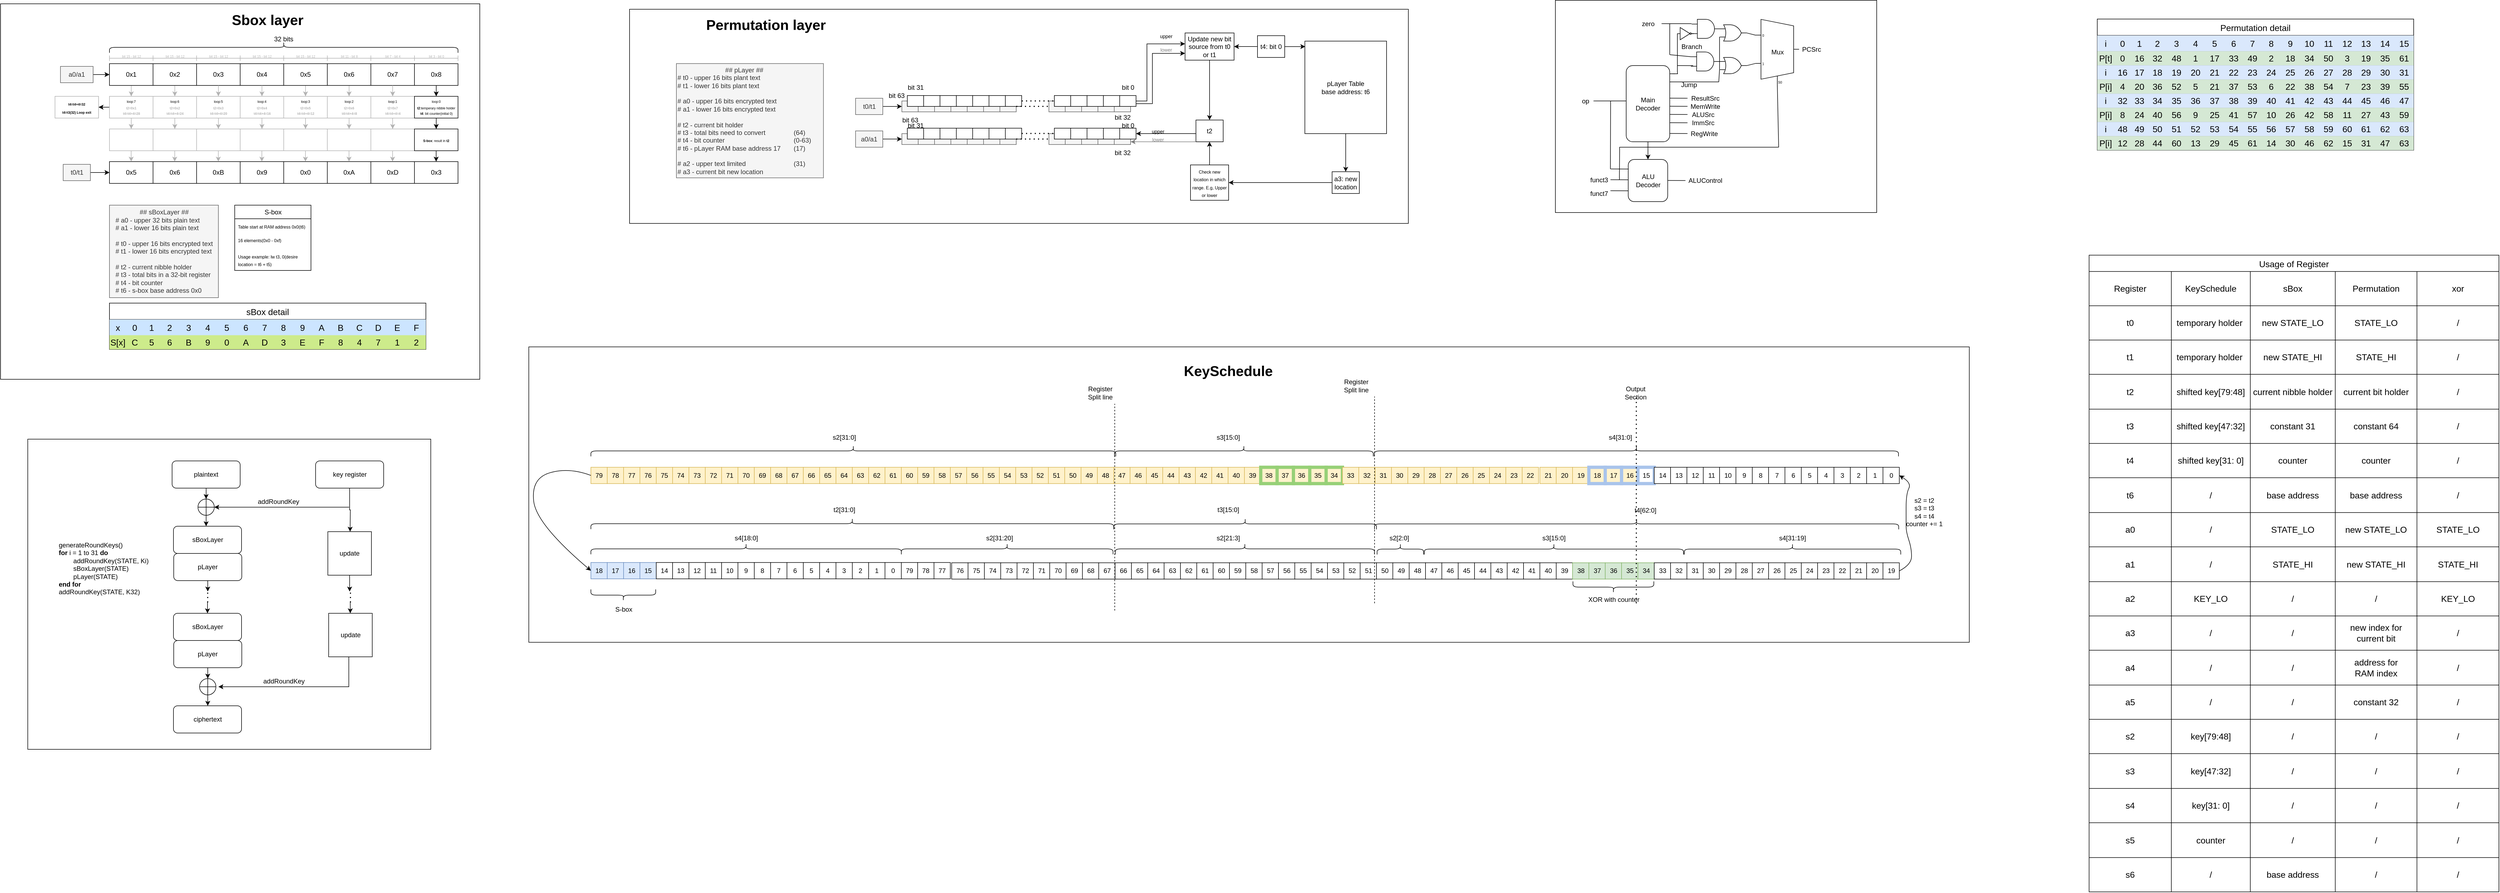 <mxfile version="24.2.1" type="device">
  <diagram id="azs2fpDYAqyPoxZg69Co" name="Page-1">
    <mxGraphModel dx="8540" dy="3720" grid="1" gridSize="10" guides="1" tooltips="1" connect="1" arrows="1" fold="1" page="1" pageScale="1" pageWidth="827" pageHeight="1169" math="0" shadow="0">
      <root>
        <mxCell id="0" />
        <mxCell id="1" parent="0" />
        <mxCell id="_4AtrMwgjRP-O2Z718pV-4" value="" style="rounded=0;whiteSpace=wrap;html=1;" vertex="1" parent="1">
          <mxGeometry x="2155" y="83.56" width="590" height="390" as="geometry" />
        </mxCell>
        <mxCell id="_4AtrMwgjRP-O2Z718pV-3" value="" style="rounded=0;whiteSpace=wrap;html=1;" vertex="1" parent="1">
          <mxGeometry x="455" y="100" width="1430" height="393.56" as="geometry" />
        </mxCell>
        <mxCell id="_4AtrMwgjRP-O2Z718pV-1" value="" style="rounded=0;whiteSpace=wrap;html=1;" vertex="1" parent="1">
          <mxGeometry x="-650" y="890" width="740" height="570" as="geometry" />
        </mxCell>
        <mxCell id="6pEn9kVwQKtzhT98nR-e-9" value="" style="rounded=0;whiteSpace=wrap;html=1;movable=1;resizable=1;rotatable=1;deletable=1;editable=1;locked=0;connectable=1;" parent="1" vertex="1">
          <mxGeometry x="270" y="720.43" width="2645" height="542.88" as="geometry" />
        </mxCell>
        <mxCell id="Z3LfrBHJ0q-dDFSbHXR--226" value="" style="rounded=0;whiteSpace=wrap;html=1;" parent="1" vertex="1">
          <mxGeometry x="-700" y="90" width="880" height="690" as="geometry" />
        </mxCell>
        <mxCell id="Ec3I9I-3ILeMckuLMgwX-1" value="" style="rounded=0;whiteSpace=wrap;html=1;fillColor=#f5f5f5;fontColor=#333333;strokeColor=#666666;" parent="1" vertex="1">
          <mxGeometry x="955" y="268.56" width="30" height="20" as="geometry" />
        </mxCell>
        <mxCell id="Ec3I9I-3ILeMckuLMgwX-2" value="" style="rounded=0;whiteSpace=wrap;html=1;fillColor=#f5f5f5;fontColor=#333333;strokeColor=#666666;" parent="1" vertex="1">
          <mxGeometry x="985" y="268.56" width="30" height="20" as="geometry" />
        </mxCell>
        <mxCell id="Ec3I9I-3ILeMckuLMgwX-3" value="" style="rounded=0;whiteSpace=wrap;html=1;fillColor=#f5f5f5;fontColor=#333333;strokeColor=#666666;" parent="1" vertex="1">
          <mxGeometry x="1015" y="268.56" width="30" height="20" as="geometry" />
        </mxCell>
        <mxCell id="Ec3I9I-3ILeMckuLMgwX-4" value="" style="rounded=0;whiteSpace=wrap;html=1;fillColor=#f5f5f5;fontColor=#333333;strokeColor=#666666;" parent="1" vertex="1">
          <mxGeometry x="1045" y="268.56" width="30" height="20" as="geometry" />
        </mxCell>
        <mxCell id="Ec3I9I-3ILeMckuLMgwX-5" value="" style="rounded=0;whiteSpace=wrap;html=1;fillColor=#f5f5f5;fontColor=#333333;strokeColor=#666666;" parent="1" vertex="1">
          <mxGeometry x="1075" y="268.56" width="30" height="20" as="geometry" />
        </mxCell>
        <mxCell id="Ec3I9I-3ILeMckuLMgwX-6" value="" style="rounded=0;whiteSpace=wrap;html=1;fillColor=#f5f5f5;fontColor=#333333;strokeColor=#666666;" parent="1" vertex="1">
          <mxGeometry x="1105" y="268.56" width="30" height="20" as="geometry" />
        </mxCell>
        <mxCell id="Ec3I9I-3ILeMckuLMgwX-7" value="" style="rounded=0;whiteSpace=wrap;html=1;fillColor=#f5f5f5;fontColor=#333333;strokeColor=#666666;" parent="1" vertex="1">
          <mxGeometry x="1135" y="268.56" width="30" height="20" as="geometry" />
        </mxCell>
        <mxCell id="Ec3I9I-3ILeMckuLMgwX-29" value="" style="rounded=0;whiteSpace=wrap;html=1;fillColor=#f5f5f5;fontColor=#333333;strokeColor=#666666;" parent="1" vertex="1">
          <mxGeometry x="1225" y="268.56" width="30" height="20" as="geometry" />
        </mxCell>
        <mxCell id="Ec3I9I-3ILeMckuLMgwX-30" value="" style="rounded=0;whiteSpace=wrap;html=1;fillColor=#f5f5f5;fontColor=#333333;strokeColor=#666666;" parent="1" vertex="1">
          <mxGeometry x="1255" y="268.56" width="30" height="20" as="geometry" />
        </mxCell>
        <mxCell id="Ec3I9I-3ILeMckuLMgwX-31" value="" style="rounded=0;whiteSpace=wrap;html=1;fillColor=#f5f5f5;fontColor=#333333;strokeColor=#666666;" parent="1" vertex="1">
          <mxGeometry x="1285" y="268.56" width="30" height="20" as="geometry" />
        </mxCell>
        <mxCell id="Ec3I9I-3ILeMckuLMgwX-32" value="" style="rounded=0;whiteSpace=wrap;html=1;fillColor=#f5f5f5;fontColor=#333333;strokeColor=#666666;" parent="1" vertex="1">
          <mxGeometry x="1315" y="268.56" width="30" height="20" as="geometry" />
        </mxCell>
        <mxCell id="Ec3I9I-3ILeMckuLMgwX-33" value="" style="rounded=0;whiteSpace=wrap;html=1;fillColor=#f5f5f5;fontColor=#333333;strokeColor=#666666;" parent="1" vertex="1">
          <mxGeometry x="1345" y="268.56" width="30" height="20" as="geometry" />
        </mxCell>
        <mxCell id="Ec3I9I-3ILeMckuLMgwX-66" value="" style="rounded=0;whiteSpace=wrap;html=1;fillColor=#f5f5f5;fontColor=#333333;strokeColor=#666666;" parent="1" vertex="1">
          <mxGeometry x="955" y="328.56" width="30" height="20" as="geometry" />
        </mxCell>
        <mxCell id="Ec3I9I-3ILeMckuLMgwX-67" value="" style="rounded=0;whiteSpace=wrap;html=1;fillColor=#f5f5f5;fontColor=#333333;strokeColor=#666666;" parent="1" vertex="1">
          <mxGeometry x="985" y="328.56" width="30" height="20" as="geometry" />
        </mxCell>
        <mxCell id="Ec3I9I-3ILeMckuLMgwX-68" value="" style="rounded=0;whiteSpace=wrap;html=1;fillColor=#f5f5f5;fontColor=#333333;strokeColor=#666666;" parent="1" vertex="1">
          <mxGeometry x="1015" y="328.56" width="30" height="20" as="geometry" />
        </mxCell>
        <mxCell id="Ec3I9I-3ILeMckuLMgwX-69" value="" style="rounded=0;whiteSpace=wrap;html=1;fillColor=#f5f5f5;fontColor=#333333;strokeColor=#666666;" parent="1" vertex="1">
          <mxGeometry x="1045" y="328.56" width="30" height="20" as="geometry" />
        </mxCell>
        <mxCell id="Ec3I9I-3ILeMckuLMgwX-70" value="" style="rounded=0;whiteSpace=wrap;html=1;fillColor=#f5f5f5;fontColor=#333333;strokeColor=#666666;" parent="1" vertex="1">
          <mxGeometry x="1075" y="328.56" width="30" height="20" as="geometry" />
        </mxCell>
        <mxCell id="Ec3I9I-3ILeMckuLMgwX-71" value="" style="rounded=0;whiteSpace=wrap;html=1;fillColor=#f5f5f5;fontColor=#333333;strokeColor=#666666;" parent="1" vertex="1">
          <mxGeometry x="1105" y="328.56" width="30" height="20" as="geometry" />
        </mxCell>
        <mxCell id="Ec3I9I-3ILeMckuLMgwX-72" value="" style="rounded=0;whiteSpace=wrap;html=1;fillColor=#f5f5f5;fontColor=#333333;strokeColor=#666666;" parent="1" vertex="1">
          <mxGeometry x="1135" y="328.56" width="30" height="20" as="geometry" />
        </mxCell>
        <mxCell id="Ec3I9I-3ILeMckuLMgwX-93" value="" style="rounded=0;whiteSpace=wrap;html=1;fillColor=#f5f5f5;fontColor=#333333;strokeColor=#666666;" parent="1" vertex="1">
          <mxGeometry x="1225" y="328.56" width="30" height="20" as="geometry" />
        </mxCell>
        <mxCell id="Ec3I9I-3ILeMckuLMgwX-94" value="" style="rounded=0;whiteSpace=wrap;html=1;fillColor=#f5f5f5;fontColor=#333333;strokeColor=#666666;" parent="1" vertex="1">
          <mxGeometry x="1255" y="328.56" width="30" height="20" as="geometry" />
        </mxCell>
        <mxCell id="Ec3I9I-3ILeMckuLMgwX-95" value="" style="rounded=0;whiteSpace=wrap;html=1;fillColor=#f5f5f5;fontColor=#333333;strokeColor=#666666;" parent="1" vertex="1">
          <mxGeometry x="1285" y="328.56" width="30" height="20" as="geometry" />
        </mxCell>
        <mxCell id="Ec3I9I-3ILeMckuLMgwX-96" value="" style="rounded=0;whiteSpace=wrap;html=1;fillColor=#f5f5f5;fontColor=#333333;strokeColor=#666666;" parent="1" vertex="1">
          <mxGeometry x="1315" y="328.56" width="30" height="20" as="geometry" />
        </mxCell>
        <mxCell id="Ec3I9I-3ILeMckuLMgwX-97" value="" style="rounded=0;whiteSpace=wrap;html=1;fillColor=#f5f5f5;fontColor=#333333;strokeColor=#666666;" parent="1" vertex="1">
          <mxGeometry x="1345" y="328.56" width="30" height="20" as="geometry" />
        </mxCell>
        <mxCell id="cGFnC3tsGufLhs4P7C3C-31" value="" style="edgeStyle=orthogonalEdgeStyle;rounded=0;orthogonalLoop=1;jettySize=auto;html=1;strokeColor=#B3B3B3;" parent="1" source="cGFnC3tsGufLhs4P7C3C-1" target="cGFnC3tsGufLhs4P7C3C-20" edge="1">
          <mxGeometry relative="1" as="geometry" />
        </mxCell>
        <mxCell id="cGFnC3tsGufLhs4P7C3C-1" value="0x5" style="rounded=0;whiteSpace=wrap;html=1;" parent="1" vertex="1">
          <mxGeometry x="-180" y="200" width="80" height="40" as="geometry" />
        </mxCell>
        <mxCell id="cGFnC3tsGufLhs4P7C3C-28" style="edgeStyle=orthogonalEdgeStyle;rounded=0;orthogonalLoop=1;jettySize=auto;html=1;exitX=0.5;exitY=1;exitDx=0;exitDy=0;entryX=0.5;entryY=0;entryDx=0;entryDy=0;strokeColor=#B3B3B3;" parent="1" source="cGFnC3tsGufLhs4P7C3C-2" target="cGFnC3tsGufLhs4P7C3C-21" edge="1">
          <mxGeometry relative="1" as="geometry" />
        </mxCell>
        <mxCell id="cGFnC3tsGufLhs4P7C3C-2" value="0x6" style="rounded=0;whiteSpace=wrap;html=1;" parent="1" vertex="1">
          <mxGeometry x="-100" y="200" width="80" height="40" as="geometry" />
        </mxCell>
        <mxCell id="cGFnC3tsGufLhs4P7C3C-3" value="0x7" style="rounded=0;whiteSpace=wrap;html=1;" parent="1" vertex="1">
          <mxGeometry x="-20" y="200" width="80" height="40" as="geometry" />
        </mxCell>
        <mxCell id="cGFnC3tsGufLhs4P7C3C-24" style="edgeStyle=orthogonalEdgeStyle;rounded=0;orthogonalLoop=1;jettySize=auto;html=1;exitX=0.5;exitY=1;exitDx=0;exitDy=0;entryX=0.5;entryY=0;entryDx=0;entryDy=0;" parent="1" source="cGFnC3tsGufLhs4P7C3C-4" target="cGFnC3tsGufLhs4P7C3C-23" edge="1">
          <mxGeometry relative="1" as="geometry" />
        </mxCell>
        <mxCell id="cGFnC3tsGufLhs4P7C3C-4" value="0x8" style="rounded=0;whiteSpace=wrap;html=1;" parent="1" vertex="1">
          <mxGeometry x="60" y="200" width="80" height="40" as="geometry" />
        </mxCell>
        <mxCell id="cGFnC3tsGufLhs4P7C3C-46" value="" style="edgeStyle=orthogonalEdgeStyle;rounded=0;orthogonalLoop=1;jettySize=auto;html=1;" parent="1" source="cGFnC3tsGufLhs4P7C3C-6" target="cGFnC3tsGufLhs4P7C3C-40" edge="1">
          <mxGeometry relative="1" as="geometry" />
        </mxCell>
        <mxCell id="cGFnC3tsGufLhs4P7C3C-6" value="" style="rounded=0;whiteSpace=wrap;html=1;strokeColor=#B3B3B3;" parent="1" vertex="1">
          <mxGeometry x="-180" y="320" width="80" height="40" as="geometry" />
        </mxCell>
        <mxCell id="cGFnC3tsGufLhs4P7C3C-7" value="" style="rounded=0;whiteSpace=wrap;html=1;strokeColor=#B3B3B3;" parent="1" vertex="1">
          <mxGeometry x="-100" y="320" width="80" height="40" as="geometry" />
        </mxCell>
        <mxCell id="cGFnC3tsGufLhs4P7C3C-8" value="" style="rounded=0;whiteSpace=wrap;html=1;strokeColor=#B3B3B3;" parent="1" vertex="1">
          <mxGeometry x="-20" y="320" width="80" height="40" as="geometry" />
        </mxCell>
        <mxCell id="cGFnC3tsGufLhs4P7C3C-9" value="&lt;font style=&quot;font-size: 6px;&quot;&gt;&lt;b&gt;S-box&lt;/b&gt;: result in&amp;nbsp;&lt;b&gt;t2&lt;/b&gt;&lt;br&gt;&lt;/font&gt;" style="rounded=0;whiteSpace=wrap;html=1;verticalAlign=middle;" parent="1" vertex="1">
          <mxGeometry x="60" y="320" width="80" height="40" as="geometry" />
        </mxCell>
        <mxCell id="cGFnC3tsGufLhs4P7C3C-30" value="" style="edgeStyle=orthogonalEdgeStyle;rounded=0;orthogonalLoop=1;jettySize=auto;html=1;strokeColor=#B3B3B3;" parent="1" source="cGFnC3tsGufLhs4P7C3C-20" target="cGFnC3tsGufLhs4P7C3C-6" edge="1">
          <mxGeometry relative="1" as="geometry" />
        </mxCell>
        <mxCell id="cGFnC3tsGufLhs4P7C3C-20" value="&lt;b style=&quot;border-color: var(--border-color); font-size: 6px;&quot;&gt;t2=0x5&lt;/b&gt;" style="rounded=0;whiteSpace=wrap;html=1;strokeColor=#B3B3B3;fontColor=#B3B3B3;" parent="1" vertex="1">
          <mxGeometry x="-180" y="260" width="80" height="40" as="geometry" />
        </mxCell>
        <mxCell id="cGFnC3tsGufLhs4P7C3C-29" value="" style="edgeStyle=orthogonalEdgeStyle;rounded=0;orthogonalLoop=1;jettySize=auto;html=1;strokeColor=#B3B3B3;" parent="1" source="cGFnC3tsGufLhs4P7C3C-21" target="cGFnC3tsGufLhs4P7C3C-7" edge="1">
          <mxGeometry relative="1" as="geometry" />
        </mxCell>
        <mxCell id="cGFnC3tsGufLhs4P7C3C-21" value="&lt;b style=&quot;border-color: var(--border-color); font-size: 6px;&quot;&gt;t2=0x6&lt;/b&gt;" style="rounded=0;whiteSpace=wrap;html=1;strokeColor=#B3B3B3;fontColor=#B3B3B3;" parent="1" vertex="1">
          <mxGeometry x="-100" y="260" width="80" height="40" as="geometry" />
        </mxCell>
        <mxCell id="cGFnC3tsGufLhs4P7C3C-27" style="edgeStyle=orthogonalEdgeStyle;rounded=0;orthogonalLoop=1;jettySize=auto;html=1;entryX=0.5;entryY=0;entryDx=0;entryDy=0;strokeColor=#B3B3B3;" parent="1" source="cGFnC3tsGufLhs4P7C3C-22" target="cGFnC3tsGufLhs4P7C3C-8" edge="1">
          <mxGeometry relative="1" as="geometry" />
        </mxCell>
        <mxCell id="cGFnC3tsGufLhs4P7C3C-22" value="&lt;font style=&quot;font-size: 6px;&quot;&gt;&lt;b&gt;t2=0x7&lt;/b&gt;&lt;/font&gt;" style="rounded=0;whiteSpace=wrap;html=1;strokeColor=#B3B3B3;fontColor=#B3B3B3;" parent="1" vertex="1">
          <mxGeometry x="-20" y="260" width="80" height="40" as="geometry" />
        </mxCell>
        <mxCell id="cGFnC3tsGufLhs4P7C3C-25" style="edgeStyle=orthogonalEdgeStyle;rounded=0;orthogonalLoop=1;jettySize=auto;html=1;entryX=0.5;entryY=0;entryDx=0;entryDy=0;" parent="1" source="cGFnC3tsGufLhs4P7C3C-23" target="cGFnC3tsGufLhs4P7C3C-9" edge="1">
          <mxGeometry relative="1" as="geometry" />
        </mxCell>
        <mxCell id="cGFnC3tsGufLhs4P7C3C-23" value="&lt;font style=&quot;font-size: 6px;&quot;&gt;&lt;b&gt;t2&lt;/b&gt;:temperary nibble holder&lt;/font&gt;" style="rounded=0;whiteSpace=wrap;html=1;" parent="1" vertex="1">
          <mxGeometry x="60" y="260" width="80" height="40" as="geometry" />
        </mxCell>
        <mxCell id="cGFnC3tsGufLhs4P7C3C-26" style="edgeStyle=orthogonalEdgeStyle;rounded=0;orthogonalLoop=1;jettySize=auto;html=1;exitX=0.5;exitY=1;exitDx=0;exitDy=0;entryX=0.5;entryY=0;entryDx=0;entryDy=0;strokeColor=#B3B3B3;" parent="1" source="cGFnC3tsGufLhs4P7C3C-3" target="cGFnC3tsGufLhs4P7C3C-38" edge="1">
          <mxGeometry relative="1" as="geometry">
            <Array as="points" />
          </mxGeometry>
        </mxCell>
        <mxCell id="cGFnC3tsGufLhs4P7C3C-33" value="S-box" style="swimlane;fontStyle=0;childLayout=stackLayout;horizontal=1;startSize=25;fillColor=none;horizontalStack=0;resizeParent=1;resizeParentMax=0;resizeLast=0;collapsible=1;marginBottom=0;html=1;" parent="1" vertex="1">
          <mxGeometry x="-270" y="460" width="140" height="120" as="geometry">
            <mxRectangle x="480" y="168" width="70" height="30" as="alternateBounds" />
          </mxGeometry>
        </mxCell>
        <mxCell id="cGFnC3tsGufLhs4P7C3C-34" value="&lt;font style=&quot;font-size: 8px;&quot;&gt;Table start at RAM address 0x0(t6)&lt;/font&gt;" style="text;strokeColor=none;fillColor=none;align=left;verticalAlign=top;spacingLeft=4;spacingRight=4;overflow=hidden;rotatable=0;points=[[0,0.5],[1,0.5]];portConstraint=eastwest;whiteSpace=wrap;html=1;" parent="cGFnC3tsGufLhs4P7C3C-33" vertex="1">
          <mxGeometry y="25" width="140" height="25" as="geometry" />
        </mxCell>
        <mxCell id="cGFnC3tsGufLhs4P7C3C-35" value="&lt;font style=&quot;font-size: 8px;&quot;&gt;16 elements(0x0 - 0xf)&lt;/font&gt;" style="text;strokeColor=none;fillColor=none;align=left;verticalAlign=top;spacingLeft=4;spacingRight=4;overflow=hidden;rotatable=0;points=[[0,0.5],[1,0.5]];portConstraint=eastwest;whiteSpace=wrap;html=1;" parent="cGFnC3tsGufLhs4P7C3C-33" vertex="1">
          <mxGeometry y="50" width="140" height="30" as="geometry" />
        </mxCell>
        <mxCell id="cGFnC3tsGufLhs4P7C3C-36" value="&lt;font style=&quot;font-size: 8px;&quot;&gt;Usage example: lw t3, 0(desire location = t6 + t5)&lt;/font&gt;" style="text;strokeColor=none;fillColor=none;align=left;verticalAlign=top;spacingLeft=4;spacingRight=4;overflow=hidden;rotatable=0;points=[[0,0.5],[1,0.5]];portConstraint=eastwest;whiteSpace=wrap;html=1;" parent="cGFnC3tsGufLhs4P7C3C-33" vertex="1">
          <mxGeometry y="80" width="140" height="40" as="geometry" />
        </mxCell>
        <mxCell id="cGFnC3tsGufLhs4P7C3C-37" value="loop:0" style="text;html=1;strokeColor=none;fillColor=none;align=center;verticalAlign=middle;whiteSpace=wrap;rounded=0;fontSize=6;" parent="1" vertex="1">
          <mxGeometry x="85" y="260" width="30" height="20" as="geometry" />
        </mxCell>
        <mxCell id="cGFnC3tsGufLhs4P7C3C-38" value="loop:1" style="text;html=1;strokeColor=none;fillColor=none;align=center;verticalAlign=middle;whiteSpace=wrap;rounded=0;fontSize=6;" parent="1" vertex="1">
          <mxGeometry x="5" y="260" width="30" height="20" as="geometry" />
        </mxCell>
        <mxCell id="cGFnC3tsGufLhs4P7C3C-39" value="loop:2" style="text;html=1;strokeColor=none;fillColor=none;align=center;verticalAlign=middle;whiteSpace=wrap;rounded=0;fontSize=6;" parent="1" vertex="1">
          <mxGeometry x="-75" y="260" width="30" height="20" as="geometry" />
        </mxCell>
        <mxCell id="cGFnC3tsGufLhs4P7C3C-40" value="loop:3" style="text;html=1;strokeColor=none;fillColor=none;align=center;verticalAlign=middle;whiteSpace=wrap;rounded=0;fontSize=6;" parent="1" vertex="1">
          <mxGeometry x="-155" y="260" width="30" height="20" as="geometry" />
        </mxCell>
        <mxCell id="cGFnC3tsGufLhs4P7C3C-41" value="0x0" style="rounded=0;whiteSpace=wrap;html=1;" parent="1" vertex="1">
          <mxGeometry x="-180" y="380" width="80" height="40" as="geometry" />
        </mxCell>
        <mxCell id="cGFnC3tsGufLhs4P7C3C-42" value="0xA" style="rounded=0;whiteSpace=wrap;html=1;" parent="1" vertex="1">
          <mxGeometry x="-100" y="380" width="80" height="40" as="geometry" />
        </mxCell>
        <mxCell id="cGFnC3tsGufLhs4P7C3C-43" value="0xD" style="rounded=0;whiteSpace=wrap;html=1;" parent="1" vertex="1">
          <mxGeometry x="-20" y="380" width="80" height="40" as="geometry" />
        </mxCell>
        <mxCell id="cGFnC3tsGufLhs4P7C3C-44" value="0x3" style="rounded=0;whiteSpace=wrap;html=1;" parent="1" vertex="1">
          <mxGeometry x="60" y="380" width="80" height="40" as="geometry" />
        </mxCell>
        <mxCell id="cGFnC3tsGufLhs4P7C3C-47" value="" style="edgeStyle=orthogonalEdgeStyle;rounded=0;orthogonalLoop=1;jettySize=auto;html=1;strokeColor=#B3B3B3;" parent="1" edge="1">
          <mxGeometry relative="1" as="geometry">
            <mxPoint x="-140.14" y="360" as="sourcePoint" />
            <mxPoint x="-140.14" y="380" as="targetPoint" />
          </mxGeometry>
        </mxCell>
        <mxCell id="cGFnC3tsGufLhs4P7C3C-48" value="" style="edgeStyle=orthogonalEdgeStyle;rounded=0;orthogonalLoop=1;jettySize=auto;html=1;strokeColor=#B3B3B3;" parent="1" edge="1">
          <mxGeometry relative="1" as="geometry">
            <mxPoint x="-60.14" y="360" as="sourcePoint" />
            <mxPoint x="-60.14" y="380" as="targetPoint" />
          </mxGeometry>
        </mxCell>
        <mxCell id="cGFnC3tsGufLhs4P7C3C-49" style="edgeStyle=orthogonalEdgeStyle;rounded=0;orthogonalLoop=1;jettySize=auto;html=1;entryX=0.5;entryY=0;entryDx=0;entryDy=0;strokeColor=#B3B3B3;" parent="1" edge="1">
          <mxGeometry relative="1" as="geometry">
            <mxPoint x="19.86" y="360" as="sourcePoint" />
            <mxPoint x="19.86" y="380" as="targetPoint" />
          </mxGeometry>
        </mxCell>
        <mxCell id="cGFnC3tsGufLhs4P7C3C-50" style="edgeStyle=orthogonalEdgeStyle;rounded=0;orthogonalLoop=1;jettySize=auto;html=1;entryX=0.5;entryY=0;entryDx=0;entryDy=0;" parent="1" edge="1">
          <mxGeometry relative="1" as="geometry">
            <mxPoint x="99.86" y="360" as="sourcePoint" />
            <mxPoint x="99.86" y="380" as="targetPoint" />
          </mxGeometry>
        </mxCell>
        <mxCell id="cGFnC3tsGufLhs4P7C3C-52" value="32 bits" style="text;html=1;strokeColor=none;fillColor=none;align=center;verticalAlign=middle;whiteSpace=wrap;rounded=0;" parent="1" vertex="1">
          <mxGeometry x="-210" y="140" width="60" height="30" as="geometry" />
        </mxCell>
        <mxCell id="cGFnC3tsGufLhs4P7C3C-53" value="" style="shape=curlyBracket;whiteSpace=wrap;html=1;rounded=1;labelPosition=left;verticalLabelPosition=middle;align=right;verticalAlign=middle;rotation=90;" parent="1" vertex="1">
          <mxGeometry x="-190" y="-150" width="20" height="640" as="geometry" />
        </mxCell>
        <mxCell id="cGFnC3tsGufLhs4P7C3C-61" value="" style="shape=crossbar;whiteSpace=wrap;html=1;rounded=1;strokeColor=#B3B3B3;" parent="1" vertex="1">
          <mxGeometry x="60" y="185" width="80" height="10" as="geometry" />
        </mxCell>
        <mxCell id="cGFnC3tsGufLhs4P7C3C-62" value="&lt;font style=&quot;font-size: 6px;&quot;&gt;bit 3 - bit 0&lt;/font&gt;" style="text;html=1;align=center;verticalAlign=middle;resizable=0;points=[];autosize=1;strokeColor=none;fillColor=none;fontColor=#B3B3B3;" parent="1" vertex="1">
          <mxGeometry x="75" y="170" width="50" height="30" as="geometry" />
        </mxCell>
        <mxCell id="cGFnC3tsGufLhs4P7C3C-63" value="" style="shape=crossbar;whiteSpace=wrap;html=1;rounded=1;strokeColor=#B3B3B3;" parent="1" vertex="1">
          <mxGeometry x="-20" y="185" width="80" height="10" as="geometry" />
        </mxCell>
        <mxCell id="cGFnC3tsGufLhs4P7C3C-64" value="&lt;font style=&quot;font-size: 6px;&quot;&gt;bit 7 - bit 4&lt;/font&gt;" style="text;html=1;align=center;verticalAlign=middle;resizable=0;points=[];autosize=1;strokeColor=none;fillColor=none;fontColor=#B3B3B3;" parent="1" vertex="1">
          <mxGeometry x="-5" y="170" width="50" height="30" as="geometry" />
        </mxCell>
        <mxCell id="cGFnC3tsGufLhs4P7C3C-65" value="" style="shape=crossbar;whiteSpace=wrap;html=1;rounded=1;strokeColor=#B3B3B3;" parent="1" vertex="1">
          <mxGeometry x="-100" y="185" width="80" height="10" as="geometry" />
        </mxCell>
        <mxCell id="cGFnC3tsGufLhs4P7C3C-66" value="&lt;font style=&quot;font-size: 6px;&quot;&gt;bit 11 - bit 8&lt;/font&gt;" style="text;html=1;align=center;verticalAlign=middle;resizable=0;points=[];autosize=1;strokeColor=none;fillColor=none;fontColor=#B3B3B3;" parent="1" vertex="1">
          <mxGeometry x="-85" y="170" width="50" height="30" as="geometry" />
        </mxCell>
        <mxCell id="cGFnC3tsGufLhs4P7C3C-67" value="" style="shape=crossbar;whiteSpace=wrap;html=1;rounded=1;strokeColor=#B3B3B3;" parent="1" vertex="1">
          <mxGeometry x="-180" y="185" width="80" height="10" as="geometry" />
        </mxCell>
        <mxCell id="cGFnC3tsGufLhs4P7C3C-68" value="&lt;font style=&quot;font-size: 6px;&quot;&gt;bit 15 - bit 12&lt;/font&gt;" style="text;html=1;align=center;verticalAlign=middle;resizable=0;points=[];autosize=1;strokeColor=none;fillColor=none;fontColor=#B3B3B3;" parent="1" vertex="1">
          <mxGeometry x="-170" y="170" width="60" height="30" as="geometry" />
        </mxCell>
        <mxCell id="cGFnC3tsGufLhs4P7C3C-71" value="&lt;font style=&quot;font-size: 6px;&quot;&gt;&lt;b&gt;t4&lt;/b&gt;: bit counter(initial 0)&lt;/font&gt;" style="text;html=1;align=center;verticalAlign=middle;resizable=0;points=[];autosize=1;strokeColor=none;fillColor=none;" parent="1" vertex="1">
          <mxGeometry x="60" y="275" width="80" height="30" as="geometry" />
        </mxCell>
        <mxCell id="uNzrU9y3oipY9XcXNn8J-1" value="" style="edgeStyle=orthogonalEdgeStyle;rounded=0;orthogonalLoop=1;jettySize=auto;html=1;strokeColor=#B3B3B3;" parent="1" source="uNzrU9y3oipY9XcXNn8J-2" target="uNzrU9y3oipY9XcXNn8J-14" edge="1">
          <mxGeometry relative="1" as="geometry" />
        </mxCell>
        <mxCell id="uNzrU9y3oipY9XcXNn8J-2" value="0x1" style="rounded=0;whiteSpace=wrap;html=1;" parent="1" vertex="1">
          <mxGeometry x="-500" y="200" width="80" height="40" as="geometry" />
        </mxCell>
        <mxCell id="uNzrU9y3oipY9XcXNn8J-3" style="edgeStyle=orthogonalEdgeStyle;rounded=0;orthogonalLoop=1;jettySize=auto;html=1;exitX=0.5;exitY=1;exitDx=0;exitDy=0;entryX=0.5;entryY=0;entryDx=0;entryDy=0;strokeColor=#B3B3B3;" parent="1" source="uNzrU9y3oipY9XcXNn8J-4" target="uNzrU9y3oipY9XcXNn8J-16" edge="1">
          <mxGeometry relative="1" as="geometry" />
        </mxCell>
        <mxCell id="uNzrU9y3oipY9XcXNn8J-4" value="0x2" style="rounded=0;whiteSpace=wrap;html=1;" parent="1" vertex="1">
          <mxGeometry x="-420" y="200" width="80" height="40" as="geometry" />
        </mxCell>
        <mxCell id="uNzrU9y3oipY9XcXNn8J-5" value="0x3" style="rounded=0;whiteSpace=wrap;html=1;" parent="1" vertex="1">
          <mxGeometry x="-340" y="200" width="80" height="40" as="geometry" />
        </mxCell>
        <mxCell id="uNzrU9y3oipY9XcXNn8J-7" value="0x4" style="rounded=0;whiteSpace=wrap;html=1;" parent="1" vertex="1">
          <mxGeometry x="-260" y="200" width="80" height="40" as="geometry" />
        </mxCell>
        <mxCell id="uNzrU9y3oipY9XcXNn8J-8" value="" style="edgeStyle=orthogonalEdgeStyle;rounded=0;orthogonalLoop=1;jettySize=auto;html=1;" parent="1" source="uNzrU9y3oipY9XcXNn8J-9" target="uNzrU9y3oipY9XcXNn8J-25" edge="1">
          <mxGeometry relative="1" as="geometry" />
        </mxCell>
        <mxCell id="uNzrU9y3oipY9XcXNn8J-9" value="" style="rounded=0;whiteSpace=wrap;html=1;strokeColor=#B3B3B3;" parent="1" vertex="1">
          <mxGeometry x="-500" y="320" width="80" height="40" as="geometry" />
        </mxCell>
        <mxCell id="uNzrU9y3oipY9XcXNn8J-10" value="" style="rounded=0;whiteSpace=wrap;html=1;strokeColor=#B3B3B3;" parent="1" vertex="1">
          <mxGeometry x="-420" y="320" width="80" height="40" as="geometry" />
        </mxCell>
        <mxCell id="uNzrU9y3oipY9XcXNn8J-11" value="" style="rounded=0;whiteSpace=wrap;html=1;strokeColor=#B3B3B3;" parent="1" vertex="1">
          <mxGeometry x="-340" y="320" width="80" height="40" as="geometry" />
        </mxCell>
        <mxCell id="uNzrU9y3oipY9XcXNn8J-13" value="" style="edgeStyle=orthogonalEdgeStyle;rounded=0;orthogonalLoop=1;jettySize=auto;html=1;strokeColor=#B3B3B3;" parent="1" source="uNzrU9y3oipY9XcXNn8J-14" target="uNzrU9y3oipY9XcXNn8J-9" edge="1">
          <mxGeometry relative="1" as="geometry" />
        </mxCell>
        <mxCell id="uNzrU9y3oipY9XcXNn8J-58" value="" style="edgeStyle=orthogonalEdgeStyle;rounded=0;orthogonalLoop=1;jettySize=auto;html=1;" parent="1" source="uNzrU9y3oipY9XcXNn8J-14" target="uNzrU9y3oipY9XcXNn8J-56" edge="1">
          <mxGeometry relative="1" as="geometry" />
        </mxCell>
        <mxCell id="uNzrU9y3oipY9XcXNn8J-14" value="&lt;b style=&quot;border-color: var(--border-color); font-size: 6px;&quot;&gt;t2=0x1&lt;/b&gt;" style="rounded=0;whiteSpace=wrap;html=1;strokeColor=#B3B3B3;fontColor=#B3B3B3;" parent="1" vertex="1">
          <mxGeometry x="-500" y="260" width="80" height="40" as="geometry" />
        </mxCell>
        <mxCell id="uNzrU9y3oipY9XcXNn8J-15" value="" style="edgeStyle=orthogonalEdgeStyle;rounded=0;orthogonalLoop=1;jettySize=auto;html=1;strokeColor=#B3B3B3;" parent="1" source="uNzrU9y3oipY9XcXNn8J-16" target="uNzrU9y3oipY9XcXNn8J-10" edge="1">
          <mxGeometry relative="1" as="geometry" />
        </mxCell>
        <mxCell id="uNzrU9y3oipY9XcXNn8J-16" value="&lt;b style=&quot;border-color: var(--border-color); font-size: 6px;&quot;&gt;t2=0x2&lt;/b&gt;" style="rounded=0;whiteSpace=wrap;html=1;strokeColor=#B3B3B3;fontColor=#B3B3B3;" parent="1" vertex="1">
          <mxGeometry x="-420" y="260" width="80" height="40" as="geometry" />
        </mxCell>
        <mxCell id="uNzrU9y3oipY9XcXNn8J-17" style="edgeStyle=orthogonalEdgeStyle;rounded=0;orthogonalLoop=1;jettySize=auto;html=1;entryX=0.5;entryY=0;entryDx=0;entryDy=0;strokeColor=#B3B3B3;" parent="1" source="uNzrU9y3oipY9XcXNn8J-18" target="uNzrU9y3oipY9XcXNn8J-11" edge="1">
          <mxGeometry relative="1" as="geometry" />
        </mxCell>
        <mxCell id="uNzrU9y3oipY9XcXNn8J-18" value="&lt;b style=&quot;border-color: var(--border-color); font-size: 6px;&quot;&gt;t2=0x3&lt;/b&gt;" style="rounded=0;whiteSpace=wrap;html=1;strokeColor=#B3B3B3;fontColor=#B3B3B3;" parent="1" vertex="1">
          <mxGeometry x="-340" y="260" width="80" height="40" as="geometry" />
        </mxCell>
        <mxCell id="uNzrU9y3oipY9XcXNn8J-21" style="edgeStyle=orthogonalEdgeStyle;rounded=0;orthogonalLoop=1;jettySize=auto;html=1;exitX=0.5;exitY=1;exitDx=0;exitDy=0;entryX=0.5;entryY=0;entryDx=0;entryDy=0;strokeColor=#B3B3B3;" parent="1" source="uNzrU9y3oipY9XcXNn8J-5" target="uNzrU9y3oipY9XcXNn8J-23" edge="1">
          <mxGeometry relative="1" as="geometry">
            <Array as="points" />
          </mxGeometry>
        </mxCell>
        <mxCell id="uNzrU9y3oipY9XcXNn8J-23" value="loop:5" style="text;html=1;strokeColor=none;fillColor=none;align=center;verticalAlign=middle;whiteSpace=wrap;rounded=0;fontSize=6;" parent="1" vertex="1">
          <mxGeometry x="-315" y="260" width="30" height="20" as="geometry" />
        </mxCell>
        <mxCell id="uNzrU9y3oipY9XcXNn8J-24" value="loop:6" style="text;html=1;strokeColor=none;fillColor=none;align=center;verticalAlign=middle;whiteSpace=wrap;rounded=0;fontSize=6;" parent="1" vertex="1">
          <mxGeometry x="-395" y="260" width="30" height="20" as="geometry" />
        </mxCell>
        <mxCell id="uNzrU9y3oipY9XcXNn8J-25" value="loop:7" style="text;html=1;strokeColor=none;fillColor=none;align=center;verticalAlign=middle;whiteSpace=wrap;rounded=0;fontSize=6;" parent="1" vertex="1">
          <mxGeometry x="-475" y="260" width="30" height="20" as="geometry" />
        </mxCell>
        <mxCell id="uNzrU9y3oipY9XcXNn8J-26" value="0x5" style="rounded=0;whiteSpace=wrap;html=1;" parent="1" vertex="1">
          <mxGeometry x="-500" y="380" width="80" height="40" as="geometry" />
        </mxCell>
        <mxCell id="uNzrU9y3oipY9XcXNn8J-27" value="0x6" style="rounded=0;whiteSpace=wrap;html=1;" parent="1" vertex="1">
          <mxGeometry x="-420" y="380" width="80" height="40" as="geometry" />
        </mxCell>
        <mxCell id="uNzrU9y3oipY9XcXNn8J-28" value="0xB" style="rounded=0;whiteSpace=wrap;html=1;" parent="1" vertex="1">
          <mxGeometry x="-340" y="380" width="80" height="40" as="geometry" />
        </mxCell>
        <mxCell id="uNzrU9y3oipY9XcXNn8J-29" value="0x9" style="rounded=0;whiteSpace=wrap;html=1;" parent="1" vertex="1">
          <mxGeometry x="-260" y="380" width="80" height="40" as="geometry" />
        </mxCell>
        <mxCell id="uNzrU9y3oipY9XcXNn8J-30" value="" style="edgeStyle=orthogonalEdgeStyle;rounded=0;orthogonalLoop=1;jettySize=auto;html=1;strokeColor=#B3B3B3;" parent="1" edge="1">
          <mxGeometry relative="1" as="geometry">
            <mxPoint x="-460.14" y="360" as="sourcePoint" />
            <mxPoint x="-460.14" y="380" as="targetPoint" />
          </mxGeometry>
        </mxCell>
        <mxCell id="uNzrU9y3oipY9XcXNn8J-31" value="" style="edgeStyle=orthogonalEdgeStyle;rounded=0;orthogonalLoop=1;jettySize=auto;html=1;strokeColor=#B3B3B3;" parent="1" edge="1">
          <mxGeometry relative="1" as="geometry">
            <mxPoint x="-380.14" y="360" as="sourcePoint" />
            <mxPoint x="-380.14" y="380" as="targetPoint" />
          </mxGeometry>
        </mxCell>
        <mxCell id="uNzrU9y3oipY9XcXNn8J-32" style="edgeStyle=orthogonalEdgeStyle;rounded=0;orthogonalLoop=1;jettySize=auto;html=1;entryX=0.5;entryY=0;entryDx=0;entryDy=0;strokeColor=#B3B3B3;" parent="1" edge="1">
          <mxGeometry relative="1" as="geometry">
            <mxPoint x="-300.14" y="360" as="sourcePoint" />
            <mxPoint x="-300.14" y="380" as="targetPoint" />
          </mxGeometry>
        </mxCell>
        <mxCell id="uNzrU9y3oipY9XcXNn8J-35" value="" style="rounded=0;whiteSpace=wrap;html=1;strokeColor=#B3B3B3;" parent="1" vertex="1">
          <mxGeometry x="-260" y="320" width="80" height="40" as="geometry" />
        </mxCell>
        <mxCell id="uNzrU9y3oipY9XcXNn8J-36" style="edgeStyle=orthogonalEdgeStyle;rounded=0;orthogonalLoop=1;jettySize=auto;html=1;entryX=0.5;entryY=0;entryDx=0;entryDy=0;strokeColor=#B3B3B3;" parent="1" source="uNzrU9y3oipY9XcXNn8J-37" target="uNzrU9y3oipY9XcXNn8J-35" edge="1">
          <mxGeometry relative="1" as="geometry" />
        </mxCell>
        <mxCell id="uNzrU9y3oipY9XcXNn8J-37" value="&lt;b style=&quot;border-color: var(--border-color); font-size: 6px;&quot;&gt;t2=0x4&lt;/b&gt;" style="rounded=0;whiteSpace=wrap;html=1;strokeColor=#B3B3B3;fontColor=#B3B3B3;" parent="1" vertex="1">
          <mxGeometry x="-260" y="260" width="80" height="40" as="geometry" />
        </mxCell>
        <mxCell id="uNzrU9y3oipY9XcXNn8J-38" style="edgeStyle=orthogonalEdgeStyle;rounded=0;orthogonalLoop=1;jettySize=auto;html=1;exitX=0.5;exitY=1;exitDx=0;exitDy=0;entryX=0.5;entryY=0;entryDx=0;entryDy=0;strokeColor=#B3B3B3;" parent="1" target="uNzrU9y3oipY9XcXNn8J-39" edge="1">
          <mxGeometry relative="1" as="geometry">
            <Array as="points" />
            <mxPoint x="-220" y="240" as="sourcePoint" />
          </mxGeometry>
        </mxCell>
        <mxCell id="uNzrU9y3oipY9XcXNn8J-39" value="loop:4" style="text;html=1;strokeColor=none;fillColor=none;align=center;verticalAlign=middle;whiteSpace=wrap;rounded=0;fontSize=6;" parent="1" vertex="1">
          <mxGeometry x="-235" y="260" width="30" height="20" as="geometry" />
        </mxCell>
        <mxCell id="uNzrU9y3oipY9XcXNn8J-40" style="edgeStyle=orthogonalEdgeStyle;rounded=0;orthogonalLoop=1;jettySize=auto;html=1;entryX=0.5;entryY=0;entryDx=0;entryDy=0;strokeColor=#B3B3B3;" parent="1" edge="1">
          <mxGeometry relative="1" as="geometry">
            <mxPoint x="-220.17" y="360" as="sourcePoint" />
            <mxPoint x="-220.17" y="380" as="targetPoint" />
          </mxGeometry>
        </mxCell>
        <mxCell id="uNzrU9y3oipY9XcXNn8J-41" value="" style="shape=crossbar;whiteSpace=wrap;html=1;rounded=1;strokeColor=#B3B3B3;" parent="1" vertex="1">
          <mxGeometry x="-260" y="185" width="80" height="10" as="geometry" />
        </mxCell>
        <mxCell id="uNzrU9y3oipY9XcXNn8J-42" value="&lt;font style=&quot;font-size: 6px;&quot;&gt;bit 15 - bit 12&lt;/font&gt;" style="text;html=1;align=center;verticalAlign=middle;resizable=0;points=[];autosize=1;strokeColor=none;fillColor=none;fontColor=#B3B3B3;" parent="1" vertex="1">
          <mxGeometry x="-250" y="170" width="60" height="30" as="geometry" />
        </mxCell>
        <mxCell id="uNzrU9y3oipY9XcXNn8J-43" value="" style="shape=crossbar;whiteSpace=wrap;html=1;rounded=1;strokeColor=#B3B3B3;" parent="1" vertex="1">
          <mxGeometry x="-340" y="185" width="80" height="10" as="geometry" />
        </mxCell>
        <mxCell id="uNzrU9y3oipY9XcXNn8J-44" value="&lt;font style=&quot;font-size: 6px;&quot;&gt;bit 15 - bit 12&lt;/font&gt;" style="text;html=1;align=center;verticalAlign=middle;resizable=0;points=[];autosize=1;strokeColor=none;fillColor=none;fontColor=#B3B3B3;" parent="1" vertex="1">
          <mxGeometry x="-330" y="170" width="60" height="30" as="geometry" />
        </mxCell>
        <mxCell id="uNzrU9y3oipY9XcXNn8J-45" value="" style="shape=crossbar;whiteSpace=wrap;html=1;rounded=1;strokeColor=#B3B3B3;" parent="1" vertex="1">
          <mxGeometry x="-420" y="185" width="80" height="10" as="geometry" />
        </mxCell>
        <mxCell id="uNzrU9y3oipY9XcXNn8J-46" value="&lt;font style=&quot;font-size: 6px;&quot;&gt;bit 15 - bit 12&lt;/font&gt;" style="text;html=1;align=center;verticalAlign=middle;resizable=0;points=[];autosize=1;strokeColor=none;fillColor=none;fontColor=#B3B3B3;" parent="1" vertex="1">
          <mxGeometry x="-410" y="170" width="60" height="30" as="geometry" />
        </mxCell>
        <mxCell id="uNzrU9y3oipY9XcXNn8J-47" value="" style="shape=crossbar;whiteSpace=wrap;html=1;rounded=1;strokeColor=#B3B3B3;" parent="1" vertex="1">
          <mxGeometry x="-500" y="185" width="80" height="10" as="geometry" />
        </mxCell>
        <mxCell id="uNzrU9y3oipY9XcXNn8J-48" value="&lt;font style=&quot;font-size: 6px;&quot;&gt;bit 15 - bit 12&lt;/font&gt;" style="text;html=1;align=center;verticalAlign=middle;resizable=0;points=[];autosize=1;strokeColor=none;fillColor=none;fontColor=#B3B3B3;" parent="1" vertex="1">
          <mxGeometry x="-490" y="170" width="60" height="30" as="geometry" />
        </mxCell>
        <mxCell id="uNzrU9y3oipY9XcXNn8J-49" value="&lt;font style=&quot;font-size: 6px;&quot;&gt;&lt;b&gt;t4=t4+4=4&lt;/b&gt;&lt;/font&gt;" style="text;html=1;align=center;verticalAlign=middle;resizable=0;points=[];autosize=1;strokeColor=none;fillColor=none;fontColor=#B3B3B3;" parent="1" vertex="1">
          <mxGeometry x="-5" y="275" width="50" height="30" as="geometry" />
        </mxCell>
        <mxCell id="uNzrU9y3oipY9XcXNn8J-50" value="&lt;font style=&quot;font-size: 6px;&quot;&gt;&lt;b&gt;t4=t4+4=8&lt;/b&gt;&lt;/font&gt;" style="text;html=1;align=center;verticalAlign=middle;resizable=0;points=[];autosize=1;strokeColor=none;fillColor=none;fontColor=#B3B3B3;" parent="1" vertex="1">
          <mxGeometry x="-85" y="275" width="50" height="30" as="geometry" />
        </mxCell>
        <mxCell id="uNzrU9y3oipY9XcXNn8J-51" value="&lt;font style=&quot;font-size: 6px;&quot;&gt;&lt;b&gt;t4=t4+4=12&lt;/b&gt;&lt;/font&gt;" style="text;html=1;align=center;verticalAlign=middle;resizable=0;points=[];autosize=1;strokeColor=none;fillColor=none;fontColor=#B3B3B3;" parent="1" vertex="1">
          <mxGeometry x="-165" y="275" width="50" height="30" as="geometry" />
        </mxCell>
        <mxCell id="uNzrU9y3oipY9XcXNn8J-52" value="&lt;font style=&quot;font-size: 6px;&quot;&gt;&lt;b&gt;t4=t4+4=16&lt;/b&gt;&lt;/font&gt;" style="text;html=1;align=center;verticalAlign=middle;resizable=0;points=[];autosize=1;strokeColor=none;fillColor=none;fontColor=#B3B3B3;" parent="1" vertex="1">
          <mxGeometry x="-245" y="275" width="50" height="30" as="geometry" />
        </mxCell>
        <mxCell id="uNzrU9y3oipY9XcXNn8J-53" value="&lt;font style=&quot;font-size: 6px;&quot;&gt;&lt;b&gt;t4=t4+4=20&lt;/b&gt;&lt;/font&gt;" style="text;html=1;align=center;verticalAlign=middle;resizable=0;points=[];autosize=1;strokeColor=none;fillColor=none;fontColor=#B3B3B3;" parent="1" vertex="1">
          <mxGeometry x="-325" y="275" width="50" height="30" as="geometry" />
        </mxCell>
        <mxCell id="uNzrU9y3oipY9XcXNn8J-54" value="&lt;font style=&quot;font-size: 6px;&quot;&gt;&lt;b&gt;t4=t4+4=24&lt;/b&gt;&lt;/font&gt;" style="text;html=1;align=center;verticalAlign=middle;resizable=0;points=[];autosize=1;strokeColor=none;fillColor=none;fontColor=#B3B3B3;" parent="1" vertex="1">
          <mxGeometry x="-405" y="275" width="50" height="30" as="geometry" />
        </mxCell>
        <mxCell id="uNzrU9y3oipY9XcXNn8J-55" value="&lt;font style=&quot;font-size: 6px;&quot;&gt;&lt;b&gt;t4=t4+4=28&lt;/b&gt;&lt;/font&gt;" style="text;html=1;align=center;verticalAlign=middle;resizable=0;points=[];autosize=1;strokeColor=none;fillColor=none;fontColor=#B3B3B3;" parent="1" vertex="1">
          <mxGeometry x="-485" y="275" width="50" height="30" as="geometry" />
        </mxCell>
        <mxCell id="uNzrU9y3oipY9XcXNn8J-56" value="&lt;span style=&quot;font-size: 6px;&quot;&gt;&lt;b&gt;t4=t4+4=32&lt;br&gt;t4=t3(32) Loop exit&lt;br&gt;&lt;/b&gt;&lt;/span&gt;" style="rounded=0;whiteSpace=wrap;html=1;strokeColor=#B3B3B3;" parent="1" vertex="1">
          <mxGeometry x="-600" y="260" width="80" height="40" as="geometry" />
        </mxCell>
        <mxCell id="uNzrU9y3oipY9XcXNn8J-59" value="&lt;div&gt;## sBoxLayer ##&lt;/div&gt;&lt;div style=&quot;text-align: left;&quot;&gt;# a0 - upper 32 bits plain text&lt;/div&gt;&lt;div style=&quot;text-align: left;&quot;&gt;# a1 - lower 16 bits plain text&lt;/div&gt;&lt;div style=&quot;text-align: left;&quot;&gt;&lt;br&gt;&lt;/div&gt;&lt;div style=&quot;text-align: left;&quot;&gt;# t0 - upper 16 bits encrypted text&lt;/div&gt;&lt;div style=&quot;text-align: left;&quot;&gt;# t1 - lower 16 bits encrypted text&lt;/div&gt;&lt;div style=&quot;text-align: left;&quot;&gt;&lt;br&gt;&lt;/div&gt;&lt;div style=&quot;text-align: left;&quot;&gt;# t2 - current nibble holder&lt;/div&gt;&lt;div style=&quot;text-align: left;&quot;&gt;# t3 - total bits in a 32-bit register&lt;/div&gt;&lt;div style=&quot;text-align: left;&quot;&gt;# t4 - bit counter&lt;/div&gt;&lt;div style=&quot;text-align: left;&quot;&gt;# t6 - s-box base address 0x0&lt;/div&gt;" style="text;html=1;align=center;verticalAlign=middle;resizable=0;points=[];autosize=1;fillColor=#f5f5f5;fontColor=#333333;strokeColor=#666666;" parent="1" vertex="1">
          <mxGeometry x="-500" y="460" width="200" height="170" as="geometry" />
        </mxCell>
        <mxCell id="uNzrU9y3oipY9XcXNn8J-62" style="edgeStyle=orthogonalEdgeStyle;rounded=0;orthogonalLoop=1;jettySize=auto;html=1;exitX=1;exitY=0.5;exitDx=0;exitDy=0;entryX=0;entryY=0.5;entryDx=0;entryDy=0;" parent="1" source="uNzrU9y3oipY9XcXNn8J-60" target="uNzrU9y3oipY9XcXNn8J-2" edge="1">
          <mxGeometry relative="1" as="geometry" />
        </mxCell>
        <mxCell id="uNzrU9y3oipY9XcXNn8J-60" value="a0/a1" style="text;strokeColor=#666666;align=center;fillColor=#f5f5f5;html=1;verticalAlign=middle;whiteSpace=wrap;rounded=0;fontColor=#333333;" parent="1" vertex="1">
          <mxGeometry x="-590" y="205" width="60" height="30" as="geometry" />
        </mxCell>
        <mxCell id="uNzrU9y3oipY9XcXNn8J-65" style="edgeStyle=orthogonalEdgeStyle;rounded=0;orthogonalLoop=1;jettySize=auto;html=1;entryX=0;entryY=0.5;entryDx=0;entryDy=0;" parent="1" source="uNzrU9y3oipY9XcXNn8J-63" target="uNzrU9y3oipY9XcXNn8J-26" edge="1">
          <mxGeometry relative="1" as="geometry" />
        </mxCell>
        <mxCell id="uNzrU9y3oipY9XcXNn8J-63" value="t0/t1" style="text;html=1;align=center;verticalAlign=middle;resizable=0;points=[];autosize=1;fillColor=#f5f5f5;fontColor=#333333;strokeColor=#666666;" parent="1" vertex="1">
          <mxGeometry x="-585" y="385" width="50" height="30" as="geometry" />
        </mxCell>
        <mxCell id="Ec3I9I-3ILeMckuLMgwX-34" value="" style="rounded=0;whiteSpace=wrap;html=1;" parent="1" vertex="1">
          <mxGeometry x="965" y="258.56" width="30" height="20" as="geometry" />
        </mxCell>
        <mxCell id="Ec3I9I-3ILeMckuLMgwX-35" value="" style="rounded=0;whiteSpace=wrap;html=1;" parent="1" vertex="1">
          <mxGeometry x="995" y="258.56" width="30" height="20" as="geometry" />
        </mxCell>
        <mxCell id="Ec3I9I-3ILeMckuLMgwX-36" value="" style="rounded=0;whiteSpace=wrap;html=1;" parent="1" vertex="1">
          <mxGeometry x="1025" y="258.56" width="30" height="20" as="geometry" />
        </mxCell>
        <mxCell id="Ec3I9I-3ILeMckuLMgwX-37" value="" style="rounded=0;whiteSpace=wrap;html=1;" parent="1" vertex="1">
          <mxGeometry x="1055" y="258.56" width="30" height="20" as="geometry" />
        </mxCell>
        <mxCell id="Ec3I9I-3ILeMckuLMgwX-38" value="" style="rounded=0;whiteSpace=wrap;html=1;" parent="1" vertex="1">
          <mxGeometry x="1085" y="258.56" width="30" height="20" as="geometry" />
        </mxCell>
        <mxCell id="Ec3I9I-3ILeMckuLMgwX-39" value="" style="rounded=0;whiteSpace=wrap;html=1;" parent="1" vertex="1">
          <mxGeometry x="1115" y="258.56" width="30" height="20" as="geometry" />
        </mxCell>
        <mxCell id="Ec3I9I-3ILeMckuLMgwX-40" value="" style="rounded=0;whiteSpace=wrap;html=1;" parent="1" vertex="1">
          <mxGeometry x="1145" y="258.56" width="30" height="20" as="geometry" />
        </mxCell>
        <mxCell id="Ec3I9I-3ILeMckuLMgwX-61" value="" style="rounded=0;whiteSpace=wrap;html=1;" parent="1" vertex="1">
          <mxGeometry x="1235" y="258.56" width="30" height="20" as="geometry" />
        </mxCell>
        <mxCell id="Ec3I9I-3ILeMckuLMgwX-62" value="" style="rounded=0;whiteSpace=wrap;html=1;" parent="1" vertex="1">
          <mxGeometry x="1265" y="258.56" width="30" height="20" as="geometry" />
        </mxCell>
        <mxCell id="Ec3I9I-3ILeMckuLMgwX-63" value="" style="rounded=0;whiteSpace=wrap;html=1;" parent="1" vertex="1">
          <mxGeometry x="1295" y="258.56" width="30" height="20" as="geometry" />
        </mxCell>
        <mxCell id="Ec3I9I-3ILeMckuLMgwX-64" value="" style="rounded=0;whiteSpace=wrap;html=1;" parent="1" vertex="1">
          <mxGeometry x="1325" y="258.56" width="30" height="20" as="geometry" />
        </mxCell>
        <mxCell id="Z3LfrBHJ0q-dDFSbHXR--75" style="edgeStyle=orthogonalEdgeStyle;rounded=0;orthogonalLoop=1;jettySize=auto;html=1;exitX=1;exitY=1;exitDx=0;exitDy=0;entryX=0;entryY=0.75;entryDx=0;entryDy=0;" parent="1" source="Ec3I9I-3ILeMckuLMgwX-65" target="Z3LfrBHJ0q-dDFSbHXR--72" edge="1">
          <mxGeometry relative="1" as="geometry">
            <Array as="points">
              <mxPoint x="1385" y="273.56" />
              <mxPoint x="1415" y="273.56" />
              <mxPoint x="1415" y="181.56" />
            </Array>
          </mxGeometry>
        </mxCell>
        <mxCell id="Ec3I9I-3ILeMckuLMgwX-65" value="" style="rounded=0;whiteSpace=wrap;html=1;" parent="1" vertex="1">
          <mxGeometry x="1355" y="258.56" width="30" height="20" as="geometry" />
        </mxCell>
        <mxCell id="Ec3I9I-3ILeMckuLMgwX-98" value="" style="rounded=0;whiteSpace=wrap;html=1;" parent="1" vertex="1">
          <mxGeometry x="965" y="318.56" width="30" height="20" as="geometry" />
        </mxCell>
        <mxCell id="Ec3I9I-3ILeMckuLMgwX-99" value="" style="rounded=0;whiteSpace=wrap;html=1;" parent="1" vertex="1">
          <mxGeometry x="995" y="318.56" width="30" height="20" as="geometry" />
        </mxCell>
        <mxCell id="Ec3I9I-3ILeMckuLMgwX-100" value="" style="rounded=0;whiteSpace=wrap;html=1;" parent="1" vertex="1">
          <mxGeometry x="1025" y="318.56" width="30" height="20" as="geometry" />
        </mxCell>
        <mxCell id="Ec3I9I-3ILeMckuLMgwX-101" value="" style="rounded=0;whiteSpace=wrap;html=1;" parent="1" vertex="1">
          <mxGeometry x="1055" y="318.56" width="30" height="20" as="geometry" />
        </mxCell>
        <mxCell id="Ec3I9I-3ILeMckuLMgwX-102" value="" style="rounded=0;whiteSpace=wrap;html=1;" parent="1" vertex="1">
          <mxGeometry x="1085" y="318.56" width="30" height="20" as="geometry" />
        </mxCell>
        <mxCell id="Ec3I9I-3ILeMckuLMgwX-103" value="" style="rounded=0;whiteSpace=wrap;html=1;" parent="1" vertex="1">
          <mxGeometry x="1115" y="318.56" width="30" height="20" as="geometry" />
        </mxCell>
        <mxCell id="Ec3I9I-3ILeMckuLMgwX-104" value="" style="rounded=0;whiteSpace=wrap;html=1;" parent="1" vertex="1">
          <mxGeometry x="1145" y="318.56" width="30" height="20" as="geometry" />
        </mxCell>
        <mxCell id="Ec3I9I-3ILeMckuLMgwX-125" value="" style="rounded=0;whiteSpace=wrap;html=1;" parent="1" vertex="1">
          <mxGeometry x="1235" y="318.56" width="30" height="20" as="geometry" />
        </mxCell>
        <mxCell id="Ec3I9I-3ILeMckuLMgwX-126" value="" style="rounded=0;whiteSpace=wrap;html=1;" parent="1" vertex="1">
          <mxGeometry x="1265" y="318.56" width="30" height="20" as="geometry" />
        </mxCell>
        <mxCell id="Ec3I9I-3ILeMckuLMgwX-127" value="" style="rounded=0;whiteSpace=wrap;html=1;" parent="1" vertex="1">
          <mxGeometry x="1295" y="318.56" width="30" height="20" as="geometry" />
        </mxCell>
        <mxCell id="Ec3I9I-3ILeMckuLMgwX-128" value="" style="rounded=0;whiteSpace=wrap;html=1;" parent="1" vertex="1">
          <mxGeometry x="1325" y="318.56" width="30" height="20" as="geometry" />
        </mxCell>
        <mxCell id="Ec3I9I-3ILeMckuLMgwX-129" value="" style="rounded=0;whiteSpace=wrap;html=1;" parent="1" vertex="1">
          <mxGeometry x="1355" y="318.56" width="30" height="20" as="geometry" />
        </mxCell>
        <mxCell id="Ec3I9I-3ILeMckuLMgwX-130" value="&lt;div style=&quot;text-align: center;&quot;&gt;## pLayer ##&lt;/div&gt;&lt;div style=&quot;&quot;&gt;# t0 - upper 16 bits plant text&lt;/div&gt;&lt;div&gt;# t1 - lower 16 bits plant text&lt;/div&gt;&lt;div&gt;&lt;br&gt;&lt;/div&gt;&lt;div&gt;# a0 - upper 16 bits encrypted text&lt;/div&gt;&lt;div&gt;# a1 - lower 16 bits encrypted text&lt;/div&gt;&lt;div&gt;&lt;br&gt;&lt;/div&gt;&lt;div&gt;# t2 - current bit holder&lt;/div&gt;&lt;div&gt;# t3 - total bits need to convert &lt;span style=&quot;white-space: pre;&quot;&gt;&amp;nbsp;&amp;nbsp;&amp;nbsp;&amp;nbsp;&lt;span style=&quot;white-space: pre;&quot;&gt;&#x9;&lt;span style=&quot;white-space: pre;&quot;&gt;&#x9;&lt;/span&gt;&lt;/span&gt;&lt;/span&gt;(64)&lt;/div&gt;&lt;div&gt;# t4 - bit counter&lt;span style=&quot;&quot;&gt;&lt;span style=&quot;white-space: pre;&quot;&gt;&amp;nbsp;&amp;nbsp;&amp;nbsp;&amp;nbsp;&lt;/span&gt;&lt;span style=&quot;white-space: pre;&quot;&gt;&amp;nbsp;&amp;nbsp;&amp;nbsp;&amp;nbsp;&lt;/span&gt;&lt;span style=&quot;white-space: pre;&quot;&gt;&amp;nbsp;&amp;nbsp;&amp;nbsp;&amp;nbsp;&lt;span style=&quot;white-space: pre;&quot;&gt;&#x9;&lt;/span&gt;&lt;span style=&quot;white-space: pre;&quot;&gt;&#x9;&lt;/span&gt;&lt;span style=&quot;white-space: pre;&quot;&gt;&#x9;&lt;/span&gt;&lt;span style=&quot;white-space: pre;&quot;&gt;&#x9;&lt;/span&gt;&lt;/span&gt;&lt;/span&gt;(0-63)&lt;/div&gt;&lt;div&gt;# t6 - pLayer RAM base address 17&lt;span style=&quot;&quot;&gt;&lt;span style=&quot;white-space: pre;&quot;&gt;&amp;nbsp;&amp;nbsp;&amp;nbsp;&amp;nbsp;&lt;span style=&quot;white-space: pre;&quot;&gt;&#x9;&lt;/span&gt;&lt;/span&gt;&lt;/span&gt;(17)&lt;/div&gt;&lt;div&gt;&lt;br&gt;&lt;/div&gt;&lt;div&gt;# a2 - upper text limited&lt;span style=&quot;&quot;&gt;&lt;span style=&quot;white-space: pre;&quot;&gt;&amp;nbsp;&amp;nbsp;&amp;nbsp;&amp;nbsp;&lt;/span&gt;&lt;span style=&quot;white-space: pre;&quot;&gt;&amp;nbsp;&amp;nbsp;&amp;nbsp;&amp;nbsp;&lt;span style=&quot;white-space: pre;&quot;&gt;&#x9;&lt;/span&gt;&lt;span style=&quot;white-space: pre;&quot;&gt;&#x9;&lt;/span&gt;&lt;span style=&quot;white-space: pre;&quot;&gt;&#x9;&lt;/span&gt;&lt;/span&gt;&lt;/span&gt;(31)&lt;/div&gt;&lt;div&gt;# a3 - current bit new location&lt;/div&gt;" style="text;html=1;align=left;verticalAlign=middle;resizable=0;points=[];autosize=1;strokeColor=#666666;fillColor=#f5f5f5;fontColor=#333333;" parent="1" vertex="1">
          <mxGeometry x="541" y="199.81" width="270" height="210" as="geometry" />
        </mxCell>
        <mxCell id="Ec3I9I-3ILeMckuLMgwX-131" value="bit 0" style="text;html=1;align=center;verticalAlign=middle;resizable=0;points=[];autosize=1;strokeColor=none;fillColor=none;" parent="1" vertex="1">
          <mxGeometry x="1345" y="228.56" width="50" height="30" as="geometry" />
        </mxCell>
        <mxCell id="Ec3I9I-3ILeMckuLMgwX-132" value="bit 32" style="text;html=1;align=center;verticalAlign=middle;resizable=0;points=[];autosize=1;strokeColor=none;fillColor=none;" parent="1" vertex="1">
          <mxGeometry x="1335" y="283.56" width="50" height="30" as="geometry" />
        </mxCell>
        <mxCell id="Ec3I9I-3ILeMckuLMgwX-146" style="edgeStyle=orthogonalEdgeStyle;rounded=0;orthogonalLoop=1;jettySize=auto;html=1;entryX=0.5;entryY=0;entryDx=0;entryDy=0;" parent="1" source="Ec3I9I-3ILeMckuLMgwX-135" target="Ec3I9I-3ILeMckuLMgwX-145" edge="1">
          <mxGeometry relative="1" as="geometry" />
        </mxCell>
        <mxCell id="Ec3I9I-3ILeMckuLMgwX-135" value="pLayer Table&lt;br&gt;base address: t6" style="rounded=0;whiteSpace=wrap;html=1;" parent="1" vertex="1">
          <mxGeometry x="1695" y="158.56" width="150" height="170" as="geometry" />
        </mxCell>
        <mxCell id="Ec3I9I-3ILeMckuLMgwX-150" style="edgeStyle=orthogonalEdgeStyle;rounded=0;orthogonalLoop=1;jettySize=auto;html=1;entryX=1;entryY=0.5;entryDx=0;entryDy=0;" parent="1" source="Ec3I9I-3ILeMckuLMgwX-138" target="Ec3I9I-3ILeMckuLMgwX-129" edge="1">
          <mxGeometry relative="1" as="geometry">
            <Array as="points">
              <mxPoint x="1445" y="328.56" />
              <mxPoint x="1445" y="328.56" />
            </Array>
          </mxGeometry>
        </mxCell>
        <mxCell id="Ec3I9I-3ILeMckuLMgwX-138" value="t2" style="whiteSpace=wrap;html=1;" parent="1" vertex="1">
          <mxGeometry x="1495" y="303.56" width="50" height="40" as="geometry" />
        </mxCell>
        <mxCell id="Z3LfrBHJ0q-dDFSbHXR--73" style="edgeStyle=orthogonalEdgeStyle;rounded=0;orthogonalLoop=1;jettySize=auto;html=1;entryX=1;entryY=0.5;entryDx=0;entryDy=0;" parent="1" source="Ec3I9I-3ILeMckuLMgwX-143" target="Z3LfrBHJ0q-dDFSbHXR--72" edge="1">
          <mxGeometry relative="1" as="geometry" />
        </mxCell>
        <mxCell id="Ec3I9I-3ILeMckuLMgwX-143" value="t4: bit 0" style="whiteSpace=wrap;html=1;" parent="1" vertex="1">
          <mxGeometry x="1608" y="148.56" width="50" height="40" as="geometry" />
        </mxCell>
        <mxCell id="Ec3I9I-3ILeMckuLMgwX-144" style="edgeStyle=orthogonalEdgeStyle;rounded=0;orthogonalLoop=1;jettySize=auto;html=1;entryX=0.005;entryY=0.059;entryDx=0;entryDy=0;entryPerimeter=0;" parent="1" source="Ec3I9I-3ILeMckuLMgwX-143" target="Ec3I9I-3ILeMckuLMgwX-135" edge="1">
          <mxGeometry relative="1" as="geometry" />
        </mxCell>
        <mxCell id="Ec3I9I-3ILeMckuLMgwX-149" style="edgeStyle=orthogonalEdgeStyle;rounded=0;orthogonalLoop=1;jettySize=auto;html=1;entryX=1;entryY=0.5;entryDx=0;entryDy=0;" parent="1" source="Ec3I9I-3ILeMckuLMgwX-145" target="Ec3I9I-3ILeMckuLMgwX-148" edge="1">
          <mxGeometry relative="1" as="geometry" />
        </mxCell>
        <mxCell id="Ec3I9I-3ILeMckuLMgwX-145" value="a3: new location" style="whiteSpace=wrap;html=1;" parent="1" vertex="1">
          <mxGeometry x="1745" y="398.56" width="50" height="40" as="geometry" />
        </mxCell>
        <mxCell id="Ec3I9I-3ILeMckuLMgwX-154" style="edgeStyle=orthogonalEdgeStyle;rounded=0;orthogonalLoop=1;jettySize=auto;html=1;exitX=0.5;exitY=0;exitDx=0;exitDy=0;entryX=0.5;entryY=1;entryDx=0;entryDy=0;" parent="1" source="Ec3I9I-3ILeMckuLMgwX-148" target="Ec3I9I-3ILeMckuLMgwX-138" edge="1">
          <mxGeometry relative="1" as="geometry" />
        </mxCell>
        <mxCell id="Ec3I9I-3ILeMckuLMgwX-148" value="&lt;font style=&quot;font-size: 8px;&quot;&gt;Check new location in which range. E.g, Upper or lower&lt;/font&gt;" style="whiteSpace=wrap;html=1;" parent="1" vertex="1">
          <mxGeometry x="1485" y="386.06" width="70" height="65" as="geometry" />
        </mxCell>
        <mxCell id="Z3LfrBHJ0q-dDFSbHXR--1" value="sBox detail" style="shape=table;startSize=30;container=1;collapsible=0;childLayout=tableLayout;strokeColor=default;fontSize=16;" parent="1" vertex="1">
          <mxGeometry x="-500" y="640" width="581" height="85" as="geometry" />
        </mxCell>
        <mxCell id="Z3LfrBHJ0q-dDFSbHXR--2" value="" style="shape=tableRow;horizontal=0;startSize=0;swimlaneHead=0;swimlaneBody=0;strokeColor=#36393d;top=0;left=0;bottom=0;right=0;collapsible=0;dropTarget=0;fillColor=#cce5ff;points=[[0,0.5],[1,0.5]];portConstraint=eastwest;fontSize=16;" parent="Z3LfrBHJ0q-dDFSbHXR--1" vertex="1">
          <mxGeometry y="30" width="581" height="29" as="geometry" />
        </mxCell>
        <mxCell id="Z3LfrBHJ0q-dDFSbHXR--61" value="x" style="shape=partialRectangle;html=1;whiteSpace=wrap;connectable=0;strokeColor=inherit;overflow=hidden;fillColor=none;top=0;left=0;bottom=0;right=0;pointerEvents=1;fontSize=16;" parent="Z3LfrBHJ0q-dDFSbHXR--2" vertex="1">
          <mxGeometry width="31" height="29" as="geometry">
            <mxRectangle width="31" height="29" as="alternateBounds" />
          </mxGeometry>
        </mxCell>
        <mxCell id="Z3LfrBHJ0q-dDFSbHXR--3" value="0" style="shape=partialRectangle;html=1;whiteSpace=wrap;connectable=0;strokeColor=inherit;overflow=hidden;fillColor=none;top=0;left=0;bottom=0;right=0;pointerEvents=1;fontSize=16;" parent="Z3LfrBHJ0q-dDFSbHXR--2" vertex="1">
          <mxGeometry x="31" width="31" height="29" as="geometry">
            <mxRectangle width="31" height="29" as="alternateBounds" />
          </mxGeometry>
        </mxCell>
        <mxCell id="Z3LfrBHJ0q-dDFSbHXR--4" value="1" style="shape=partialRectangle;html=1;whiteSpace=wrap;connectable=0;strokeColor=inherit;overflow=hidden;fillColor=none;top=0;left=0;bottom=0;right=0;pointerEvents=1;fontSize=16;" parent="Z3LfrBHJ0q-dDFSbHXR--2" vertex="1">
          <mxGeometry x="62" width="31" height="29" as="geometry">
            <mxRectangle width="31" height="29" as="alternateBounds" />
          </mxGeometry>
        </mxCell>
        <mxCell id="Z3LfrBHJ0q-dDFSbHXR--5" value="2" style="shape=partialRectangle;html=1;whiteSpace=wrap;connectable=0;strokeColor=inherit;overflow=hidden;fillColor=none;top=0;left=0;bottom=0;right=0;pointerEvents=1;fontSize=16;" parent="Z3LfrBHJ0q-dDFSbHXR--2" vertex="1">
          <mxGeometry x="93" width="35" height="29" as="geometry">
            <mxRectangle width="35" height="29" as="alternateBounds" />
          </mxGeometry>
        </mxCell>
        <mxCell id="Z3LfrBHJ0q-dDFSbHXR--35" value="3" style="shape=partialRectangle;html=1;whiteSpace=wrap;connectable=0;strokeColor=inherit;overflow=hidden;fillColor=none;top=0;left=0;bottom=0;right=0;pointerEvents=1;fontSize=16;" parent="Z3LfrBHJ0q-dDFSbHXR--2" vertex="1">
          <mxGeometry x="128" width="35" height="29" as="geometry">
            <mxRectangle width="35" height="29" as="alternateBounds" />
          </mxGeometry>
        </mxCell>
        <mxCell id="Z3LfrBHJ0q-dDFSbHXR--37" value="4" style="shape=partialRectangle;html=1;whiteSpace=wrap;connectable=0;strokeColor=inherit;overflow=hidden;fillColor=none;top=0;left=0;bottom=0;right=0;pointerEvents=1;fontSize=16;" parent="Z3LfrBHJ0q-dDFSbHXR--2" vertex="1">
          <mxGeometry x="163" width="35" height="29" as="geometry">
            <mxRectangle width="35" height="29" as="alternateBounds" />
          </mxGeometry>
        </mxCell>
        <mxCell id="Z3LfrBHJ0q-dDFSbHXR--39" value="5" style="shape=partialRectangle;html=1;whiteSpace=wrap;connectable=0;strokeColor=inherit;overflow=hidden;fillColor=none;top=0;left=0;bottom=0;right=0;pointerEvents=1;fontSize=16;" parent="Z3LfrBHJ0q-dDFSbHXR--2" vertex="1">
          <mxGeometry x="198" width="35" height="29" as="geometry">
            <mxRectangle width="35" height="29" as="alternateBounds" />
          </mxGeometry>
        </mxCell>
        <mxCell id="Z3LfrBHJ0q-dDFSbHXR--41" value="6" style="shape=partialRectangle;html=1;whiteSpace=wrap;connectable=0;strokeColor=inherit;overflow=hidden;fillColor=none;top=0;left=0;bottom=0;right=0;pointerEvents=1;fontSize=16;" parent="Z3LfrBHJ0q-dDFSbHXR--2" vertex="1">
          <mxGeometry x="233" width="35" height="29" as="geometry">
            <mxRectangle width="35" height="29" as="alternateBounds" />
          </mxGeometry>
        </mxCell>
        <mxCell id="Z3LfrBHJ0q-dDFSbHXR--43" value="7" style="shape=partialRectangle;html=1;whiteSpace=wrap;connectable=0;strokeColor=inherit;overflow=hidden;fillColor=none;top=0;left=0;bottom=0;right=0;pointerEvents=1;fontSize=16;" parent="Z3LfrBHJ0q-dDFSbHXR--2" vertex="1">
          <mxGeometry x="268" width="34" height="29" as="geometry">
            <mxRectangle width="34" height="29" as="alternateBounds" />
          </mxGeometry>
        </mxCell>
        <mxCell id="Z3LfrBHJ0q-dDFSbHXR--45" value="8" style="shape=partialRectangle;html=1;whiteSpace=wrap;connectable=0;strokeColor=inherit;overflow=hidden;fillColor=none;top=0;left=0;bottom=0;right=0;pointerEvents=1;fontSize=16;" parent="Z3LfrBHJ0q-dDFSbHXR--2" vertex="1">
          <mxGeometry x="302" width="35" height="29" as="geometry">
            <mxRectangle width="35" height="29" as="alternateBounds" />
          </mxGeometry>
        </mxCell>
        <mxCell id="Z3LfrBHJ0q-dDFSbHXR--47" value="9" style="shape=partialRectangle;html=1;whiteSpace=wrap;connectable=0;strokeColor=inherit;overflow=hidden;fillColor=none;top=0;left=0;bottom=0;right=0;pointerEvents=1;fontSize=16;" parent="Z3LfrBHJ0q-dDFSbHXR--2" vertex="1">
          <mxGeometry x="337" width="35" height="29" as="geometry">
            <mxRectangle width="35" height="29" as="alternateBounds" />
          </mxGeometry>
        </mxCell>
        <mxCell id="Z3LfrBHJ0q-dDFSbHXR--49" value="A" style="shape=partialRectangle;html=1;whiteSpace=wrap;connectable=0;strokeColor=inherit;overflow=hidden;fillColor=none;top=0;left=0;bottom=0;right=0;pointerEvents=1;fontSize=16;" parent="Z3LfrBHJ0q-dDFSbHXR--2" vertex="1">
          <mxGeometry x="372" width="35" height="29" as="geometry">
            <mxRectangle width="35" height="29" as="alternateBounds" />
          </mxGeometry>
        </mxCell>
        <mxCell id="Z3LfrBHJ0q-dDFSbHXR--51" value="B" style="shape=partialRectangle;html=1;whiteSpace=wrap;connectable=0;strokeColor=inherit;overflow=hidden;fillColor=none;top=0;left=0;bottom=0;right=0;pointerEvents=1;fontSize=16;" parent="Z3LfrBHJ0q-dDFSbHXR--2" vertex="1">
          <mxGeometry x="407" width="35" height="29" as="geometry">
            <mxRectangle width="35" height="29" as="alternateBounds" />
          </mxGeometry>
        </mxCell>
        <mxCell id="Z3LfrBHJ0q-dDFSbHXR--53" value="C" style="shape=partialRectangle;html=1;whiteSpace=wrap;connectable=0;strokeColor=inherit;overflow=hidden;fillColor=none;top=0;left=0;bottom=0;right=0;pointerEvents=1;fontSize=16;" parent="Z3LfrBHJ0q-dDFSbHXR--2" vertex="1">
          <mxGeometry x="442" width="34" height="29" as="geometry">
            <mxRectangle width="34" height="29" as="alternateBounds" />
          </mxGeometry>
        </mxCell>
        <mxCell id="Z3LfrBHJ0q-dDFSbHXR--55" value="D" style="shape=partialRectangle;html=1;whiteSpace=wrap;connectable=0;strokeColor=inherit;overflow=hidden;fillColor=none;top=0;left=0;bottom=0;right=0;pointerEvents=1;fontSize=16;" parent="Z3LfrBHJ0q-dDFSbHXR--2" vertex="1">
          <mxGeometry x="476" width="35" height="29" as="geometry">
            <mxRectangle width="35" height="29" as="alternateBounds" />
          </mxGeometry>
        </mxCell>
        <mxCell id="Z3LfrBHJ0q-dDFSbHXR--57" value="E" style="shape=partialRectangle;html=1;whiteSpace=wrap;connectable=0;strokeColor=inherit;overflow=hidden;fillColor=none;top=0;left=0;bottom=0;right=0;pointerEvents=1;fontSize=16;" parent="Z3LfrBHJ0q-dDFSbHXR--2" vertex="1">
          <mxGeometry x="511" width="35" height="29" as="geometry">
            <mxRectangle width="35" height="29" as="alternateBounds" />
          </mxGeometry>
        </mxCell>
        <mxCell id="Z3LfrBHJ0q-dDFSbHXR--59" value="F" style="shape=partialRectangle;html=1;whiteSpace=wrap;connectable=0;strokeColor=inherit;overflow=hidden;fillColor=none;top=0;left=0;bottom=0;right=0;pointerEvents=1;fontSize=16;" parent="Z3LfrBHJ0q-dDFSbHXR--2" vertex="1">
          <mxGeometry x="546" width="35" height="29" as="geometry">
            <mxRectangle width="35" height="29" as="alternateBounds" />
          </mxGeometry>
        </mxCell>
        <mxCell id="Z3LfrBHJ0q-dDFSbHXR--6" value="" style="shape=tableRow;horizontal=0;startSize=0;swimlaneHead=0;swimlaneBody=0;strokeColor=#36393d;top=0;left=0;bottom=0;right=0;collapsible=0;dropTarget=0;fillColor=#cdeb8b;points=[[0,0.5],[1,0.5]];portConstraint=eastwest;fontSize=16;" parent="Z3LfrBHJ0q-dDFSbHXR--1" vertex="1">
          <mxGeometry y="59" width="581" height="26" as="geometry" />
        </mxCell>
        <mxCell id="Z3LfrBHJ0q-dDFSbHXR--62" value="S[x]" style="shape=partialRectangle;html=1;whiteSpace=wrap;connectable=0;strokeColor=inherit;overflow=hidden;fillColor=none;top=0;left=0;bottom=0;right=0;pointerEvents=1;fontSize=16;" parent="Z3LfrBHJ0q-dDFSbHXR--6" vertex="1">
          <mxGeometry width="31" height="26" as="geometry">
            <mxRectangle width="31" height="26" as="alternateBounds" />
          </mxGeometry>
        </mxCell>
        <mxCell id="Z3LfrBHJ0q-dDFSbHXR--7" value="C" style="shape=partialRectangle;html=1;whiteSpace=wrap;connectable=0;strokeColor=inherit;overflow=hidden;fillColor=none;top=0;left=0;bottom=0;right=0;pointerEvents=1;fontSize=16;" parent="Z3LfrBHJ0q-dDFSbHXR--6" vertex="1">
          <mxGeometry x="31" width="31" height="26" as="geometry">
            <mxRectangle width="31" height="26" as="alternateBounds" />
          </mxGeometry>
        </mxCell>
        <mxCell id="Z3LfrBHJ0q-dDFSbHXR--8" value="5" style="shape=partialRectangle;html=1;whiteSpace=wrap;connectable=0;strokeColor=inherit;overflow=hidden;fillColor=none;top=0;left=0;bottom=0;right=0;pointerEvents=1;fontSize=16;" parent="Z3LfrBHJ0q-dDFSbHXR--6" vertex="1">
          <mxGeometry x="62" width="31" height="26" as="geometry">
            <mxRectangle width="31" height="26" as="alternateBounds" />
          </mxGeometry>
        </mxCell>
        <mxCell id="Z3LfrBHJ0q-dDFSbHXR--9" value="6" style="shape=partialRectangle;html=1;whiteSpace=wrap;connectable=0;strokeColor=inherit;overflow=hidden;fillColor=none;top=0;left=0;bottom=0;right=0;pointerEvents=1;fontSize=16;" parent="Z3LfrBHJ0q-dDFSbHXR--6" vertex="1">
          <mxGeometry x="93" width="35" height="26" as="geometry">
            <mxRectangle width="35" height="26" as="alternateBounds" />
          </mxGeometry>
        </mxCell>
        <mxCell id="Z3LfrBHJ0q-dDFSbHXR--36" value="B" style="shape=partialRectangle;html=1;whiteSpace=wrap;connectable=0;strokeColor=inherit;overflow=hidden;fillColor=none;top=0;left=0;bottom=0;right=0;pointerEvents=1;fontSize=16;" parent="Z3LfrBHJ0q-dDFSbHXR--6" vertex="1">
          <mxGeometry x="128" width="35" height="26" as="geometry">
            <mxRectangle width="35" height="26" as="alternateBounds" />
          </mxGeometry>
        </mxCell>
        <mxCell id="Z3LfrBHJ0q-dDFSbHXR--38" value="9" style="shape=partialRectangle;html=1;whiteSpace=wrap;connectable=0;strokeColor=inherit;overflow=hidden;fillColor=none;top=0;left=0;bottom=0;right=0;pointerEvents=1;fontSize=16;" parent="Z3LfrBHJ0q-dDFSbHXR--6" vertex="1">
          <mxGeometry x="163" width="35" height="26" as="geometry">
            <mxRectangle width="35" height="26" as="alternateBounds" />
          </mxGeometry>
        </mxCell>
        <mxCell id="Z3LfrBHJ0q-dDFSbHXR--40" value="0" style="shape=partialRectangle;html=1;whiteSpace=wrap;connectable=0;strokeColor=inherit;overflow=hidden;fillColor=none;top=0;left=0;bottom=0;right=0;pointerEvents=1;fontSize=16;" parent="Z3LfrBHJ0q-dDFSbHXR--6" vertex="1">
          <mxGeometry x="198" width="35" height="26" as="geometry">
            <mxRectangle width="35" height="26" as="alternateBounds" />
          </mxGeometry>
        </mxCell>
        <mxCell id="Z3LfrBHJ0q-dDFSbHXR--42" value="A" style="shape=partialRectangle;html=1;whiteSpace=wrap;connectable=0;strokeColor=inherit;overflow=hidden;fillColor=none;top=0;left=0;bottom=0;right=0;pointerEvents=1;fontSize=16;" parent="Z3LfrBHJ0q-dDFSbHXR--6" vertex="1">
          <mxGeometry x="233" width="35" height="26" as="geometry">
            <mxRectangle width="35" height="26" as="alternateBounds" />
          </mxGeometry>
        </mxCell>
        <mxCell id="Z3LfrBHJ0q-dDFSbHXR--44" value="D" style="shape=partialRectangle;html=1;whiteSpace=wrap;connectable=0;strokeColor=inherit;overflow=hidden;fillColor=none;top=0;left=0;bottom=0;right=0;pointerEvents=1;fontSize=16;" parent="Z3LfrBHJ0q-dDFSbHXR--6" vertex="1">
          <mxGeometry x="268" width="34" height="26" as="geometry">
            <mxRectangle width="34" height="26" as="alternateBounds" />
          </mxGeometry>
        </mxCell>
        <mxCell id="Z3LfrBHJ0q-dDFSbHXR--46" value="3" style="shape=partialRectangle;html=1;whiteSpace=wrap;connectable=0;strokeColor=inherit;overflow=hidden;fillColor=none;top=0;left=0;bottom=0;right=0;pointerEvents=1;fontSize=16;" parent="Z3LfrBHJ0q-dDFSbHXR--6" vertex="1">
          <mxGeometry x="302" width="35" height="26" as="geometry">
            <mxRectangle width="35" height="26" as="alternateBounds" />
          </mxGeometry>
        </mxCell>
        <mxCell id="Z3LfrBHJ0q-dDFSbHXR--48" value="E" style="shape=partialRectangle;html=1;whiteSpace=wrap;connectable=0;strokeColor=inherit;overflow=hidden;fillColor=none;top=0;left=0;bottom=0;right=0;pointerEvents=1;fontSize=16;" parent="Z3LfrBHJ0q-dDFSbHXR--6" vertex="1">
          <mxGeometry x="337" width="35" height="26" as="geometry">
            <mxRectangle width="35" height="26" as="alternateBounds" />
          </mxGeometry>
        </mxCell>
        <mxCell id="Z3LfrBHJ0q-dDFSbHXR--50" value="F" style="shape=partialRectangle;html=1;whiteSpace=wrap;connectable=0;strokeColor=inherit;overflow=hidden;fillColor=none;top=0;left=0;bottom=0;right=0;pointerEvents=1;fontSize=16;" parent="Z3LfrBHJ0q-dDFSbHXR--6" vertex="1">
          <mxGeometry x="372" width="35" height="26" as="geometry">
            <mxRectangle width="35" height="26" as="alternateBounds" />
          </mxGeometry>
        </mxCell>
        <mxCell id="Z3LfrBHJ0q-dDFSbHXR--52" value="8" style="shape=partialRectangle;html=1;whiteSpace=wrap;connectable=0;strokeColor=inherit;overflow=hidden;fillColor=none;top=0;left=0;bottom=0;right=0;pointerEvents=1;fontSize=16;" parent="Z3LfrBHJ0q-dDFSbHXR--6" vertex="1">
          <mxGeometry x="407" width="35" height="26" as="geometry">
            <mxRectangle width="35" height="26" as="alternateBounds" />
          </mxGeometry>
        </mxCell>
        <mxCell id="Z3LfrBHJ0q-dDFSbHXR--54" value="4" style="shape=partialRectangle;html=1;whiteSpace=wrap;connectable=0;strokeColor=inherit;overflow=hidden;fillColor=none;top=0;left=0;bottom=0;right=0;pointerEvents=1;fontSize=16;" parent="Z3LfrBHJ0q-dDFSbHXR--6" vertex="1">
          <mxGeometry x="442" width="34" height="26" as="geometry">
            <mxRectangle width="34" height="26" as="alternateBounds" />
          </mxGeometry>
        </mxCell>
        <mxCell id="Z3LfrBHJ0q-dDFSbHXR--56" value="7" style="shape=partialRectangle;html=1;whiteSpace=wrap;connectable=0;strokeColor=inherit;overflow=hidden;fillColor=none;top=0;left=0;bottom=0;right=0;pointerEvents=1;fontSize=16;" parent="Z3LfrBHJ0q-dDFSbHXR--6" vertex="1">
          <mxGeometry x="476" width="35" height="26" as="geometry">
            <mxRectangle width="35" height="26" as="alternateBounds" />
          </mxGeometry>
        </mxCell>
        <mxCell id="Z3LfrBHJ0q-dDFSbHXR--58" value="1" style="shape=partialRectangle;html=1;whiteSpace=wrap;connectable=0;strokeColor=inherit;overflow=hidden;fillColor=none;top=0;left=0;bottom=0;right=0;pointerEvents=1;fontSize=16;" parent="Z3LfrBHJ0q-dDFSbHXR--6" vertex="1">
          <mxGeometry x="511" width="35" height="26" as="geometry">
            <mxRectangle width="35" height="26" as="alternateBounds" />
          </mxGeometry>
        </mxCell>
        <mxCell id="Z3LfrBHJ0q-dDFSbHXR--60" value="2" style="shape=partialRectangle;html=1;whiteSpace=wrap;connectable=0;strokeColor=inherit;overflow=hidden;fillColor=none;top=0;left=0;bottom=0;right=0;pointerEvents=1;fontSize=16;" parent="Z3LfrBHJ0q-dDFSbHXR--6" vertex="1">
          <mxGeometry x="546" width="35" height="26" as="geometry">
            <mxRectangle width="35" height="26" as="alternateBounds" />
          </mxGeometry>
        </mxCell>
        <mxCell id="Z3LfrBHJ0q-dDFSbHXR--63" style="edgeStyle=orthogonalEdgeStyle;rounded=0;orthogonalLoop=1;jettySize=auto;html=1;entryX=0;entryY=0.5;entryDx=0;entryDy=0;" parent="1" source="Z3LfrBHJ0q-dDFSbHXR--64" edge="1">
          <mxGeometry relative="1" as="geometry">
            <mxPoint x="955" y="278.56" as="targetPoint" />
          </mxGeometry>
        </mxCell>
        <mxCell id="Z3LfrBHJ0q-dDFSbHXR--64" value="t0/t1" style="text;html=1;align=center;verticalAlign=middle;resizable=0;points=[];autosize=1;fillColor=#f5f5f5;fontColor=#333333;strokeColor=#666666;" parent="1" vertex="1">
          <mxGeometry x="870" y="263.56" width="50" height="30" as="geometry" />
        </mxCell>
        <mxCell id="Z3LfrBHJ0q-dDFSbHXR--67" style="edgeStyle=orthogonalEdgeStyle;rounded=0;orthogonalLoop=1;jettySize=auto;html=1;exitX=1;exitY=0.5;exitDx=0;exitDy=0;entryX=0;entryY=0.5;entryDx=0;entryDy=0;" parent="1" source="Z3LfrBHJ0q-dDFSbHXR--68" target="Ec3I9I-3ILeMckuLMgwX-66" edge="1">
          <mxGeometry relative="1" as="geometry">
            <mxPoint x="960" y="338.56" as="targetPoint" />
            <Array as="points" />
          </mxGeometry>
        </mxCell>
        <mxCell id="Z3LfrBHJ0q-dDFSbHXR--68" value="a0/a1" style="text;strokeColor=#666666;align=center;fillColor=#f5f5f5;html=1;verticalAlign=middle;whiteSpace=wrap;rounded=0;fontColor=#333333;" parent="1" vertex="1">
          <mxGeometry x="870" y="323.56" width="50" height="30" as="geometry" />
        </mxCell>
        <mxCell id="Z3LfrBHJ0q-dDFSbHXR--69" value="&lt;font style=&quot;font-size: 9px;&quot;&gt;upper&lt;/font&gt;" style="text;html=1;align=center;verticalAlign=middle;resizable=0;points=[];autosize=1;strokeColor=none;fillColor=none;" parent="1" vertex="1">
          <mxGeometry x="1400" y="308.56" width="50" height="30" as="geometry" />
        </mxCell>
        <mxCell id="Z3LfrBHJ0q-dDFSbHXR--70" style="edgeStyle=orthogonalEdgeStyle;rounded=0;orthogonalLoop=1;jettySize=auto;html=1;entryX=1;entryY=0.75;entryDx=0;entryDy=0;fontColor=#808080;labelBackgroundColor=#808080;strokeColor=#808080;exitX=0;exitY=1;exitDx=0;exitDy=0;" parent="1" source="Ec3I9I-3ILeMckuLMgwX-138" target="Ec3I9I-3ILeMckuLMgwX-97" edge="1">
          <mxGeometry relative="1" as="geometry">
            <Array as="points">
              <mxPoint x="1485" y="343.56" />
              <mxPoint x="1485" y="343.56" />
            </Array>
            <mxPoint x="1465" y="343.56" as="sourcePoint" />
            <mxPoint x="1385" y="343.56" as="targetPoint" />
          </mxGeometry>
        </mxCell>
        <mxCell id="Z3LfrBHJ0q-dDFSbHXR--71" value="&lt;font style=&quot;font-size: 9px;&quot;&gt;lower&lt;/font&gt;" style="text;html=1;align=center;verticalAlign=middle;resizable=0;points=[];autosize=1;strokeColor=none;fillColor=none;fontColor=#808080;" parent="1" vertex="1">
          <mxGeometry x="1400" y="323.56" width="50" height="30" as="geometry" />
        </mxCell>
        <mxCell id="Z3LfrBHJ0q-dDFSbHXR--76" style="edgeStyle=orthogonalEdgeStyle;rounded=0;orthogonalLoop=1;jettySize=auto;html=1;entryX=0.5;entryY=0;entryDx=0;entryDy=0;" parent="1" source="Z3LfrBHJ0q-dDFSbHXR--72" target="Ec3I9I-3ILeMckuLMgwX-138" edge="1">
          <mxGeometry relative="1" as="geometry" />
        </mxCell>
        <mxCell id="Z3LfrBHJ0q-dDFSbHXR--72" value="Update new bit source from t0 or t1" style="whiteSpace=wrap;html=1;" parent="1" vertex="1">
          <mxGeometry x="1475" y="143.56" width="90" height="50" as="geometry" />
        </mxCell>
        <mxCell id="Z3LfrBHJ0q-dDFSbHXR--74" style="edgeStyle=orthogonalEdgeStyle;rounded=0;orthogonalLoop=1;jettySize=auto;html=1;entryX=0;entryY=0.4;entryDx=0;entryDy=0;entryPerimeter=0;" parent="1" source="Ec3I9I-3ILeMckuLMgwX-65" target="Z3LfrBHJ0q-dDFSbHXR--72" edge="1">
          <mxGeometry relative="1" as="geometry">
            <Array as="points">
              <mxPoint x="1405" y="268.56" />
              <mxPoint x="1405" y="163.56" />
            </Array>
          </mxGeometry>
        </mxCell>
        <mxCell id="Z3LfrBHJ0q-dDFSbHXR--77" value="&lt;font style=&quot;font-size: 9px;&quot;&gt;lower&lt;/font&gt;" style="text;html=1;align=center;verticalAlign=middle;resizable=0;points=[];autosize=1;strokeColor=none;fillColor=none;fontColor=#808080;" parent="1" vertex="1">
          <mxGeometry x="1415" y="158.56" width="50" height="30" as="geometry" />
        </mxCell>
        <mxCell id="Z3LfrBHJ0q-dDFSbHXR--79" value="&lt;font style=&quot;font-size: 9px;&quot;&gt;upper&lt;/font&gt;" style="text;html=1;align=center;verticalAlign=middle;resizable=0;points=[];autosize=1;strokeColor=none;fillColor=none;" parent="1" vertex="1">
          <mxGeometry x="1415" y="133.56" width="50" height="30" as="geometry" />
        </mxCell>
        <mxCell id="Z3LfrBHJ0q-dDFSbHXR--80" value="Permutation detail" style="shape=table;startSize=30;container=1;collapsible=0;childLayout=tableLayout;strokeColor=default;fontSize=16;" parent="1" vertex="1">
          <mxGeometry x="3150" y="118.06" width="581" height="241" as="geometry" />
        </mxCell>
        <mxCell id="Z3LfrBHJ0q-dDFSbHXR--81" value="" style="shape=tableRow;horizontal=0;startSize=0;swimlaneHead=0;swimlaneBody=0;strokeColor=#6c8ebf;top=0;left=0;bottom=0;right=0;collapsible=0;dropTarget=0;fillColor=#dae8fc;points=[[0,0.5],[1,0.5]];portConstraint=eastwest;fontSize=16;" parent="Z3LfrBHJ0q-dDFSbHXR--80" vertex="1">
          <mxGeometry y="30" width="581" height="29" as="geometry" />
        </mxCell>
        <mxCell id="Z3LfrBHJ0q-dDFSbHXR--82" value="i" style="shape=partialRectangle;html=1;whiteSpace=wrap;connectable=0;strokeColor=inherit;overflow=hidden;fillColor=none;top=0;left=0;bottom=0;right=0;pointerEvents=1;fontSize=16;" parent="Z3LfrBHJ0q-dDFSbHXR--81" vertex="1">
          <mxGeometry width="31" height="29" as="geometry">
            <mxRectangle width="31" height="29" as="alternateBounds" />
          </mxGeometry>
        </mxCell>
        <mxCell id="Z3LfrBHJ0q-dDFSbHXR--83" value="0" style="shape=partialRectangle;html=1;whiteSpace=wrap;connectable=0;strokeColor=inherit;overflow=hidden;fillColor=none;top=0;left=0;bottom=0;right=0;pointerEvents=1;fontSize=16;" parent="Z3LfrBHJ0q-dDFSbHXR--81" vertex="1">
          <mxGeometry x="31" width="31" height="29" as="geometry">
            <mxRectangle width="31" height="29" as="alternateBounds" />
          </mxGeometry>
        </mxCell>
        <mxCell id="Z3LfrBHJ0q-dDFSbHXR--84" value="1" style="shape=partialRectangle;html=1;whiteSpace=wrap;connectable=0;strokeColor=inherit;overflow=hidden;fillColor=none;top=0;left=0;bottom=0;right=0;pointerEvents=1;fontSize=16;" parent="Z3LfrBHJ0q-dDFSbHXR--81" vertex="1">
          <mxGeometry x="62" width="31" height="29" as="geometry">
            <mxRectangle width="31" height="29" as="alternateBounds" />
          </mxGeometry>
        </mxCell>
        <mxCell id="Z3LfrBHJ0q-dDFSbHXR--85" value="2" style="shape=partialRectangle;html=1;whiteSpace=wrap;connectable=0;strokeColor=inherit;overflow=hidden;fillColor=none;top=0;left=0;bottom=0;right=0;pointerEvents=1;fontSize=16;" parent="Z3LfrBHJ0q-dDFSbHXR--81" vertex="1">
          <mxGeometry x="93" width="35" height="29" as="geometry">
            <mxRectangle width="35" height="29" as="alternateBounds" />
          </mxGeometry>
        </mxCell>
        <mxCell id="Z3LfrBHJ0q-dDFSbHXR--86" value="3" style="shape=partialRectangle;html=1;whiteSpace=wrap;connectable=0;strokeColor=inherit;overflow=hidden;fillColor=none;top=0;left=0;bottom=0;right=0;pointerEvents=1;fontSize=16;" parent="Z3LfrBHJ0q-dDFSbHXR--81" vertex="1">
          <mxGeometry x="128" width="35" height="29" as="geometry">
            <mxRectangle width="35" height="29" as="alternateBounds" />
          </mxGeometry>
        </mxCell>
        <mxCell id="Z3LfrBHJ0q-dDFSbHXR--87" value="4" style="shape=partialRectangle;html=1;whiteSpace=wrap;connectable=0;strokeColor=inherit;overflow=hidden;fillColor=none;top=0;left=0;bottom=0;right=0;pointerEvents=1;fontSize=16;" parent="Z3LfrBHJ0q-dDFSbHXR--81" vertex="1">
          <mxGeometry x="163" width="35" height="29" as="geometry">
            <mxRectangle width="35" height="29" as="alternateBounds" />
          </mxGeometry>
        </mxCell>
        <mxCell id="Z3LfrBHJ0q-dDFSbHXR--88" value="5" style="shape=partialRectangle;html=1;whiteSpace=wrap;connectable=0;strokeColor=inherit;overflow=hidden;fillColor=none;top=0;left=0;bottom=0;right=0;pointerEvents=1;fontSize=16;" parent="Z3LfrBHJ0q-dDFSbHXR--81" vertex="1">
          <mxGeometry x="198" width="35" height="29" as="geometry">
            <mxRectangle width="35" height="29" as="alternateBounds" />
          </mxGeometry>
        </mxCell>
        <mxCell id="Z3LfrBHJ0q-dDFSbHXR--89" value="6" style="shape=partialRectangle;html=1;whiteSpace=wrap;connectable=0;strokeColor=inherit;overflow=hidden;fillColor=none;top=0;left=0;bottom=0;right=0;pointerEvents=1;fontSize=16;" parent="Z3LfrBHJ0q-dDFSbHXR--81" vertex="1">
          <mxGeometry x="233" width="35" height="29" as="geometry">
            <mxRectangle width="35" height="29" as="alternateBounds" />
          </mxGeometry>
        </mxCell>
        <mxCell id="Z3LfrBHJ0q-dDFSbHXR--90" value="7" style="shape=partialRectangle;html=1;whiteSpace=wrap;connectable=0;strokeColor=inherit;overflow=hidden;fillColor=none;top=0;left=0;bottom=0;right=0;pointerEvents=1;fontSize=16;" parent="Z3LfrBHJ0q-dDFSbHXR--81" vertex="1">
          <mxGeometry x="268" width="34" height="29" as="geometry">
            <mxRectangle width="34" height="29" as="alternateBounds" />
          </mxGeometry>
        </mxCell>
        <mxCell id="Z3LfrBHJ0q-dDFSbHXR--91" value="8" style="shape=partialRectangle;html=1;whiteSpace=wrap;connectable=0;strokeColor=inherit;overflow=hidden;fillColor=none;top=0;left=0;bottom=0;right=0;pointerEvents=1;fontSize=16;" parent="Z3LfrBHJ0q-dDFSbHXR--81" vertex="1">
          <mxGeometry x="302" width="35" height="29" as="geometry">
            <mxRectangle width="35" height="29" as="alternateBounds" />
          </mxGeometry>
        </mxCell>
        <mxCell id="Z3LfrBHJ0q-dDFSbHXR--92" value="9" style="shape=partialRectangle;html=1;whiteSpace=wrap;connectable=0;strokeColor=inherit;overflow=hidden;fillColor=none;top=0;left=0;bottom=0;right=0;pointerEvents=1;fontSize=16;" parent="Z3LfrBHJ0q-dDFSbHXR--81" vertex="1">
          <mxGeometry x="337" width="35" height="29" as="geometry">
            <mxRectangle width="35" height="29" as="alternateBounds" />
          </mxGeometry>
        </mxCell>
        <mxCell id="Z3LfrBHJ0q-dDFSbHXR--93" value="10" style="shape=partialRectangle;html=1;whiteSpace=wrap;connectable=0;strokeColor=inherit;overflow=hidden;fillColor=none;top=0;left=0;bottom=0;right=0;pointerEvents=1;fontSize=16;" parent="Z3LfrBHJ0q-dDFSbHXR--81" vertex="1">
          <mxGeometry x="372" width="35" height="29" as="geometry">
            <mxRectangle width="35" height="29" as="alternateBounds" />
          </mxGeometry>
        </mxCell>
        <mxCell id="Z3LfrBHJ0q-dDFSbHXR--94" value="11" style="shape=partialRectangle;html=1;whiteSpace=wrap;connectable=0;strokeColor=inherit;overflow=hidden;fillColor=none;top=0;left=0;bottom=0;right=0;pointerEvents=1;fontSize=16;" parent="Z3LfrBHJ0q-dDFSbHXR--81" vertex="1">
          <mxGeometry x="407" width="35" height="29" as="geometry">
            <mxRectangle width="35" height="29" as="alternateBounds" />
          </mxGeometry>
        </mxCell>
        <mxCell id="Z3LfrBHJ0q-dDFSbHXR--95" value="12" style="shape=partialRectangle;html=1;whiteSpace=wrap;connectable=0;strokeColor=inherit;overflow=hidden;fillColor=none;top=0;left=0;bottom=0;right=0;pointerEvents=1;fontSize=16;" parent="Z3LfrBHJ0q-dDFSbHXR--81" vertex="1">
          <mxGeometry x="442" width="34" height="29" as="geometry">
            <mxRectangle width="34" height="29" as="alternateBounds" />
          </mxGeometry>
        </mxCell>
        <mxCell id="Z3LfrBHJ0q-dDFSbHXR--96" value="13" style="shape=partialRectangle;html=1;whiteSpace=wrap;connectable=0;strokeColor=inherit;overflow=hidden;fillColor=none;top=0;left=0;bottom=0;right=0;pointerEvents=1;fontSize=16;" parent="Z3LfrBHJ0q-dDFSbHXR--81" vertex="1">
          <mxGeometry x="476" width="35" height="29" as="geometry">
            <mxRectangle width="35" height="29" as="alternateBounds" />
          </mxGeometry>
        </mxCell>
        <mxCell id="Z3LfrBHJ0q-dDFSbHXR--97" value="14" style="shape=partialRectangle;html=1;whiteSpace=wrap;connectable=0;strokeColor=inherit;overflow=hidden;fillColor=none;top=0;left=0;bottom=0;right=0;pointerEvents=1;fontSize=16;" parent="Z3LfrBHJ0q-dDFSbHXR--81" vertex="1">
          <mxGeometry x="511" width="35" height="29" as="geometry">
            <mxRectangle width="35" height="29" as="alternateBounds" />
          </mxGeometry>
        </mxCell>
        <mxCell id="Z3LfrBHJ0q-dDFSbHXR--98" value="15" style="shape=partialRectangle;html=1;whiteSpace=wrap;connectable=0;strokeColor=inherit;overflow=hidden;fillColor=none;top=0;left=0;bottom=0;right=0;pointerEvents=1;fontSize=16;" parent="Z3LfrBHJ0q-dDFSbHXR--81" vertex="1">
          <mxGeometry x="546" width="35" height="29" as="geometry">
            <mxRectangle width="35" height="29" as="alternateBounds" />
          </mxGeometry>
        </mxCell>
        <mxCell id="Z3LfrBHJ0q-dDFSbHXR--99" value="" style="shape=tableRow;horizontal=0;startSize=0;swimlaneHead=0;swimlaneBody=0;strokeColor=#82b366;top=0;left=0;bottom=0;right=0;collapsible=0;dropTarget=0;fillColor=#d5e8d4;points=[[0,0.5],[1,0.5]];portConstraint=eastwest;fontSize=16;" parent="Z3LfrBHJ0q-dDFSbHXR--80" vertex="1">
          <mxGeometry y="59" width="581" height="26" as="geometry" />
        </mxCell>
        <mxCell id="Z3LfrBHJ0q-dDFSbHXR--100" value="P[t]" style="shape=partialRectangle;html=1;whiteSpace=wrap;connectable=0;strokeColor=inherit;overflow=hidden;fillColor=none;top=0;left=0;bottom=0;right=0;pointerEvents=1;fontSize=16;" parent="Z3LfrBHJ0q-dDFSbHXR--99" vertex="1">
          <mxGeometry width="31" height="26" as="geometry">
            <mxRectangle width="31" height="26" as="alternateBounds" />
          </mxGeometry>
        </mxCell>
        <mxCell id="Z3LfrBHJ0q-dDFSbHXR--101" value="0" style="shape=partialRectangle;html=1;whiteSpace=wrap;connectable=0;strokeColor=inherit;overflow=hidden;fillColor=none;top=0;left=0;bottom=0;right=0;pointerEvents=1;fontSize=16;" parent="Z3LfrBHJ0q-dDFSbHXR--99" vertex="1">
          <mxGeometry x="31" width="31" height="26" as="geometry">
            <mxRectangle width="31" height="26" as="alternateBounds" />
          </mxGeometry>
        </mxCell>
        <mxCell id="Z3LfrBHJ0q-dDFSbHXR--102" value="16" style="shape=partialRectangle;html=1;whiteSpace=wrap;connectable=0;strokeColor=inherit;overflow=hidden;fillColor=none;top=0;left=0;bottom=0;right=0;pointerEvents=1;fontSize=16;" parent="Z3LfrBHJ0q-dDFSbHXR--99" vertex="1">
          <mxGeometry x="62" width="31" height="26" as="geometry">
            <mxRectangle width="31" height="26" as="alternateBounds" />
          </mxGeometry>
        </mxCell>
        <mxCell id="Z3LfrBHJ0q-dDFSbHXR--103" value="32" style="shape=partialRectangle;html=1;whiteSpace=wrap;connectable=0;strokeColor=inherit;overflow=hidden;fillColor=none;top=0;left=0;bottom=0;right=0;pointerEvents=1;fontSize=16;" parent="Z3LfrBHJ0q-dDFSbHXR--99" vertex="1">
          <mxGeometry x="93" width="35" height="26" as="geometry">
            <mxRectangle width="35" height="26" as="alternateBounds" />
          </mxGeometry>
        </mxCell>
        <mxCell id="Z3LfrBHJ0q-dDFSbHXR--104" value="48" style="shape=partialRectangle;html=1;whiteSpace=wrap;connectable=0;strokeColor=inherit;overflow=hidden;fillColor=none;top=0;left=0;bottom=0;right=0;pointerEvents=1;fontSize=16;" parent="Z3LfrBHJ0q-dDFSbHXR--99" vertex="1">
          <mxGeometry x="128" width="35" height="26" as="geometry">
            <mxRectangle width="35" height="26" as="alternateBounds" />
          </mxGeometry>
        </mxCell>
        <mxCell id="Z3LfrBHJ0q-dDFSbHXR--105" value="1" style="shape=partialRectangle;html=1;whiteSpace=wrap;connectable=0;strokeColor=inherit;overflow=hidden;fillColor=none;top=0;left=0;bottom=0;right=0;pointerEvents=1;fontSize=16;" parent="Z3LfrBHJ0q-dDFSbHXR--99" vertex="1">
          <mxGeometry x="163" width="35" height="26" as="geometry">
            <mxRectangle width="35" height="26" as="alternateBounds" />
          </mxGeometry>
        </mxCell>
        <mxCell id="Z3LfrBHJ0q-dDFSbHXR--106" value="17" style="shape=partialRectangle;html=1;whiteSpace=wrap;connectable=0;strokeColor=inherit;overflow=hidden;fillColor=none;top=0;left=0;bottom=0;right=0;pointerEvents=1;fontSize=16;" parent="Z3LfrBHJ0q-dDFSbHXR--99" vertex="1">
          <mxGeometry x="198" width="35" height="26" as="geometry">
            <mxRectangle width="35" height="26" as="alternateBounds" />
          </mxGeometry>
        </mxCell>
        <mxCell id="Z3LfrBHJ0q-dDFSbHXR--107" value="33" style="shape=partialRectangle;html=1;whiteSpace=wrap;connectable=0;strokeColor=inherit;overflow=hidden;fillColor=none;top=0;left=0;bottom=0;right=0;pointerEvents=1;fontSize=16;" parent="Z3LfrBHJ0q-dDFSbHXR--99" vertex="1">
          <mxGeometry x="233" width="35" height="26" as="geometry">
            <mxRectangle width="35" height="26" as="alternateBounds" />
          </mxGeometry>
        </mxCell>
        <mxCell id="Z3LfrBHJ0q-dDFSbHXR--108" value="49" style="shape=partialRectangle;html=1;whiteSpace=wrap;connectable=0;strokeColor=inherit;overflow=hidden;fillColor=none;top=0;left=0;bottom=0;right=0;pointerEvents=1;fontSize=16;" parent="Z3LfrBHJ0q-dDFSbHXR--99" vertex="1">
          <mxGeometry x="268" width="34" height="26" as="geometry">
            <mxRectangle width="34" height="26" as="alternateBounds" />
          </mxGeometry>
        </mxCell>
        <mxCell id="Z3LfrBHJ0q-dDFSbHXR--109" value="2" style="shape=partialRectangle;html=1;whiteSpace=wrap;connectable=0;strokeColor=inherit;overflow=hidden;fillColor=none;top=0;left=0;bottom=0;right=0;pointerEvents=1;fontSize=16;" parent="Z3LfrBHJ0q-dDFSbHXR--99" vertex="1">
          <mxGeometry x="302" width="35" height="26" as="geometry">
            <mxRectangle width="35" height="26" as="alternateBounds" />
          </mxGeometry>
        </mxCell>
        <mxCell id="Z3LfrBHJ0q-dDFSbHXR--110" value="18" style="shape=partialRectangle;html=1;whiteSpace=wrap;connectable=0;strokeColor=inherit;overflow=hidden;fillColor=none;top=0;left=0;bottom=0;right=0;pointerEvents=1;fontSize=16;" parent="Z3LfrBHJ0q-dDFSbHXR--99" vertex="1">
          <mxGeometry x="337" width="35" height="26" as="geometry">
            <mxRectangle width="35" height="26" as="alternateBounds" />
          </mxGeometry>
        </mxCell>
        <mxCell id="Z3LfrBHJ0q-dDFSbHXR--111" value="34" style="shape=partialRectangle;html=1;whiteSpace=wrap;connectable=0;strokeColor=inherit;overflow=hidden;fillColor=none;top=0;left=0;bottom=0;right=0;pointerEvents=1;fontSize=16;" parent="Z3LfrBHJ0q-dDFSbHXR--99" vertex="1">
          <mxGeometry x="372" width="35" height="26" as="geometry">
            <mxRectangle width="35" height="26" as="alternateBounds" />
          </mxGeometry>
        </mxCell>
        <mxCell id="Z3LfrBHJ0q-dDFSbHXR--112" value="50" style="shape=partialRectangle;html=1;whiteSpace=wrap;connectable=0;strokeColor=inherit;overflow=hidden;fillColor=none;top=0;left=0;bottom=0;right=0;pointerEvents=1;fontSize=16;" parent="Z3LfrBHJ0q-dDFSbHXR--99" vertex="1">
          <mxGeometry x="407" width="35" height="26" as="geometry">
            <mxRectangle width="35" height="26" as="alternateBounds" />
          </mxGeometry>
        </mxCell>
        <mxCell id="Z3LfrBHJ0q-dDFSbHXR--113" value="3" style="shape=partialRectangle;html=1;whiteSpace=wrap;connectable=0;strokeColor=inherit;overflow=hidden;fillColor=none;top=0;left=0;bottom=0;right=0;pointerEvents=1;fontSize=16;" parent="Z3LfrBHJ0q-dDFSbHXR--99" vertex="1">
          <mxGeometry x="442" width="34" height="26" as="geometry">
            <mxRectangle width="34" height="26" as="alternateBounds" />
          </mxGeometry>
        </mxCell>
        <mxCell id="Z3LfrBHJ0q-dDFSbHXR--114" value="19" style="shape=partialRectangle;html=1;whiteSpace=wrap;connectable=0;strokeColor=inherit;overflow=hidden;fillColor=none;top=0;left=0;bottom=0;right=0;pointerEvents=1;fontSize=16;" parent="Z3LfrBHJ0q-dDFSbHXR--99" vertex="1">
          <mxGeometry x="476" width="35" height="26" as="geometry">
            <mxRectangle width="35" height="26" as="alternateBounds" />
          </mxGeometry>
        </mxCell>
        <mxCell id="Z3LfrBHJ0q-dDFSbHXR--115" value="35" style="shape=partialRectangle;html=1;whiteSpace=wrap;connectable=0;strokeColor=inherit;overflow=hidden;fillColor=none;top=0;left=0;bottom=0;right=0;pointerEvents=1;fontSize=16;" parent="Z3LfrBHJ0q-dDFSbHXR--99" vertex="1">
          <mxGeometry x="511" width="35" height="26" as="geometry">
            <mxRectangle width="35" height="26" as="alternateBounds" />
          </mxGeometry>
        </mxCell>
        <mxCell id="Z3LfrBHJ0q-dDFSbHXR--116" value="61" style="shape=partialRectangle;html=1;whiteSpace=wrap;connectable=0;strokeColor=inherit;overflow=hidden;fillColor=none;top=0;left=0;bottom=0;right=0;pointerEvents=1;fontSize=16;" parent="Z3LfrBHJ0q-dDFSbHXR--99" vertex="1">
          <mxGeometry x="546" width="35" height="26" as="geometry">
            <mxRectangle width="35" height="26" as="alternateBounds" />
          </mxGeometry>
        </mxCell>
        <mxCell id="Z3LfrBHJ0q-dDFSbHXR--117" style="shape=tableRow;horizontal=0;startSize=0;swimlaneHead=0;swimlaneBody=0;strokeColor=#6c8ebf;top=0;left=0;bottom=0;right=0;collapsible=0;dropTarget=0;fillColor=#dae8fc;points=[[0,0.5],[1,0.5]];portConstraint=eastwest;fontSize=16;" parent="Z3LfrBHJ0q-dDFSbHXR--80" vertex="1">
          <mxGeometry y="85" width="581" height="26" as="geometry" />
        </mxCell>
        <mxCell id="Z3LfrBHJ0q-dDFSbHXR--118" value="i" style="shape=partialRectangle;html=1;whiteSpace=wrap;connectable=0;strokeColor=inherit;overflow=hidden;fillColor=none;top=0;left=0;bottom=0;right=0;pointerEvents=1;fontSize=16;" parent="Z3LfrBHJ0q-dDFSbHXR--117" vertex="1">
          <mxGeometry width="31" height="26" as="geometry">
            <mxRectangle width="31" height="26" as="alternateBounds" />
          </mxGeometry>
        </mxCell>
        <mxCell id="Z3LfrBHJ0q-dDFSbHXR--119" value="16" style="shape=partialRectangle;html=1;whiteSpace=wrap;connectable=0;strokeColor=inherit;overflow=hidden;fillColor=none;top=0;left=0;bottom=0;right=0;pointerEvents=1;fontSize=16;" parent="Z3LfrBHJ0q-dDFSbHXR--117" vertex="1">
          <mxGeometry x="31" width="31" height="26" as="geometry">
            <mxRectangle width="31" height="26" as="alternateBounds" />
          </mxGeometry>
        </mxCell>
        <mxCell id="Z3LfrBHJ0q-dDFSbHXR--120" value="17" style="shape=partialRectangle;html=1;whiteSpace=wrap;connectable=0;strokeColor=inherit;overflow=hidden;fillColor=none;top=0;left=0;bottom=0;right=0;pointerEvents=1;fontSize=16;" parent="Z3LfrBHJ0q-dDFSbHXR--117" vertex="1">
          <mxGeometry x="62" width="31" height="26" as="geometry">
            <mxRectangle width="31" height="26" as="alternateBounds" />
          </mxGeometry>
        </mxCell>
        <mxCell id="Z3LfrBHJ0q-dDFSbHXR--121" value="18" style="shape=partialRectangle;html=1;whiteSpace=wrap;connectable=0;strokeColor=inherit;overflow=hidden;fillColor=none;top=0;left=0;bottom=0;right=0;pointerEvents=1;fontSize=16;" parent="Z3LfrBHJ0q-dDFSbHXR--117" vertex="1">
          <mxGeometry x="93" width="35" height="26" as="geometry">
            <mxRectangle width="35" height="26" as="alternateBounds" />
          </mxGeometry>
        </mxCell>
        <mxCell id="Z3LfrBHJ0q-dDFSbHXR--122" value="19" style="shape=partialRectangle;html=1;whiteSpace=wrap;connectable=0;strokeColor=inherit;overflow=hidden;fillColor=none;top=0;left=0;bottom=0;right=0;pointerEvents=1;fontSize=16;" parent="Z3LfrBHJ0q-dDFSbHXR--117" vertex="1">
          <mxGeometry x="128" width="35" height="26" as="geometry">
            <mxRectangle width="35" height="26" as="alternateBounds" />
          </mxGeometry>
        </mxCell>
        <mxCell id="Z3LfrBHJ0q-dDFSbHXR--123" value="20" style="shape=partialRectangle;html=1;whiteSpace=wrap;connectable=0;strokeColor=inherit;overflow=hidden;fillColor=none;top=0;left=0;bottom=0;right=0;pointerEvents=1;fontSize=16;" parent="Z3LfrBHJ0q-dDFSbHXR--117" vertex="1">
          <mxGeometry x="163" width="35" height="26" as="geometry">
            <mxRectangle width="35" height="26" as="alternateBounds" />
          </mxGeometry>
        </mxCell>
        <mxCell id="Z3LfrBHJ0q-dDFSbHXR--124" value="21" style="shape=partialRectangle;html=1;whiteSpace=wrap;connectable=0;strokeColor=inherit;overflow=hidden;fillColor=none;top=0;left=0;bottom=0;right=0;pointerEvents=1;fontSize=16;" parent="Z3LfrBHJ0q-dDFSbHXR--117" vertex="1">
          <mxGeometry x="198" width="35" height="26" as="geometry">
            <mxRectangle width="35" height="26" as="alternateBounds" />
          </mxGeometry>
        </mxCell>
        <mxCell id="Z3LfrBHJ0q-dDFSbHXR--125" value="22" style="shape=partialRectangle;html=1;whiteSpace=wrap;connectable=0;strokeColor=inherit;overflow=hidden;fillColor=none;top=0;left=0;bottom=0;right=0;pointerEvents=1;fontSize=16;" parent="Z3LfrBHJ0q-dDFSbHXR--117" vertex="1">
          <mxGeometry x="233" width="35" height="26" as="geometry">
            <mxRectangle width="35" height="26" as="alternateBounds" />
          </mxGeometry>
        </mxCell>
        <mxCell id="Z3LfrBHJ0q-dDFSbHXR--126" value="23" style="shape=partialRectangle;html=1;whiteSpace=wrap;connectable=0;strokeColor=inherit;overflow=hidden;fillColor=none;top=0;left=0;bottom=0;right=0;pointerEvents=1;fontSize=16;" parent="Z3LfrBHJ0q-dDFSbHXR--117" vertex="1">
          <mxGeometry x="268" width="34" height="26" as="geometry">
            <mxRectangle width="34" height="26" as="alternateBounds" />
          </mxGeometry>
        </mxCell>
        <mxCell id="Z3LfrBHJ0q-dDFSbHXR--127" value="24" style="shape=partialRectangle;html=1;whiteSpace=wrap;connectable=0;strokeColor=inherit;overflow=hidden;fillColor=none;top=0;left=0;bottom=0;right=0;pointerEvents=1;fontSize=16;" parent="Z3LfrBHJ0q-dDFSbHXR--117" vertex="1">
          <mxGeometry x="302" width="35" height="26" as="geometry">
            <mxRectangle width="35" height="26" as="alternateBounds" />
          </mxGeometry>
        </mxCell>
        <mxCell id="Z3LfrBHJ0q-dDFSbHXR--128" value="25" style="shape=partialRectangle;html=1;whiteSpace=wrap;connectable=0;strokeColor=inherit;overflow=hidden;fillColor=none;top=0;left=0;bottom=0;right=0;pointerEvents=1;fontSize=16;" parent="Z3LfrBHJ0q-dDFSbHXR--117" vertex="1">
          <mxGeometry x="337" width="35" height="26" as="geometry">
            <mxRectangle width="35" height="26" as="alternateBounds" />
          </mxGeometry>
        </mxCell>
        <mxCell id="Z3LfrBHJ0q-dDFSbHXR--129" value="26" style="shape=partialRectangle;html=1;whiteSpace=wrap;connectable=0;strokeColor=inherit;overflow=hidden;fillColor=none;top=0;left=0;bottom=0;right=0;pointerEvents=1;fontSize=16;" parent="Z3LfrBHJ0q-dDFSbHXR--117" vertex="1">
          <mxGeometry x="372" width="35" height="26" as="geometry">
            <mxRectangle width="35" height="26" as="alternateBounds" />
          </mxGeometry>
        </mxCell>
        <mxCell id="Z3LfrBHJ0q-dDFSbHXR--130" value="27" style="shape=partialRectangle;html=1;whiteSpace=wrap;connectable=0;strokeColor=inherit;overflow=hidden;fillColor=none;top=0;left=0;bottom=0;right=0;pointerEvents=1;fontSize=16;" parent="Z3LfrBHJ0q-dDFSbHXR--117" vertex="1">
          <mxGeometry x="407" width="35" height="26" as="geometry">
            <mxRectangle width="35" height="26" as="alternateBounds" />
          </mxGeometry>
        </mxCell>
        <mxCell id="Z3LfrBHJ0q-dDFSbHXR--131" value="28" style="shape=partialRectangle;html=1;whiteSpace=wrap;connectable=0;strokeColor=inherit;overflow=hidden;fillColor=none;top=0;left=0;bottom=0;right=0;pointerEvents=1;fontSize=16;" parent="Z3LfrBHJ0q-dDFSbHXR--117" vertex="1">
          <mxGeometry x="442" width="34" height="26" as="geometry">
            <mxRectangle width="34" height="26" as="alternateBounds" />
          </mxGeometry>
        </mxCell>
        <mxCell id="Z3LfrBHJ0q-dDFSbHXR--132" value="29" style="shape=partialRectangle;html=1;whiteSpace=wrap;connectable=0;strokeColor=inherit;overflow=hidden;fillColor=none;top=0;left=0;bottom=0;right=0;pointerEvents=1;fontSize=16;" parent="Z3LfrBHJ0q-dDFSbHXR--117" vertex="1">
          <mxGeometry x="476" width="35" height="26" as="geometry">
            <mxRectangle width="35" height="26" as="alternateBounds" />
          </mxGeometry>
        </mxCell>
        <mxCell id="Z3LfrBHJ0q-dDFSbHXR--133" value="30" style="shape=partialRectangle;html=1;whiteSpace=wrap;connectable=0;strokeColor=inherit;overflow=hidden;fillColor=none;top=0;left=0;bottom=0;right=0;pointerEvents=1;fontSize=16;" parent="Z3LfrBHJ0q-dDFSbHXR--117" vertex="1">
          <mxGeometry x="511" width="35" height="26" as="geometry">
            <mxRectangle width="35" height="26" as="alternateBounds" />
          </mxGeometry>
        </mxCell>
        <mxCell id="Z3LfrBHJ0q-dDFSbHXR--134" value="31" style="shape=partialRectangle;html=1;whiteSpace=wrap;connectable=0;strokeColor=inherit;overflow=hidden;fillColor=none;top=0;left=0;bottom=0;right=0;pointerEvents=1;fontSize=16;" parent="Z3LfrBHJ0q-dDFSbHXR--117" vertex="1">
          <mxGeometry x="546" width="35" height="26" as="geometry">
            <mxRectangle width="35" height="26" as="alternateBounds" />
          </mxGeometry>
        </mxCell>
        <mxCell id="Z3LfrBHJ0q-dDFSbHXR--135" style="shape=tableRow;horizontal=0;startSize=0;swimlaneHead=0;swimlaneBody=0;strokeColor=#82b366;top=0;left=0;bottom=0;right=0;collapsible=0;dropTarget=0;fillColor=#d5e8d4;points=[[0,0.5],[1,0.5]];portConstraint=eastwest;fontSize=16;" parent="Z3LfrBHJ0q-dDFSbHXR--80" vertex="1">
          <mxGeometry y="111" width="581" height="26" as="geometry" />
        </mxCell>
        <mxCell id="Z3LfrBHJ0q-dDFSbHXR--136" value="P[i]" style="shape=partialRectangle;html=1;whiteSpace=wrap;connectable=0;strokeColor=inherit;overflow=hidden;fillColor=none;top=0;left=0;bottom=0;right=0;pointerEvents=1;fontSize=16;" parent="Z3LfrBHJ0q-dDFSbHXR--135" vertex="1">
          <mxGeometry width="31" height="26" as="geometry">
            <mxRectangle width="31" height="26" as="alternateBounds" />
          </mxGeometry>
        </mxCell>
        <mxCell id="Z3LfrBHJ0q-dDFSbHXR--137" value="4" style="shape=partialRectangle;html=1;whiteSpace=wrap;connectable=0;strokeColor=inherit;overflow=hidden;fillColor=none;top=0;left=0;bottom=0;right=0;pointerEvents=1;fontSize=16;" parent="Z3LfrBHJ0q-dDFSbHXR--135" vertex="1">
          <mxGeometry x="31" width="31" height="26" as="geometry">
            <mxRectangle width="31" height="26" as="alternateBounds" />
          </mxGeometry>
        </mxCell>
        <mxCell id="Z3LfrBHJ0q-dDFSbHXR--138" value="20" style="shape=partialRectangle;html=1;whiteSpace=wrap;connectable=0;strokeColor=inherit;overflow=hidden;fillColor=none;top=0;left=0;bottom=0;right=0;pointerEvents=1;fontSize=16;" parent="Z3LfrBHJ0q-dDFSbHXR--135" vertex="1">
          <mxGeometry x="62" width="31" height="26" as="geometry">
            <mxRectangle width="31" height="26" as="alternateBounds" />
          </mxGeometry>
        </mxCell>
        <mxCell id="Z3LfrBHJ0q-dDFSbHXR--139" value="36" style="shape=partialRectangle;html=1;whiteSpace=wrap;connectable=0;strokeColor=inherit;overflow=hidden;fillColor=none;top=0;left=0;bottom=0;right=0;pointerEvents=1;fontSize=16;" parent="Z3LfrBHJ0q-dDFSbHXR--135" vertex="1">
          <mxGeometry x="93" width="35" height="26" as="geometry">
            <mxRectangle width="35" height="26" as="alternateBounds" />
          </mxGeometry>
        </mxCell>
        <mxCell id="Z3LfrBHJ0q-dDFSbHXR--140" value="52" style="shape=partialRectangle;html=1;whiteSpace=wrap;connectable=0;strokeColor=inherit;overflow=hidden;fillColor=none;top=0;left=0;bottom=0;right=0;pointerEvents=1;fontSize=16;" parent="Z3LfrBHJ0q-dDFSbHXR--135" vertex="1">
          <mxGeometry x="128" width="35" height="26" as="geometry">
            <mxRectangle width="35" height="26" as="alternateBounds" />
          </mxGeometry>
        </mxCell>
        <mxCell id="Z3LfrBHJ0q-dDFSbHXR--141" value="5" style="shape=partialRectangle;html=1;whiteSpace=wrap;connectable=0;strokeColor=inherit;overflow=hidden;fillColor=none;top=0;left=0;bottom=0;right=0;pointerEvents=1;fontSize=16;" parent="Z3LfrBHJ0q-dDFSbHXR--135" vertex="1">
          <mxGeometry x="163" width="35" height="26" as="geometry">
            <mxRectangle width="35" height="26" as="alternateBounds" />
          </mxGeometry>
        </mxCell>
        <mxCell id="Z3LfrBHJ0q-dDFSbHXR--142" value="21" style="shape=partialRectangle;html=1;whiteSpace=wrap;connectable=0;strokeColor=inherit;overflow=hidden;fillColor=none;top=0;left=0;bottom=0;right=0;pointerEvents=1;fontSize=16;" parent="Z3LfrBHJ0q-dDFSbHXR--135" vertex="1">
          <mxGeometry x="198" width="35" height="26" as="geometry">
            <mxRectangle width="35" height="26" as="alternateBounds" />
          </mxGeometry>
        </mxCell>
        <mxCell id="Z3LfrBHJ0q-dDFSbHXR--143" value="37" style="shape=partialRectangle;html=1;whiteSpace=wrap;connectable=0;strokeColor=inherit;overflow=hidden;fillColor=none;top=0;left=0;bottom=0;right=0;pointerEvents=1;fontSize=16;" parent="Z3LfrBHJ0q-dDFSbHXR--135" vertex="1">
          <mxGeometry x="233" width="35" height="26" as="geometry">
            <mxRectangle width="35" height="26" as="alternateBounds" />
          </mxGeometry>
        </mxCell>
        <mxCell id="Z3LfrBHJ0q-dDFSbHXR--144" value="53" style="shape=partialRectangle;html=1;whiteSpace=wrap;connectable=0;strokeColor=inherit;overflow=hidden;fillColor=none;top=0;left=0;bottom=0;right=0;pointerEvents=1;fontSize=16;" parent="Z3LfrBHJ0q-dDFSbHXR--135" vertex="1">
          <mxGeometry x="268" width="34" height="26" as="geometry">
            <mxRectangle width="34" height="26" as="alternateBounds" />
          </mxGeometry>
        </mxCell>
        <mxCell id="Z3LfrBHJ0q-dDFSbHXR--145" value="6" style="shape=partialRectangle;html=1;whiteSpace=wrap;connectable=0;strokeColor=inherit;overflow=hidden;fillColor=none;top=0;left=0;bottom=0;right=0;pointerEvents=1;fontSize=16;" parent="Z3LfrBHJ0q-dDFSbHXR--135" vertex="1">
          <mxGeometry x="302" width="35" height="26" as="geometry">
            <mxRectangle width="35" height="26" as="alternateBounds" />
          </mxGeometry>
        </mxCell>
        <mxCell id="Z3LfrBHJ0q-dDFSbHXR--146" value="22" style="shape=partialRectangle;html=1;whiteSpace=wrap;connectable=0;strokeColor=inherit;overflow=hidden;fillColor=none;top=0;left=0;bottom=0;right=0;pointerEvents=1;fontSize=16;" parent="Z3LfrBHJ0q-dDFSbHXR--135" vertex="1">
          <mxGeometry x="337" width="35" height="26" as="geometry">
            <mxRectangle width="35" height="26" as="alternateBounds" />
          </mxGeometry>
        </mxCell>
        <mxCell id="Z3LfrBHJ0q-dDFSbHXR--147" value="38" style="shape=partialRectangle;html=1;whiteSpace=wrap;connectable=0;strokeColor=inherit;overflow=hidden;fillColor=none;top=0;left=0;bottom=0;right=0;pointerEvents=1;fontSize=16;" parent="Z3LfrBHJ0q-dDFSbHXR--135" vertex="1">
          <mxGeometry x="372" width="35" height="26" as="geometry">
            <mxRectangle width="35" height="26" as="alternateBounds" />
          </mxGeometry>
        </mxCell>
        <mxCell id="Z3LfrBHJ0q-dDFSbHXR--148" value="54" style="shape=partialRectangle;html=1;whiteSpace=wrap;connectable=0;strokeColor=inherit;overflow=hidden;fillColor=none;top=0;left=0;bottom=0;right=0;pointerEvents=1;fontSize=16;" parent="Z3LfrBHJ0q-dDFSbHXR--135" vertex="1">
          <mxGeometry x="407" width="35" height="26" as="geometry">
            <mxRectangle width="35" height="26" as="alternateBounds" />
          </mxGeometry>
        </mxCell>
        <mxCell id="Z3LfrBHJ0q-dDFSbHXR--149" value="7" style="shape=partialRectangle;html=1;whiteSpace=wrap;connectable=0;strokeColor=inherit;overflow=hidden;fillColor=none;top=0;left=0;bottom=0;right=0;pointerEvents=1;fontSize=16;" parent="Z3LfrBHJ0q-dDFSbHXR--135" vertex="1">
          <mxGeometry x="442" width="34" height="26" as="geometry">
            <mxRectangle width="34" height="26" as="alternateBounds" />
          </mxGeometry>
        </mxCell>
        <mxCell id="Z3LfrBHJ0q-dDFSbHXR--150" value="23" style="shape=partialRectangle;html=1;whiteSpace=wrap;connectable=0;strokeColor=inherit;overflow=hidden;fillColor=none;top=0;left=0;bottom=0;right=0;pointerEvents=1;fontSize=16;" parent="Z3LfrBHJ0q-dDFSbHXR--135" vertex="1">
          <mxGeometry x="476" width="35" height="26" as="geometry">
            <mxRectangle width="35" height="26" as="alternateBounds" />
          </mxGeometry>
        </mxCell>
        <mxCell id="Z3LfrBHJ0q-dDFSbHXR--151" value="39" style="shape=partialRectangle;html=1;whiteSpace=wrap;connectable=0;strokeColor=inherit;overflow=hidden;fillColor=none;top=0;left=0;bottom=0;right=0;pointerEvents=1;fontSize=16;" parent="Z3LfrBHJ0q-dDFSbHXR--135" vertex="1">
          <mxGeometry x="511" width="35" height="26" as="geometry">
            <mxRectangle width="35" height="26" as="alternateBounds" />
          </mxGeometry>
        </mxCell>
        <mxCell id="Z3LfrBHJ0q-dDFSbHXR--152" value="55" style="shape=partialRectangle;html=1;whiteSpace=wrap;connectable=0;strokeColor=inherit;overflow=hidden;fillColor=none;top=0;left=0;bottom=0;right=0;pointerEvents=1;fontSize=16;" parent="Z3LfrBHJ0q-dDFSbHXR--135" vertex="1">
          <mxGeometry x="546" width="35" height="26" as="geometry">
            <mxRectangle width="35" height="26" as="alternateBounds" />
          </mxGeometry>
        </mxCell>
        <mxCell id="Z3LfrBHJ0q-dDFSbHXR--153" style="shape=tableRow;horizontal=0;startSize=0;swimlaneHead=0;swimlaneBody=0;strokeColor=#6c8ebf;top=0;left=0;bottom=0;right=0;collapsible=0;dropTarget=0;fillColor=#dae8fc;points=[[0,0.5],[1,0.5]];portConstraint=eastwest;fontSize=16;" parent="Z3LfrBHJ0q-dDFSbHXR--80" vertex="1">
          <mxGeometry y="137" width="581" height="26" as="geometry" />
        </mxCell>
        <mxCell id="Z3LfrBHJ0q-dDFSbHXR--154" value="i" style="shape=partialRectangle;html=1;whiteSpace=wrap;connectable=0;strokeColor=inherit;overflow=hidden;fillColor=none;top=0;left=0;bottom=0;right=0;pointerEvents=1;fontSize=16;" parent="Z3LfrBHJ0q-dDFSbHXR--153" vertex="1">
          <mxGeometry width="31" height="26" as="geometry">
            <mxRectangle width="31" height="26" as="alternateBounds" />
          </mxGeometry>
        </mxCell>
        <mxCell id="Z3LfrBHJ0q-dDFSbHXR--155" value="32" style="shape=partialRectangle;html=1;whiteSpace=wrap;connectable=0;strokeColor=inherit;overflow=hidden;fillColor=none;top=0;left=0;bottom=0;right=0;pointerEvents=1;fontSize=16;" parent="Z3LfrBHJ0q-dDFSbHXR--153" vertex="1">
          <mxGeometry x="31" width="31" height="26" as="geometry">
            <mxRectangle width="31" height="26" as="alternateBounds" />
          </mxGeometry>
        </mxCell>
        <mxCell id="Z3LfrBHJ0q-dDFSbHXR--156" value="33" style="shape=partialRectangle;html=1;whiteSpace=wrap;connectable=0;strokeColor=inherit;overflow=hidden;fillColor=none;top=0;left=0;bottom=0;right=0;pointerEvents=1;fontSize=16;" parent="Z3LfrBHJ0q-dDFSbHXR--153" vertex="1">
          <mxGeometry x="62" width="31" height="26" as="geometry">
            <mxRectangle width="31" height="26" as="alternateBounds" />
          </mxGeometry>
        </mxCell>
        <mxCell id="Z3LfrBHJ0q-dDFSbHXR--157" value="34" style="shape=partialRectangle;html=1;whiteSpace=wrap;connectable=0;strokeColor=inherit;overflow=hidden;fillColor=none;top=0;left=0;bottom=0;right=0;pointerEvents=1;fontSize=16;" parent="Z3LfrBHJ0q-dDFSbHXR--153" vertex="1">
          <mxGeometry x="93" width="35" height="26" as="geometry">
            <mxRectangle width="35" height="26" as="alternateBounds" />
          </mxGeometry>
        </mxCell>
        <mxCell id="Z3LfrBHJ0q-dDFSbHXR--158" value="35" style="shape=partialRectangle;html=1;whiteSpace=wrap;connectable=0;strokeColor=inherit;overflow=hidden;fillColor=none;top=0;left=0;bottom=0;right=0;pointerEvents=1;fontSize=16;" parent="Z3LfrBHJ0q-dDFSbHXR--153" vertex="1">
          <mxGeometry x="128" width="35" height="26" as="geometry">
            <mxRectangle width="35" height="26" as="alternateBounds" />
          </mxGeometry>
        </mxCell>
        <mxCell id="Z3LfrBHJ0q-dDFSbHXR--159" value="36" style="shape=partialRectangle;html=1;whiteSpace=wrap;connectable=0;strokeColor=inherit;overflow=hidden;fillColor=none;top=0;left=0;bottom=0;right=0;pointerEvents=1;fontSize=16;" parent="Z3LfrBHJ0q-dDFSbHXR--153" vertex="1">
          <mxGeometry x="163" width="35" height="26" as="geometry">
            <mxRectangle width="35" height="26" as="alternateBounds" />
          </mxGeometry>
        </mxCell>
        <mxCell id="Z3LfrBHJ0q-dDFSbHXR--160" value="37" style="shape=partialRectangle;html=1;whiteSpace=wrap;connectable=0;strokeColor=inherit;overflow=hidden;fillColor=none;top=0;left=0;bottom=0;right=0;pointerEvents=1;fontSize=16;" parent="Z3LfrBHJ0q-dDFSbHXR--153" vertex="1">
          <mxGeometry x="198" width="35" height="26" as="geometry">
            <mxRectangle width="35" height="26" as="alternateBounds" />
          </mxGeometry>
        </mxCell>
        <mxCell id="Z3LfrBHJ0q-dDFSbHXR--161" value="38" style="shape=partialRectangle;html=1;whiteSpace=wrap;connectable=0;strokeColor=inherit;overflow=hidden;fillColor=none;top=0;left=0;bottom=0;right=0;pointerEvents=1;fontSize=16;" parent="Z3LfrBHJ0q-dDFSbHXR--153" vertex="1">
          <mxGeometry x="233" width="35" height="26" as="geometry">
            <mxRectangle width="35" height="26" as="alternateBounds" />
          </mxGeometry>
        </mxCell>
        <mxCell id="Z3LfrBHJ0q-dDFSbHXR--162" value="39" style="shape=partialRectangle;html=1;whiteSpace=wrap;connectable=0;strokeColor=inherit;overflow=hidden;fillColor=none;top=0;left=0;bottom=0;right=0;pointerEvents=1;fontSize=16;" parent="Z3LfrBHJ0q-dDFSbHXR--153" vertex="1">
          <mxGeometry x="268" width="34" height="26" as="geometry">
            <mxRectangle width="34" height="26" as="alternateBounds" />
          </mxGeometry>
        </mxCell>
        <mxCell id="Z3LfrBHJ0q-dDFSbHXR--163" value="40" style="shape=partialRectangle;html=1;whiteSpace=wrap;connectable=0;strokeColor=inherit;overflow=hidden;fillColor=none;top=0;left=0;bottom=0;right=0;pointerEvents=1;fontSize=16;" parent="Z3LfrBHJ0q-dDFSbHXR--153" vertex="1">
          <mxGeometry x="302" width="35" height="26" as="geometry">
            <mxRectangle width="35" height="26" as="alternateBounds" />
          </mxGeometry>
        </mxCell>
        <mxCell id="Z3LfrBHJ0q-dDFSbHXR--164" value="41" style="shape=partialRectangle;html=1;whiteSpace=wrap;connectable=0;strokeColor=inherit;overflow=hidden;fillColor=none;top=0;left=0;bottom=0;right=0;pointerEvents=1;fontSize=16;" parent="Z3LfrBHJ0q-dDFSbHXR--153" vertex="1">
          <mxGeometry x="337" width="35" height="26" as="geometry">
            <mxRectangle width="35" height="26" as="alternateBounds" />
          </mxGeometry>
        </mxCell>
        <mxCell id="Z3LfrBHJ0q-dDFSbHXR--165" value="42" style="shape=partialRectangle;html=1;whiteSpace=wrap;connectable=0;strokeColor=inherit;overflow=hidden;fillColor=none;top=0;left=0;bottom=0;right=0;pointerEvents=1;fontSize=16;" parent="Z3LfrBHJ0q-dDFSbHXR--153" vertex="1">
          <mxGeometry x="372" width="35" height="26" as="geometry">
            <mxRectangle width="35" height="26" as="alternateBounds" />
          </mxGeometry>
        </mxCell>
        <mxCell id="Z3LfrBHJ0q-dDFSbHXR--166" value="43" style="shape=partialRectangle;html=1;whiteSpace=wrap;connectable=0;strokeColor=inherit;overflow=hidden;fillColor=none;top=0;left=0;bottom=0;right=0;pointerEvents=1;fontSize=16;" parent="Z3LfrBHJ0q-dDFSbHXR--153" vertex="1">
          <mxGeometry x="407" width="35" height="26" as="geometry">
            <mxRectangle width="35" height="26" as="alternateBounds" />
          </mxGeometry>
        </mxCell>
        <mxCell id="Z3LfrBHJ0q-dDFSbHXR--167" value="44" style="shape=partialRectangle;html=1;whiteSpace=wrap;connectable=0;strokeColor=inherit;overflow=hidden;fillColor=none;top=0;left=0;bottom=0;right=0;pointerEvents=1;fontSize=16;" parent="Z3LfrBHJ0q-dDFSbHXR--153" vertex="1">
          <mxGeometry x="442" width="34" height="26" as="geometry">
            <mxRectangle width="34" height="26" as="alternateBounds" />
          </mxGeometry>
        </mxCell>
        <mxCell id="Z3LfrBHJ0q-dDFSbHXR--168" value="45" style="shape=partialRectangle;html=1;whiteSpace=wrap;connectable=0;strokeColor=inherit;overflow=hidden;fillColor=none;top=0;left=0;bottom=0;right=0;pointerEvents=1;fontSize=16;" parent="Z3LfrBHJ0q-dDFSbHXR--153" vertex="1">
          <mxGeometry x="476" width="35" height="26" as="geometry">
            <mxRectangle width="35" height="26" as="alternateBounds" />
          </mxGeometry>
        </mxCell>
        <mxCell id="Z3LfrBHJ0q-dDFSbHXR--169" value="46" style="shape=partialRectangle;html=1;whiteSpace=wrap;connectable=0;strokeColor=inherit;overflow=hidden;fillColor=none;top=0;left=0;bottom=0;right=0;pointerEvents=1;fontSize=16;" parent="Z3LfrBHJ0q-dDFSbHXR--153" vertex="1">
          <mxGeometry x="511" width="35" height="26" as="geometry">
            <mxRectangle width="35" height="26" as="alternateBounds" />
          </mxGeometry>
        </mxCell>
        <mxCell id="Z3LfrBHJ0q-dDFSbHXR--170" value="47" style="shape=partialRectangle;html=1;whiteSpace=wrap;connectable=0;strokeColor=inherit;overflow=hidden;fillColor=none;top=0;left=0;bottom=0;right=0;pointerEvents=1;fontSize=16;" parent="Z3LfrBHJ0q-dDFSbHXR--153" vertex="1">
          <mxGeometry x="546" width="35" height="26" as="geometry">
            <mxRectangle width="35" height="26" as="alternateBounds" />
          </mxGeometry>
        </mxCell>
        <mxCell id="Z3LfrBHJ0q-dDFSbHXR--171" style="shape=tableRow;horizontal=0;startSize=0;swimlaneHead=0;swimlaneBody=0;strokeColor=#82b366;top=0;left=0;bottom=0;right=0;collapsible=0;dropTarget=0;fillColor=#d5e8d4;points=[[0,0.5],[1,0.5]];portConstraint=eastwest;fontSize=16;" parent="Z3LfrBHJ0q-dDFSbHXR--80" vertex="1">
          <mxGeometry y="163" width="581" height="26" as="geometry" />
        </mxCell>
        <mxCell id="Z3LfrBHJ0q-dDFSbHXR--172" value="P[i]" style="shape=partialRectangle;html=1;whiteSpace=wrap;connectable=0;strokeColor=inherit;overflow=hidden;fillColor=none;top=0;left=0;bottom=0;right=0;pointerEvents=1;fontSize=16;" parent="Z3LfrBHJ0q-dDFSbHXR--171" vertex="1">
          <mxGeometry width="31" height="26" as="geometry">
            <mxRectangle width="31" height="26" as="alternateBounds" />
          </mxGeometry>
        </mxCell>
        <mxCell id="Z3LfrBHJ0q-dDFSbHXR--173" value="8" style="shape=partialRectangle;html=1;whiteSpace=wrap;connectable=0;strokeColor=inherit;overflow=hidden;fillColor=none;top=0;left=0;bottom=0;right=0;pointerEvents=1;fontSize=16;" parent="Z3LfrBHJ0q-dDFSbHXR--171" vertex="1">
          <mxGeometry x="31" width="31" height="26" as="geometry">
            <mxRectangle width="31" height="26" as="alternateBounds" />
          </mxGeometry>
        </mxCell>
        <mxCell id="Z3LfrBHJ0q-dDFSbHXR--174" value="24" style="shape=partialRectangle;html=1;whiteSpace=wrap;connectable=0;strokeColor=inherit;overflow=hidden;fillColor=none;top=0;left=0;bottom=0;right=0;pointerEvents=1;fontSize=16;" parent="Z3LfrBHJ0q-dDFSbHXR--171" vertex="1">
          <mxGeometry x="62" width="31" height="26" as="geometry">
            <mxRectangle width="31" height="26" as="alternateBounds" />
          </mxGeometry>
        </mxCell>
        <mxCell id="Z3LfrBHJ0q-dDFSbHXR--175" value="40" style="shape=partialRectangle;html=1;whiteSpace=wrap;connectable=0;strokeColor=inherit;overflow=hidden;fillColor=none;top=0;left=0;bottom=0;right=0;pointerEvents=1;fontSize=16;" parent="Z3LfrBHJ0q-dDFSbHXR--171" vertex="1">
          <mxGeometry x="93" width="35" height="26" as="geometry">
            <mxRectangle width="35" height="26" as="alternateBounds" />
          </mxGeometry>
        </mxCell>
        <mxCell id="Z3LfrBHJ0q-dDFSbHXR--176" value="56" style="shape=partialRectangle;html=1;whiteSpace=wrap;connectable=0;strokeColor=inherit;overflow=hidden;fillColor=none;top=0;left=0;bottom=0;right=0;pointerEvents=1;fontSize=16;" parent="Z3LfrBHJ0q-dDFSbHXR--171" vertex="1">
          <mxGeometry x="128" width="35" height="26" as="geometry">
            <mxRectangle width="35" height="26" as="alternateBounds" />
          </mxGeometry>
        </mxCell>
        <mxCell id="Z3LfrBHJ0q-dDFSbHXR--177" value="9" style="shape=partialRectangle;html=1;whiteSpace=wrap;connectable=0;strokeColor=inherit;overflow=hidden;fillColor=none;top=0;left=0;bottom=0;right=0;pointerEvents=1;fontSize=16;" parent="Z3LfrBHJ0q-dDFSbHXR--171" vertex="1">
          <mxGeometry x="163" width="35" height="26" as="geometry">
            <mxRectangle width="35" height="26" as="alternateBounds" />
          </mxGeometry>
        </mxCell>
        <mxCell id="Z3LfrBHJ0q-dDFSbHXR--178" value="25" style="shape=partialRectangle;html=1;whiteSpace=wrap;connectable=0;strokeColor=inherit;overflow=hidden;fillColor=none;top=0;left=0;bottom=0;right=0;pointerEvents=1;fontSize=16;" parent="Z3LfrBHJ0q-dDFSbHXR--171" vertex="1">
          <mxGeometry x="198" width="35" height="26" as="geometry">
            <mxRectangle width="35" height="26" as="alternateBounds" />
          </mxGeometry>
        </mxCell>
        <mxCell id="Z3LfrBHJ0q-dDFSbHXR--179" value="41" style="shape=partialRectangle;html=1;whiteSpace=wrap;connectable=0;strokeColor=inherit;overflow=hidden;fillColor=none;top=0;left=0;bottom=0;right=0;pointerEvents=1;fontSize=16;" parent="Z3LfrBHJ0q-dDFSbHXR--171" vertex="1">
          <mxGeometry x="233" width="35" height="26" as="geometry">
            <mxRectangle width="35" height="26" as="alternateBounds" />
          </mxGeometry>
        </mxCell>
        <mxCell id="Z3LfrBHJ0q-dDFSbHXR--180" value="57" style="shape=partialRectangle;html=1;whiteSpace=wrap;connectable=0;strokeColor=inherit;overflow=hidden;fillColor=none;top=0;left=0;bottom=0;right=0;pointerEvents=1;fontSize=16;" parent="Z3LfrBHJ0q-dDFSbHXR--171" vertex="1">
          <mxGeometry x="268" width="34" height="26" as="geometry">
            <mxRectangle width="34" height="26" as="alternateBounds" />
          </mxGeometry>
        </mxCell>
        <mxCell id="Z3LfrBHJ0q-dDFSbHXR--181" value="10" style="shape=partialRectangle;html=1;whiteSpace=wrap;connectable=0;strokeColor=inherit;overflow=hidden;fillColor=none;top=0;left=0;bottom=0;right=0;pointerEvents=1;fontSize=16;" parent="Z3LfrBHJ0q-dDFSbHXR--171" vertex="1">
          <mxGeometry x="302" width="35" height="26" as="geometry">
            <mxRectangle width="35" height="26" as="alternateBounds" />
          </mxGeometry>
        </mxCell>
        <mxCell id="Z3LfrBHJ0q-dDFSbHXR--182" value="26" style="shape=partialRectangle;html=1;whiteSpace=wrap;connectable=0;strokeColor=inherit;overflow=hidden;fillColor=none;top=0;left=0;bottom=0;right=0;pointerEvents=1;fontSize=16;" parent="Z3LfrBHJ0q-dDFSbHXR--171" vertex="1">
          <mxGeometry x="337" width="35" height="26" as="geometry">
            <mxRectangle width="35" height="26" as="alternateBounds" />
          </mxGeometry>
        </mxCell>
        <mxCell id="Z3LfrBHJ0q-dDFSbHXR--183" value="42" style="shape=partialRectangle;html=1;whiteSpace=wrap;connectable=0;strokeColor=inherit;overflow=hidden;fillColor=none;top=0;left=0;bottom=0;right=0;pointerEvents=1;fontSize=16;" parent="Z3LfrBHJ0q-dDFSbHXR--171" vertex="1">
          <mxGeometry x="372" width="35" height="26" as="geometry">
            <mxRectangle width="35" height="26" as="alternateBounds" />
          </mxGeometry>
        </mxCell>
        <mxCell id="Z3LfrBHJ0q-dDFSbHXR--184" value="58" style="shape=partialRectangle;html=1;whiteSpace=wrap;connectable=0;strokeColor=inherit;overflow=hidden;fillColor=none;top=0;left=0;bottom=0;right=0;pointerEvents=1;fontSize=16;" parent="Z3LfrBHJ0q-dDFSbHXR--171" vertex="1">
          <mxGeometry x="407" width="35" height="26" as="geometry">
            <mxRectangle width="35" height="26" as="alternateBounds" />
          </mxGeometry>
        </mxCell>
        <mxCell id="Z3LfrBHJ0q-dDFSbHXR--185" value="11" style="shape=partialRectangle;html=1;whiteSpace=wrap;connectable=0;strokeColor=inherit;overflow=hidden;fillColor=none;top=0;left=0;bottom=0;right=0;pointerEvents=1;fontSize=16;" parent="Z3LfrBHJ0q-dDFSbHXR--171" vertex="1">
          <mxGeometry x="442" width="34" height="26" as="geometry">
            <mxRectangle width="34" height="26" as="alternateBounds" />
          </mxGeometry>
        </mxCell>
        <mxCell id="Z3LfrBHJ0q-dDFSbHXR--186" value="27" style="shape=partialRectangle;html=1;whiteSpace=wrap;connectable=0;strokeColor=inherit;overflow=hidden;fillColor=none;top=0;left=0;bottom=0;right=0;pointerEvents=1;fontSize=16;" parent="Z3LfrBHJ0q-dDFSbHXR--171" vertex="1">
          <mxGeometry x="476" width="35" height="26" as="geometry">
            <mxRectangle width="35" height="26" as="alternateBounds" />
          </mxGeometry>
        </mxCell>
        <mxCell id="Z3LfrBHJ0q-dDFSbHXR--187" value="43" style="shape=partialRectangle;html=1;whiteSpace=wrap;connectable=0;strokeColor=inherit;overflow=hidden;fillColor=none;top=0;left=0;bottom=0;right=0;pointerEvents=1;fontSize=16;" parent="Z3LfrBHJ0q-dDFSbHXR--171" vertex="1">
          <mxGeometry x="511" width="35" height="26" as="geometry">
            <mxRectangle width="35" height="26" as="alternateBounds" />
          </mxGeometry>
        </mxCell>
        <mxCell id="Z3LfrBHJ0q-dDFSbHXR--188" value="59" style="shape=partialRectangle;html=1;whiteSpace=wrap;connectable=0;strokeColor=#82b366;overflow=hidden;fillColor=#d5e8d4;top=0;left=0;bottom=0;right=0;pointerEvents=1;fontSize=16;" parent="Z3LfrBHJ0q-dDFSbHXR--171" vertex="1">
          <mxGeometry x="546" width="35" height="26" as="geometry">
            <mxRectangle width="35" height="26" as="alternateBounds" />
          </mxGeometry>
        </mxCell>
        <mxCell id="Z3LfrBHJ0q-dDFSbHXR--189" style="shape=tableRow;horizontal=0;startSize=0;swimlaneHead=0;swimlaneBody=0;strokeColor=#6c8ebf;top=0;left=0;bottom=0;right=0;collapsible=0;dropTarget=0;fillColor=#dae8fc;points=[[0,0.5],[1,0.5]];portConstraint=eastwest;fontSize=16;" parent="Z3LfrBHJ0q-dDFSbHXR--80" vertex="1">
          <mxGeometry y="189" width="581" height="26" as="geometry" />
        </mxCell>
        <mxCell id="Z3LfrBHJ0q-dDFSbHXR--190" value="i" style="shape=partialRectangle;html=1;whiteSpace=wrap;connectable=0;strokeColor=inherit;overflow=hidden;fillColor=none;top=0;left=0;bottom=0;right=0;pointerEvents=1;fontSize=16;" parent="Z3LfrBHJ0q-dDFSbHXR--189" vertex="1">
          <mxGeometry width="31" height="26" as="geometry">
            <mxRectangle width="31" height="26" as="alternateBounds" />
          </mxGeometry>
        </mxCell>
        <mxCell id="Z3LfrBHJ0q-dDFSbHXR--191" value="48" style="shape=partialRectangle;html=1;whiteSpace=wrap;connectable=0;strokeColor=inherit;overflow=hidden;fillColor=none;top=0;left=0;bottom=0;right=0;pointerEvents=1;fontSize=16;" parent="Z3LfrBHJ0q-dDFSbHXR--189" vertex="1">
          <mxGeometry x="31" width="31" height="26" as="geometry">
            <mxRectangle width="31" height="26" as="alternateBounds" />
          </mxGeometry>
        </mxCell>
        <mxCell id="Z3LfrBHJ0q-dDFSbHXR--192" value="49" style="shape=partialRectangle;html=1;whiteSpace=wrap;connectable=0;strokeColor=inherit;overflow=hidden;fillColor=none;top=0;left=0;bottom=0;right=0;pointerEvents=1;fontSize=16;" parent="Z3LfrBHJ0q-dDFSbHXR--189" vertex="1">
          <mxGeometry x="62" width="31" height="26" as="geometry">
            <mxRectangle width="31" height="26" as="alternateBounds" />
          </mxGeometry>
        </mxCell>
        <mxCell id="Z3LfrBHJ0q-dDFSbHXR--193" value="50" style="shape=partialRectangle;html=1;whiteSpace=wrap;connectable=0;strokeColor=inherit;overflow=hidden;fillColor=none;top=0;left=0;bottom=0;right=0;pointerEvents=1;fontSize=16;" parent="Z3LfrBHJ0q-dDFSbHXR--189" vertex="1">
          <mxGeometry x="93" width="35" height="26" as="geometry">
            <mxRectangle width="35" height="26" as="alternateBounds" />
          </mxGeometry>
        </mxCell>
        <mxCell id="Z3LfrBHJ0q-dDFSbHXR--194" value="51" style="shape=partialRectangle;html=1;whiteSpace=wrap;connectable=0;strokeColor=inherit;overflow=hidden;fillColor=none;top=0;left=0;bottom=0;right=0;pointerEvents=1;fontSize=16;" parent="Z3LfrBHJ0q-dDFSbHXR--189" vertex="1">
          <mxGeometry x="128" width="35" height="26" as="geometry">
            <mxRectangle width="35" height="26" as="alternateBounds" />
          </mxGeometry>
        </mxCell>
        <mxCell id="Z3LfrBHJ0q-dDFSbHXR--195" value="52" style="shape=partialRectangle;html=1;whiteSpace=wrap;connectable=0;strokeColor=inherit;overflow=hidden;fillColor=none;top=0;left=0;bottom=0;right=0;pointerEvents=1;fontSize=16;" parent="Z3LfrBHJ0q-dDFSbHXR--189" vertex="1">
          <mxGeometry x="163" width="35" height="26" as="geometry">
            <mxRectangle width="35" height="26" as="alternateBounds" />
          </mxGeometry>
        </mxCell>
        <mxCell id="Z3LfrBHJ0q-dDFSbHXR--196" value="53" style="shape=partialRectangle;html=1;whiteSpace=wrap;connectable=0;strokeColor=inherit;overflow=hidden;fillColor=none;top=0;left=0;bottom=0;right=0;pointerEvents=1;fontSize=16;" parent="Z3LfrBHJ0q-dDFSbHXR--189" vertex="1">
          <mxGeometry x="198" width="35" height="26" as="geometry">
            <mxRectangle width="35" height="26" as="alternateBounds" />
          </mxGeometry>
        </mxCell>
        <mxCell id="Z3LfrBHJ0q-dDFSbHXR--197" value="54" style="shape=partialRectangle;html=1;whiteSpace=wrap;connectable=0;strokeColor=inherit;overflow=hidden;fillColor=none;top=0;left=0;bottom=0;right=0;pointerEvents=1;fontSize=16;" parent="Z3LfrBHJ0q-dDFSbHXR--189" vertex="1">
          <mxGeometry x="233" width="35" height="26" as="geometry">
            <mxRectangle width="35" height="26" as="alternateBounds" />
          </mxGeometry>
        </mxCell>
        <mxCell id="Z3LfrBHJ0q-dDFSbHXR--198" value="55" style="shape=partialRectangle;html=1;whiteSpace=wrap;connectable=0;strokeColor=inherit;overflow=hidden;fillColor=none;top=0;left=0;bottom=0;right=0;pointerEvents=1;fontSize=16;" parent="Z3LfrBHJ0q-dDFSbHXR--189" vertex="1">
          <mxGeometry x="268" width="34" height="26" as="geometry">
            <mxRectangle width="34" height="26" as="alternateBounds" />
          </mxGeometry>
        </mxCell>
        <mxCell id="Z3LfrBHJ0q-dDFSbHXR--199" value="56" style="shape=partialRectangle;html=1;whiteSpace=wrap;connectable=0;strokeColor=inherit;overflow=hidden;fillColor=none;top=0;left=0;bottom=0;right=0;pointerEvents=1;fontSize=16;" parent="Z3LfrBHJ0q-dDFSbHXR--189" vertex="1">
          <mxGeometry x="302" width="35" height="26" as="geometry">
            <mxRectangle width="35" height="26" as="alternateBounds" />
          </mxGeometry>
        </mxCell>
        <mxCell id="Z3LfrBHJ0q-dDFSbHXR--200" value="57" style="shape=partialRectangle;html=1;whiteSpace=wrap;connectable=0;strokeColor=inherit;overflow=hidden;fillColor=none;top=0;left=0;bottom=0;right=0;pointerEvents=1;fontSize=16;" parent="Z3LfrBHJ0q-dDFSbHXR--189" vertex="1">
          <mxGeometry x="337" width="35" height="26" as="geometry">
            <mxRectangle width="35" height="26" as="alternateBounds" />
          </mxGeometry>
        </mxCell>
        <mxCell id="Z3LfrBHJ0q-dDFSbHXR--201" value="58" style="shape=partialRectangle;html=1;whiteSpace=wrap;connectable=0;strokeColor=inherit;overflow=hidden;fillColor=none;top=0;left=0;bottom=0;right=0;pointerEvents=1;fontSize=16;" parent="Z3LfrBHJ0q-dDFSbHXR--189" vertex="1">
          <mxGeometry x="372" width="35" height="26" as="geometry">
            <mxRectangle width="35" height="26" as="alternateBounds" />
          </mxGeometry>
        </mxCell>
        <mxCell id="Z3LfrBHJ0q-dDFSbHXR--202" value="59" style="shape=partialRectangle;html=1;whiteSpace=wrap;connectable=0;strokeColor=inherit;overflow=hidden;fillColor=none;top=0;left=0;bottom=0;right=0;pointerEvents=1;fontSize=16;" parent="Z3LfrBHJ0q-dDFSbHXR--189" vertex="1">
          <mxGeometry x="407" width="35" height="26" as="geometry">
            <mxRectangle width="35" height="26" as="alternateBounds" />
          </mxGeometry>
        </mxCell>
        <mxCell id="Z3LfrBHJ0q-dDFSbHXR--203" value="60" style="shape=partialRectangle;html=1;whiteSpace=wrap;connectable=0;strokeColor=inherit;overflow=hidden;fillColor=none;top=0;left=0;bottom=0;right=0;pointerEvents=1;fontSize=16;" parent="Z3LfrBHJ0q-dDFSbHXR--189" vertex="1">
          <mxGeometry x="442" width="34" height="26" as="geometry">
            <mxRectangle width="34" height="26" as="alternateBounds" />
          </mxGeometry>
        </mxCell>
        <mxCell id="Z3LfrBHJ0q-dDFSbHXR--204" value="61" style="shape=partialRectangle;html=1;whiteSpace=wrap;connectable=0;strokeColor=inherit;overflow=hidden;fillColor=none;top=0;left=0;bottom=0;right=0;pointerEvents=1;fontSize=16;" parent="Z3LfrBHJ0q-dDFSbHXR--189" vertex="1">
          <mxGeometry x="476" width="35" height="26" as="geometry">
            <mxRectangle width="35" height="26" as="alternateBounds" />
          </mxGeometry>
        </mxCell>
        <mxCell id="Z3LfrBHJ0q-dDFSbHXR--205" value="62" style="shape=partialRectangle;html=1;whiteSpace=wrap;connectable=0;strokeColor=inherit;overflow=hidden;fillColor=none;top=0;left=0;bottom=0;right=0;pointerEvents=1;fontSize=16;" parent="Z3LfrBHJ0q-dDFSbHXR--189" vertex="1">
          <mxGeometry x="511" width="35" height="26" as="geometry">
            <mxRectangle width="35" height="26" as="alternateBounds" />
          </mxGeometry>
        </mxCell>
        <mxCell id="Z3LfrBHJ0q-dDFSbHXR--206" value="63" style="shape=partialRectangle;html=1;whiteSpace=wrap;connectable=0;strokeColor=inherit;overflow=hidden;fillColor=none;top=0;left=0;bottom=0;right=0;pointerEvents=1;fontSize=16;" parent="Z3LfrBHJ0q-dDFSbHXR--189" vertex="1">
          <mxGeometry x="546" width="35" height="26" as="geometry">
            <mxRectangle width="35" height="26" as="alternateBounds" />
          </mxGeometry>
        </mxCell>
        <mxCell id="Z3LfrBHJ0q-dDFSbHXR--207" style="shape=tableRow;horizontal=0;startSize=0;swimlaneHead=0;swimlaneBody=0;strokeColor=#82b366;top=0;left=0;bottom=0;right=0;collapsible=0;dropTarget=0;fillColor=#d5e8d4;points=[[0,0.5],[1,0.5]];portConstraint=eastwest;fontSize=16;" parent="Z3LfrBHJ0q-dDFSbHXR--80" vertex="1">
          <mxGeometry y="215" width="581" height="26" as="geometry" />
        </mxCell>
        <mxCell id="Z3LfrBHJ0q-dDFSbHXR--208" value="P[i]" style="shape=partialRectangle;html=1;whiteSpace=wrap;connectable=0;strokeColor=inherit;overflow=hidden;fillColor=none;top=0;left=0;bottom=0;right=0;pointerEvents=1;fontSize=16;" parent="Z3LfrBHJ0q-dDFSbHXR--207" vertex="1">
          <mxGeometry width="31" height="26" as="geometry">
            <mxRectangle width="31" height="26" as="alternateBounds" />
          </mxGeometry>
        </mxCell>
        <mxCell id="Z3LfrBHJ0q-dDFSbHXR--209" value="12" style="shape=partialRectangle;html=1;whiteSpace=wrap;connectable=0;strokeColor=inherit;overflow=hidden;fillColor=none;top=0;left=0;bottom=0;right=0;pointerEvents=1;fontSize=16;" parent="Z3LfrBHJ0q-dDFSbHXR--207" vertex="1">
          <mxGeometry x="31" width="31" height="26" as="geometry">
            <mxRectangle width="31" height="26" as="alternateBounds" />
          </mxGeometry>
        </mxCell>
        <mxCell id="Z3LfrBHJ0q-dDFSbHXR--210" value="28" style="shape=partialRectangle;html=1;whiteSpace=wrap;connectable=0;strokeColor=inherit;overflow=hidden;fillColor=none;top=0;left=0;bottom=0;right=0;pointerEvents=1;fontSize=16;" parent="Z3LfrBHJ0q-dDFSbHXR--207" vertex="1">
          <mxGeometry x="62" width="31" height="26" as="geometry">
            <mxRectangle width="31" height="26" as="alternateBounds" />
          </mxGeometry>
        </mxCell>
        <mxCell id="Z3LfrBHJ0q-dDFSbHXR--211" value="44" style="shape=partialRectangle;html=1;whiteSpace=wrap;connectable=0;strokeColor=inherit;overflow=hidden;fillColor=none;top=0;left=0;bottom=0;right=0;pointerEvents=1;fontSize=16;" parent="Z3LfrBHJ0q-dDFSbHXR--207" vertex="1">
          <mxGeometry x="93" width="35" height="26" as="geometry">
            <mxRectangle width="35" height="26" as="alternateBounds" />
          </mxGeometry>
        </mxCell>
        <mxCell id="Z3LfrBHJ0q-dDFSbHXR--212" value="60" style="shape=partialRectangle;html=1;whiteSpace=wrap;connectable=0;strokeColor=inherit;overflow=hidden;fillColor=none;top=0;left=0;bottom=0;right=0;pointerEvents=1;fontSize=16;" parent="Z3LfrBHJ0q-dDFSbHXR--207" vertex="1">
          <mxGeometry x="128" width="35" height="26" as="geometry">
            <mxRectangle width="35" height="26" as="alternateBounds" />
          </mxGeometry>
        </mxCell>
        <mxCell id="Z3LfrBHJ0q-dDFSbHXR--213" value="13" style="shape=partialRectangle;html=1;whiteSpace=wrap;connectable=0;strokeColor=inherit;overflow=hidden;fillColor=none;top=0;left=0;bottom=0;right=0;pointerEvents=1;fontSize=16;" parent="Z3LfrBHJ0q-dDFSbHXR--207" vertex="1">
          <mxGeometry x="163" width="35" height="26" as="geometry">
            <mxRectangle width="35" height="26" as="alternateBounds" />
          </mxGeometry>
        </mxCell>
        <mxCell id="Z3LfrBHJ0q-dDFSbHXR--214" value="29" style="shape=partialRectangle;html=1;whiteSpace=wrap;connectable=0;strokeColor=inherit;overflow=hidden;fillColor=none;top=0;left=0;bottom=0;right=0;pointerEvents=1;fontSize=16;" parent="Z3LfrBHJ0q-dDFSbHXR--207" vertex="1">
          <mxGeometry x="198" width="35" height="26" as="geometry">
            <mxRectangle width="35" height="26" as="alternateBounds" />
          </mxGeometry>
        </mxCell>
        <mxCell id="Z3LfrBHJ0q-dDFSbHXR--215" value="45" style="shape=partialRectangle;html=1;whiteSpace=wrap;connectable=0;strokeColor=inherit;overflow=hidden;fillColor=none;top=0;left=0;bottom=0;right=0;pointerEvents=1;fontSize=16;" parent="Z3LfrBHJ0q-dDFSbHXR--207" vertex="1">
          <mxGeometry x="233" width="35" height="26" as="geometry">
            <mxRectangle width="35" height="26" as="alternateBounds" />
          </mxGeometry>
        </mxCell>
        <mxCell id="Z3LfrBHJ0q-dDFSbHXR--216" value="61" style="shape=partialRectangle;html=1;whiteSpace=wrap;connectable=0;strokeColor=inherit;overflow=hidden;fillColor=none;top=0;left=0;bottom=0;right=0;pointerEvents=1;fontSize=16;" parent="Z3LfrBHJ0q-dDFSbHXR--207" vertex="1">
          <mxGeometry x="268" width="34" height="26" as="geometry">
            <mxRectangle width="34" height="26" as="alternateBounds" />
          </mxGeometry>
        </mxCell>
        <mxCell id="Z3LfrBHJ0q-dDFSbHXR--217" value="14" style="shape=partialRectangle;html=1;whiteSpace=wrap;connectable=0;strokeColor=inherit;overflow=hidden;fillColor=none;top=0;left=0;bottom=0;right=0;pointerEvents=1;fontSize=16;" parent="Z3LfrBHJ0q-dDFSbHXR--207" vertex="1">
          <mxGeometry x="302" width="35" height="26" as="geometry">
            <mxRectangle width="35" height="26" as="alternateBounds" />
          </mxGeometry>
        </mxCell>
        <mxCell id="Z3LfrBHJ0q-dDFSbHXR--218" value="30" style="shape=partialRectangle;html=1;whiteSpace=wrap;connectable=0;strokeColor=inherit;overflow=hidden;fillColor=none;top=0;left=0;bottom=0;right=0;pointerEvents=1;fontSize=16;" parent="Z3LfrBHJ0q-dDFSbHXR--207" vertex="1">
          <mxGeometry x="337" width="35" height="26" as="geometry">
            <mxRectangle width="35" height="26" as="alternateBounds" />
          </mxGeometry>
        </mxCell>
        <mxCell id="Z3LfrBHJ0q-dDFSbHXR--219" value="46" style="shape=partialRectangle;html=1;whiteSpace=wrap;connectable=0;strokeColor=inherit;overflow=hidden;fillColor=none;top=0;left=0;bottom=0;right=0;pointerEvents=1;fontSize=16;" parent="Z3LfrBHJ0q-dDFSbHXR--207" vertex="1">
          <mxGeometry x="372" width="35" height="26" as="geometry">
            <mxRectangle width="35" height="26" as="alternateBounds" />
          </mxGeometry>
        </mxCell>
        <mxCell id="Z3LfrBHJ0q-dDFSbHXR--220" value="62" style="shape=partialRectangle;html=1;whiteSpace=wrap;connectable=0;strokeColor=inherit;overflow=hidden;fillColor=none;top=0;left=0;bottom=0;right=0;pointerEvents=1;fontSize=16;" parent="Z3LfrBHJ0q-dDFSbHXR--207" vertex="1">
          <mxGeometry x="407" width="35" height="26" as="geometry">
            <mxRectangle width="35" height="26" as="alternateBounds" />
          </mxGeometry>
        </mxCell>
        <mxCell id="Z3LfrBHJ0q-dDFSbHXR--221" value="15" style="shape=partialRectangle;html=1;whiteSpace=wrap;connectable=0;strokeColor=inherit;overflow=hidden;fillColor=none;top=0;left=0;bottom=0;right=0;pointerEvents=1;fontSize=16;" parent="Z3LfrBHJ0q-dDFSbHXR--207" vertex="1">
          <mxGeometry x="442" width="34" height="26" as="geometry">
            <mxRectangle width="34" height="26" as="alternateBounds" />
          </mxGeometry>
        </mxCell>
        <mxCell id="Z3LfrBHJ0q-dDFSbHXR--222" value="31" style="shape=partialRectangle;html=1;whiteSpace=wrap;connectable=0;strokeColor=inherit;overflow=hidden;fillColor=none;top=0;left=0;bottom=0;right=0;pointerEvents=1;fontSize=16;" parent="Z3LfrBHJ0q-dDFSbHXR--207" vertex="1">
          <mxGeometry x="476" width="35" height="26" as="geometry">
            <mxRectangle width="35" height="26" as="alternateBounds" />
          </mxGeometry>
        </mxCell>
        <mxCell id="Z3LfrBHJ0q-dDFSbHXR--223" value="47" style="shape=partialRectangle;html=1;whiteSpace=wrap;connectable=0;strokeColor=inherit;overflow=hidden;fillColor=none;top=0;left=0;bottom=0;right=0;pointerEvents=1;fontSize=16;" parent="Z3LfrBHJ0q-dDFSbHXR--207" vertex="1">
          <mxGeometry x="511" width="35" height="26" as="geometry">
            <mxRectangle width="35" height="26" as="alternateBounds" />
          </mxGeometry>
        </mxCell>
        <mxCell id="Z3LfrBHJ0q-dDFSbHXR--224" value="63" style="shape=partialRectangle;html=1;whiteSpace=wrap;connectable=0;strokeColor=inherit;overflow=hidden;fillColor=none;top=0;left=0;bottom=0;right=0;pointerEvents=1;fontSize=16;" parent="Z3LfrBHJ0q-dDFSbHXR--207" vertex="1">
          <mxGeometry x="546" width="35" height="26" as="geometry">
            <mxRectangle width="35" height="26" as="alternateBounds" />
          </mxGeometry>
        </mxCell>
        <mxCell id="Z3LfrBHJ0q-dDFSbHXR--227" value="&lt;b&gt;&lt;font style=&quot;font-size: 26px;&quot;&gt;Sbox layer&lt;/font&gt;&lt;/b&gt;" style="text;html=1;align=center;verticalAlign=middle;resizable=0;points=[];autosize=1;strokeColor=none;fillColor=none;" parent="1" vertex="1">
          <mxGeometry x="-290" y="100" width="160" height="40" as="geometry" />
        </mxCell>
        <mxCell id="Z3LfrBHJ0q-dDFSbHXR--229" value="&lt;b&gt;&lt;font style=&quot;font-size: 26px;&quot;&gt;Permutation layer&lt;/font&gt;&lt;/b&gt;" style="text;html=1;align=center;verticalAlign=middle;resizable=0;points=[];autosize=1;strokeColor=none;fillColor=none;" parent="1" vertex="1">
          <mxGeometry x="585" y="108.56" width="240" height="40" as="geometry" />
        </mxCell>
        <mxCell id="X8pavcF2zCA2O_n-72pt-1" value="bit 31" style="text;html=1;align=center;verticalAlign=middle;resizable=0;points=[];autosize=1;strokeColor=none;fillColor=none;" parent="1" vertex="1">
          <mxGeometry x="955" y="228.56" width="50" height="30" as="geometry" />
        </mxCell>
        <mxCell id="X8pavcF2zCA2O_n-72pt-2" value="bit 63" style="text;html=1;align=center;verticalAlign=middle;resizable=0;points=[];autosize=1;strokeColor=none;fillColor=none;" parent="1" vertex="1">
          <mxGeometry x="945" y="288.56" width="50" height="30" as="geometry" />
        </mxCell>
        <mxCell id="X8pavcF2zCA2O_n-72pt-3" value="bit 0" style="text;html=1;align=center;verticalAlign=middle;resizable=0;points=[];autosize=1;strokeColor=none;fillColor=none;" parent="1" vertex="1">
          <mxGeometry x="1345" y="298.56" width="50" height="30" as="geometry" />
        </mxCell>
        <mxCell id="X8pavcF2zCA2O_n-72pt-4" value="bit 31" style="text;html=1;align=center;verticalAlign=middle;resizable=0;points=[];autosize=1;strokeColor=none;fillColor=none;" parent="1" vertex="1">
          <mxGeometry x="955" y="298.56" width="50" height="30" as="geometry" />
        </mxCell>
        <mxCell id="X8pavcF2zCA2O_n-72pt-5" value="bit 32" style="text;html=1;align=center;verticalAlign=middle;resizable=0;points=[];autosize=1;strokeColor=none;fillColor=none;" parent="1" vertex="1">
          <mxGeometry x="1335" y="348.56" width="50" height="30" as="geometry" />
        </mxCell>
        <mxCell id="X8pavcF2zCA2O_n-72pt-6" value="bit 63" style="text;html=1;align=center;verticalAlign=middle;resizable=0;points=[];autosize=1;strokeColor=none;fillColor=none;" parent="1" vertex="1">
          <mxGeometry x="920" y="243.56" width="50" height="30" as="geometry" />
        </mxCell>
        <mxCell id="jwASnYdYpV6maISbqS2V-1" value="79" style="whiteSpace=wrap;html=1;fillColor=#fff2cc;strokeColor=#d6b656;" parent="1" vertex="1">
          <mxGeometry x="384" y="941.68" width="30" height="30" as="geometry" />
        </mxCell>
        <mxCell id="jwASnYdYpV6maISbqS2V-2" value="78" style="whiteSpace=wrap;html=1;fillColor=#fff2cc;strokeColor=#d6b656;" parent="1" vertex="1">
          <mxGeometry x="414" y="941.68" width="30" height="30" as="geometry" />
        </mxCell>
        <mxCell id="jwASnYdYpV6maISbqS2V-3" value="77" style="whiteSpace=wrap;html=1;fillColor=#fff2cc;strokeColor=#d6b656;" parent="1" vertex="1">
          <mxGeometry x="444" y="941.68" width="30" height="30" as="geometry" />
        </mxCell>
        <mxCell id="jwASnYdYpV6maISbqS2V-4" value="76" style="whiteSpace=wrap;html=1;fillColor=#fff2cc;strokeColor=#d6b656;" parent="1" vertex="1">
          <mxGeometry x="474" y="941.68" width="30" height="30" as="geometry" />
        </mxCell>
        <mxCell id="jwASnYdYpV6maISbqS2V-5" value="75" style="whiteSpace=wrap;html=1;fillColor=#fff2cc;strokeColor=#d6b656;" parent="1" vertex="1">
          <mxGeometry x="504" y="941.68" width="30" height="30" as="geometry" />
        </mxCell>
        <mxCell id="jwASnYdYpV6maISbqS2V-6" value="73" style="whiteSpace=wrap;html=1;fillColor=#fff2cc;strokeColor=#d6b656;" parent="1" vertex="1">
          <mxGeometry x="564" y="941.68" width="30" height="30" as="geometry" />
        </mxCell>
        <mxCell id="jwASnYdYpV6maISbqS2V-7" value="72" style="whiteSpace=wrap;html=1;fillColor=#fff2cc;strokeColor=#d6b656;" parent="1" vertex="1">
          <mxGeometry x="594" y="941.68" width="30" height="30" as="geometry" />
        </mxCell>
        <mxCell id="jwASnYdYpV6maISbqS2V-8" value="71" style="whiteSpace=wrap;html=1;fillColor=#fff2cc;strokeColor=#d6b656;" parent="1" vertex="1">
          <mxGeometry x="624" y="941.68" width="30" height="30" as="geometry" />
        </mxCell>
        <mxCell id="jwASnYdYpV6maISbqS2V-9" value="70" style="whiteSpace=wrap;html=1;fillColor=#fff2cc;strokeColor=#d6b656;" parent="1" vertex="1">
          <mxGeometry x="654" y="941.68" width="30" height="30" as="geometry" />
        </mxCell>
        <mxCell id="jwASnYdYpV6maISbqS2V-10" value="69" style="whiteSpace=wrap;html=1;fillColor=#fff2cc;strokeColor=#d6b656;" parent="1" vertex="1">
          <mxGeometry x="684" y="941.68" width="30" height="30" as="geometry" />
        </mxCell>
        <mxCell id="jwASnYdYpV6maISbqS2V-11" value="68" style="whiteSpace=wrap;html=1;fillColor=#fff2cc;strokeColor=#d6b656;" parent="1" vertex="1">
          <mxGeometry x="714" y="941.68" width="30" height="30" as="geometry" />
        </mxCell>
        <mxCell id="jwASnYdYpV6maISbqS2V-14" value="67" style="whiteSpace=wrap;html=1;fillColor=#fff2cc;strokeColor=#d6b656;" parent="1" vertex="1">
          <mxGeometry x="744" y="941.68" width="30" height="30" as="geometry" />
        </mxCell>
        <mxCell id="jwASnYdYpV6maISbqS2V-15" value="66" style="whiteSpace=wrap;html=1;fillColor=#fff2cc;strokeColor=#d6b656;" parent="1" vertex="1">
          <mxGeometry x="774" y="941.68" width="30" height="30" as="geometry" />
        </mxCell>
        <mxCell id="jwASnYdYpV6maISbqS2V-16" value="65" style="whiteSpace=wrap;html=1;fillColor=#fff2cc;strokeColor=#d6b656;" parent="1" vertex="1">
          <mxGeometry x="804" y="941.68" width="30" height="30" as="geometry" />
        </mxCell>
        <mxCell id="jwASnYdYpV6maISbqS2V-17" value="64" style="whiteSpace=wrap;html=1;fillColor=#fff2cc;strokeColor=#d6b656;" parent="1" vertex="1">
          <mxGeometry x="834" y="941.68" width="30" height="30" as="geometry" />
        </mxCell>
        <mxCell id="jwASnYdYpV6maISbqS2V-18" value="63" style="whiteSpace=wrap;html=1;fillColor=#fff2cc;strokeColor=#d6b656;" parent="1" vertex="1">
          <mxGeometry x="864" y="941.68" width="30" height="30" as="geometry" />
        </mxCell>
        <mxCell id="jwASnYdYpV6maISbqS2V-19" value="62" style="whiteSpace=wrap;html=1;fillColor=#fff2cc;strokeColor=#d6b656;" parent="1" vertex="1">
          <mxGeometry x="894" y="941.68" width="30" height="30" as="geometry" />
        </mxCell>
        <mxCell id="jwASnYdYpV6maISbqS2V-20" value="61" style="whiteSpace=wrap;html=1;fillColor=#fff2cc;strokeColor=#d6b656;" parent="1" vertex="1">
          <mxGeometry x="924" y="941.68" width="30" height="30" as="geometry" />
        </mxCell>
        <mxCell id="jwASnYdYpV6maISbqS2V-21" value="60" style="whiteSpace=wrap;html=1;fillColor=#fff2cc;strokeColor=#d6b656;" parent="1" vertex="1">
          <mxGeometry x="954" y="941.68" width="30" height="30" as="geometry" />
        </mxCell>
        <mxCell id="jwASnYdYpV6maISbqS2V-22" value="59" style="whiteSpace=wrap;html=1;fillColor=#fff2cc;strokeColor=#d6b656;" parent="1" vertex="1">
          <mxGeometry x="984" y="941.68" width="30" height="30" as="geometry" />
        </mxCell>
        <mxCell id="jwASnYdYpV6maISbqS2V-23" value="58" style="whiteSpace=wrap;html=1;fillColor=#fff2cc;strokeColor=#d6b656;" parent="1" vertex="1">
          <mxGeometry x="1014" y="941.68" width="30" height="30" as="geometry" />
        </mxCell>
        <mxCell id="jwASnYdYpV6maISbqS2V-24" value="57" style="whiteSpace=wrap;html=1;fillColor=#fff2cc;strokeColor=#d6b656;" parent="1" vertex="1">
          <mxGeometry x="1044" y="941.68" width="30" height="30" as="geometry" />
        </mxCell>
        <mxCell id="jwASnYdYpV6maISbqS2V-25" value="56" style="whiteSpace=wrap;html=1;fillColor=#fff2cc;strokeColor=#d6b656;" parent="1" vertex="1">
          <mxGeometry x="1074" y="941.68" width="30" height="30" as="geometry" />
        </mxCell>
        <mxCell id="jwASnYdYpV6maISbqS2V-26" value="55" style="whiteSpace=wrap;html=1;fillColor=#fff2cc;strokeColor=#d6b656;" parent="1" vertex="1">
          <mxGeometry x="1104" y="941.68" width="30" height="30" as="geometry" />
        </mxCell>
        <mxCell id="jwASnYdYpV6maISbqS2V-27" value="54" style="whiteSpace=wrap;html=1;fillColor=#fff2cc;strokeColor=#d6b656;" parent="1" vertex="1">
          <mxGeometry x="1134" y="941.68" width="30" height="30" as="geometry" />
        </mxCell>
        <mxCell id="jwASnYdYpV6maISbqS2V-28" value="53" style="whiteSpace=wrap;html=1;fillColor=#fff2cc;strokeColor=#d6b656;" parent="1" vertex="1">
          <mxGeometry x="1164" y="941.68" width="30" height="30" as="geometry" />
        </mxCell>
        <mxCell id="jwASnYdYpV6maISbqS2V-29" value="52" style="whiteSpace=wrap;html=1;fillColor=#fff2cc;strokeColor=#d6b656;" parent="1" vertex="1">
          <mxGeometry x="1194" y="941.68" width="30" height="30" as="geometry" />
        </mxCell>
        <mxCell id="jwASnYdYpV6maISbqS2V-30" value="51" style="whiteSpace=wrap;html=1;fillColor=#fff2cc;strokeColor=#d6b656;" parent="1" vertex="1">
          <mxGeometry x="1224" y="941.68" width="30" height="30" as="geometry" />
        </mxCell>
        <mxCell id="jwASnYdYpV6maISbqS2V-31" value="50" style="whiteSpace=wrap;html=1;fillColor=#fff2cc;strokeColor=#d6b656;" parent="1" vertex="1">
          <mxGeometry x="1254" y="941.68" width="30" height="30" as="geometry" />
        </mxCell>
        <mxCell id="jwASnYdYpV6maISbqS2V-32" value="49" style="whiteSpace=wrap;html=1;fillColor=#fff2cc;strokeColor=#d6b656;" parent="1" vertex="1">
          <mxGeometry x="1284" y="941.68" width="30" height="30" as="geometry" />
        </mxCell>
        <mxCell id="jwASnYdYpV6maISbqS2V-33" value="48" style="whiteSpace=wrap;html=1;fillColor=#fff2cc;strokeColor=#d6b656;" parent="1" vertex="1">
          <mxGeometry x="1314" y="941.68" width="30" height="30" as="geometry" />
        </mxCell>
        <mxCell id="jwASnYdYpV6maISbqS2V-34" value="47" style="whiteSpace=wrap;html=1;fillColor=#fff2cc;strokeColor=#d6b656;" parent="1" vertex="1">
          <mxGeometry x="1344" y="941.68" width="30" height="30" as="geometry" />
        </mxCell>
        <mxCell id="jwASnYdYpV6maISbqS2V-35" value="46" style="whiteSpace=wrap;html=1;fillColor=#fff2cc;strokeColor=#d6b656;" parent="1" vertex="1">
          <mxGeometry x="1374" y="941.68" width="30" height="30" as="geometry" />
        </mxCell>
        <mxCell id="jwASnYdYpV6maISbqS2V-36" value="45" style="whiteSpace=wrap;html=1;fillColor=#fff2cc;strokeColor=#d6b656;" parent="1" vertex="1">
          <mxGeometry x="1404" y="941.68" width="30" height="30" as="geometry" />
        </mxCell>
        <mxCell id="jwASnYdYpV6maISbqS2V-37" value="44" style="whiteSpace=wrap;html=1;fillColor=#fff2cc;strokeColor=#d6b656;" parent="1" vertex="1">
          <mxGeometry x="1434" y="941.68" width="30" height="30" as="geometry" />
        </mxCell>
        <mxCell id="jwASnYdYpV6maISbqS2V-38" value="43" style="whiteSpace=wrap;html=1;fillColor=#fff2cc;strokeColor=#d6b656;" parent="1" vertex="1">
          <mxGeometry x="1464" y="941.68" width="30" height="30" as="geometry" />
        </mxCell>
        <mxCell id="jwASnYdYpV6maISbqS2V-39" value="42" style="whiteSpace=wrap;html=1;fillColor=#fff2cc;strokeColor=#d6b656;" parent="1" vertex="1">
          <mxGeometry x="1494" y="941.68" width="30" height="30" as="geometry" />
        </mxCell>
        <mxCell id="jwASnYdYpV6maISbqS2V-40" value="41" style="whiteSpace=wrap;html=1;fillColor=#fff2cc;strokeColor=#d6b656;" parent="1" vertex="1">
          <mxGeometry x="1524" y="941.68" width="30" height="30" as="geometry" />
        </mxCell>
        <mxCell id="jwASnYdYpV6maISbqS2V-41" value="40" style="whiteSpace=wrap;html=1;fillColor=#fff2cc;strokeColor=#d6b656;" parent="1" vertex="1">
          <mxGeometry x="1554" y="941.68" width="30" height="30" as="geometry" />
        </mxCell>
        <mxCell id="jwASnYdYpV6maISbqS2V-42" value="39" style="whiteSpace=wrap;html=1;fillColor=#fff2cc;strokeColor=#d6b656;" parent="1" vertex="1">
          <mxGeometry x="1584" y="941.68" width="30" height="30" as="geometry" />
        </mxCell>
        <mxCell id="jwASnYdYpV6maISbqS2V-43" value="38" style="whiteSpace=wrap;html=1;fillColor=#fff2cc;strokeColor=#97D077;strokeWidth=6;" parent="1" vertex="1">
          <mxGeometry x="1614" y="941.68" width="30" height="30" as="geometry" />
        </mxCell>
        <mxCell id="jwASnYdYpV6maISbqS2V-44" value="37" style="whiteSpace=wrap;html=1;fillColor=#fff2cc;strokeColor=#97D077;strokeWidth=6;" parent="1" vertex="1">
          <mxGeometry x="1644" y="941.68" width="30" height="30" as="geometry" />
        </mxCell>
        <mxCell id="jwASnYdYpV6maISbqS2V-45" value="36" style="whiteSpace=wrap;html=1;fillColor=#fff2cc;strokeColor=#97D077;strokeWidth=6;" parent="1" vertex="1">
          <mxGeometry x="1674" y="941.68" width="30" height="30" as="geometry" />
        </mxCell>
        <mxCell id="jwASnYdYpV6maISbqS2V-46" value="35" style="whiteSpace=wrap;html=1;fillColor=#fff2cc;strokeColor=#97D077;strokeWidth=6;" parent="1" vertex="1">
          <mxGeometry x="1704" y="941.68" width="30" height="30" as="geometry" />
        </mxCell>
        <mxCell id="jwASnYdYpV6maISbqS2V-47" value="34" style="whiteSpace=wrap;html=1;fillColor=#fff2cc;strokeColor=#97D077;strokeWidth=6;" parent="1" vertex="1">
          <mxGeometry x="1734" y="941.68" width="30" height="30" as="geometry" />
        </mxCell>
        <mxCell id="jwASnYdYpV6maISbqS2V-48" value="33" style="whiteSpace=wrap;html=1;fillColor=#fff2cc;strokeColor=#d6b656;" parent="1" vertex="1">
          <mxGeometry x="1764" y="941.68" width="30" height="30" as="geometry" />
        </mxCell>
        <mxCell id="jwASnYdYpV6maISbqS2V-49" value="32" style="whiteSpace=wrap;html=1;fillColor=#fff2cc;strokeColor=#d6b656;" parent="1" vertex="1">
          <mxGeometry x="1794" y="941.68" width="30" height="30" as="geometry" />
        </mxCell>
        <mxCell id="jwASnYdYpV6maISbqS2V-50" value="31" style="whiteSpace=wrap;html=1;fillColor=#fff2cc;strokeColor=#d6b656;" parent="1" vertex="1">
          <mxGeometry x="1824" y="941.68" width="30" height="30" as="geometry" />
        </mxCell>
        <mxCell id="jwASnYdYpV6maISbqS2V-51" value="30" style="whiteSpace=wrap;html=1;fillColor=#fff2cc;strokeColor=#d6b656;" parent="1" vertex="1">
          <mxGeometry x="1854" y="941.68" width="30" height="30" as="geometry" />
        </mxCell>
        <mxCell id="jwASnYdYpV6maISbqS2V-52" value="29" style="whiteSpace=wrap;html=1;fillColor=#fff2cc;strokeColor=#d6b656;" parent="1" vertex="1">
          <mxGeometry x="1884" y="941.68" width="30" height="30" as="geometry" />
        </mxCell>
        <mxCell id="jwASnYdYpV6maISbqS2V-53" value="28" style="whiteSpace=wrap;html=1;fillColor=#fff2cc;strokeColor=#d6b656;" parent="1" vertex="1">
          <mxGeometry x="1914" y="941.68" width="30" height="30" as="geometry" />
        </mxCell>
        <mxCell id="jwASnYdYpV6maISbqS2V-54" value="27" style="whiteSpace=wrap;html=1;fillColor=#fff2cc;strokeColor=#d6b656;" parent="1" vertex="1">
          <mxGeometry x="1944" y="941.68" width="30" height="30" as="geometry" />
        </mxCell>
        <mxCell id="jwASnYdYpV6maISbqS2V-55" value="26" style="whiteSpace=wrap;html=1;fillColor=#fff2cc;strokeColor=#d6b656;" parent="1" vertex="1">
          <mxGeometry x="1974" y="941.68" width="30" height="30" as="geometry" />
        </mxCell>
        <mxCell id="jwASnYdYpV6maISbqS2V-56" value="25" style="whiteSpace=wrap;html=1;fillColor=#fff2cc;strokeColor=#d6b656;" parent="1" vertex="1">
          <mxGeometry x="2004" y="941.68" width="30" height="30" as="geometry" />
        </mxCell>
        <mxCell id="jwASnYdYpV6maISbqS2V-57" value="24" style="whiteSpace=wrap;html=1;fillColor=#fff2cc;strokeColor=#d6b656;" parent="1" vertex="1">
          <mxGeometry x="2034" y="941.68" width="30" height="30" as="geometry" />
        </mxCell>
        <mxCell id="jwASnYdYpV6maISbqS2V-58" value="23" style="whiteSpace=wrap;html=1;fillColor=#fff2cc;strokeColor=#d6b656;" parent="1" vertex="1">
          <mxGeometry x="2064" y="941.68" width="30" height="30" as="geometry" />
        </mxCell>
        <mxCell id="jwASnYdYpV6maISbqS2V-59" value="22" style="whiteSpace=wrap;html=1;fillColor=#fff2cc;strokeColor=#d6b656;" parent="1" vertex="1">
          <mxGeometry x="2094" y="941.68" width="30" height="30" as="geometry" />
        </mxCell>
        <mxCell id="jwASnYdYpV6maISbqS2V-60" value="21" style="whiteSpace=wrap;html=1;fillColor=#fff2cc;strokeColor=#d6b656;" parent="1" vertex="1">
          <mxGeometry x="2126.5" y="941.68" width="30" height="30" as="geometry" />
        </mxCell>
        <mxCell id="jwASnYdYpV6maISbqS2V-61" value="20" style="whiteSpace=wrap;html=1;fillColor=#fff2cc;strokeColor=#d6b656;" parent="1" vertex="1">
          <mxGeometry x="2156.5" y="941.68" width="30" height="30" as="geometry" />
        </mxCell>
        <mxCell id="jwASnYdYpV6maISbqS2V-62" value="19" style="whiteSpace=wrap;html=1;fillColor=#fff2cc;strokeColor=#d6b656;" parent="1" vertex="1">
          <mxGeometry x="2186.5" y="941.68" width="30" height="30" as="geometry" />
        </mxCell>
        <mxCell id="jwASnYdYpV6maISbqS2V-63" value="18" style="whiteSpace=wrap;html=1;fillColor=#fff2cc;strokeColor=#A9C4EB;strokeWidth=6;" parent="1" vertex="1">
          <mxGeometry x="2216.5" y="941.68" width="30" height="30" as="geometry" />
        </mxCell>
        <mxCell id="jwASnYdYpV6maISbqS2V-64" value="17" style="whiteSpace=wrap;html=1;fillColor=#fff2cc;strokeColor=#A9C4EB;strokeWidth=6;" parent="1" vertex="1">
          <mxGeometry x="2246.5" y="941.68" width="30" height="30" as="geometry" />
        </mxCell>
        <mxCell id="jwASnYdYpV6maISbqS2V-65" value="16" style="whiteSpace=wrap;html=1;fillColor=#fff2cc;strokeColor=#A9C4EB;strokeWidth=6;" parent="1" vertex="1">
          <mxGeometry x="2276.5" y="941.68" width="30" height="30" as="geometry" />
        </mxCell>
        <mxCell id="jwASnYdYpV6maISbqS2V-66" value="15" style="whiteSpace=wrap;html=1;strokeColor=#A9C4EB;strokeWidth=6;" parent="1" vertex="1">
          <mxGeometry x="2306.5" y="941.68" width="30" height="30" as="geometry" />
        </mxCell>
        <mxCell id="jwASnYdYpV6maISbqS2V-67" value="14" style="whiteSpace=wrap;html=1;" parent="1" vertex="1">
          <mxGeometry x="2336.5" y="941.68" width="30" height="30" as="geometry" />
        </mxCell>
        <mxCell id="jwASnYdYpV6maISbqS2V-68" value="13" style="whiteSpace=wrap;html=1;" parent="1" vertex="1">
          <mxGeometry x="2366.5" y="941.68" width="30" height="30" as="geometry" />
        </mxCell>
        <mxCell id="jwASnYdYpV6maISbqS2V-69" value="12" style="whiteSpace=wrap;html=1;" parent="1" vertex="1">
          <mxGeometry x="2396.5" y="941.68" width="30" height="30" as="geometry" />
        </mxCell>
        <mxCell id="jwASnYdYpV6maISbqS2V-70" value="11" style="whiteSpace=wrap;html=1;" parent="1" vertex="1">
          <mxGeometry x="2426.5" y="941.68" width="30" height="30" as="geometry" />
        </mxCell>
        <mxCell id="jwASnYdYpV6maISbqS2V-71" value="10" style="whiteSpace=wrap;html=1;" parent="1" vertex="1">
          <mxGeometry x="2456.5" y="941.68" width="30" height="30" as="geometry" />
        </mxCell>
        <mxCell id="jwASnYdYpV6maISbqS2V-72" value="9" style="whiteSpace=wrap;html=1;" parent="1" vertex="1">
          <mxGeometry x="2486.5" y="941.68" width="30" height="30" as="geometry" />
        </mxCell>
        <mxCell id="jwASnYdYpV6maISbqS2V-73" value="8" style="whiteSpace=wrap;html=1;" parent="1" vertex="1">
          <mxGeometry x="2516.5" y="941.68" width="30" height="30" as="geometry" />
        </mxCell>
        <mxCell id="jwASnYdYpV6maISbqS2V-74" value="7" style="whiteSpace=wrap;html=1;" parent="1" vertex="1">
          <mxGeometry x="2546.5" y="941.68" width="30" height="30" as="geometry" />
        </mxCell>
        <mxCell id="jwASnYdYpV6maISbqS2V-75" value="6" style="whiteSpace=wrap;html=1;" parent="1" vertex="1">
          <mxGeometry x="2576.5" y="941.68" width="30" height="30" as="geometry" />
        </mxCell>
        <mxCell id="jwASnYdYpV6maISbqS2V-76" value="5" style="whiteSpace=wrap;html=1;" parent="1" vertex="1">
          <mxGeometry x="2606.5" y="941.68" width="30" height="30" as="geometry" />
        </mxCell>
        <mxCell id="jwASnYdYpV6maISbqS2V-77" value="4" style="whiteSpace=wrap;html=1;" parent="1" vertex="1">
          <mxGeometry x="2636.5" y="941.68" width="30" height="30" as="geometry" />
        </mxCell>
        <mxCell id="jwASnYdYpV6maISbqS2V-78" value="3" style="whiteSpace=wrap;html=1;" parent="1" vertex="1">
          <mxGeometry x="2666.5" y="941.68" width="30" height="30" as="geometry" />
        </mxCell>
        <mxCell id="jwASnYdYpV6maISbqS2V-79" value="2" style="whiteSpace=wrap;html=1;" parent="1" vertex="1">
          <mxGeometry x="2696.5" y="941.68" width="30" height="30" as="geometry" />
        </mxCell>
        <mxCell id="jwASnYdYpV6maISbqS2V-80" value="1" style="whiteSpace=wrap;html=1;" parent="1" vertex="1">
          <mxGeometry x="2726.5" y="941.68" width="30" height="30" as="geometry" />
        </mxCell>
        <mxCell id="jwASnYdYpV6maISbqS2V-81" value="0" style="whiteSpace=wrap;html=1;" parent="1" vertex="1">
          <mxGeometry x="2756.5" y="941.68" width="30" height="30" as="geometry" />
        </mxCell>
        <mxCell id="jwASnYdYpV6maISbqS2V-92" value="18" style="whiteSpace=wrap;html=1;fillColor=#dae8fc;strokeColor=#6c8ebf;" parent="1" vertex="1">
          <mxGeometry x="384" y="1116.68" width="30" height="30" as="geometry" />
        </mxCell>
        <mxCell id="jwASnYdYpV6maISbqS2V-93" value="17" style="whiteSpace=wrap;html=1;fillColor=#dae8fc;strokeColor=#6c8ebf;" parent="1" vertex="1">
          <mxGeometry x="414" y="1116.68" width="30" height="30" as="geometry" />
        </mxCell>
        <mxCell id="jwASnYdYpV6maISbqS2V-94" value="16" style="whiteSpace=wrap;html=1;fillColor=#dae8fc;strokeColor=#6c8ebf;" parent="1" vertex="1">
          <mxGeometry x="444" y="1116.68" width="30" height="30" as="geometry" />
        </mxCell>
        <mxCell id="jwASnYdYpV6maISbqS2V-95" value="15" style="whiteSpace=wrap;html=1;fillColor=#dae8fc;strokeColor=#6c8ebf;" parent="1" vertex="1">
          <mxGeometry x="474" y="1116.68" width="30" height="30" as="geometry" />
        </mxCell>
        <mxCell id="jwASnYdYpV6maISbqS2V-96" value="14" style="whiteSpace=wrap;html=1;" parent="1" vertex="1">
          <mxGeometry x="504" y="1116.68" width="30" height="30" as="geometry" />
        </mxCell>
        <mxCell id="jwASnYdYpV6maISbqS2V-97" value="13" style="whiteSpace=wrap;html=1;" parent="1" vertex="1">
          <mxGeometry x="534" y="1116.68" width="30" height="30" as="geometry" />
        </mxCell>
        <mxCell id="jwASnYdYpV6maISbqS2V-98" value="12" style="whiteSpace=wrap;html=1;" parent="1" vertex="1">
          <mxGeometry x="564" y="1116.68" width="30" height="30" as="geometry" />
        </mxCell>
        <mxCell id="jwASnYdYpV6maISbqS2V-99" value="11" style="whiteSpace=wrap;html=1;" parent="1" vertex="1">
          <mxGeometry x="594" y="1116.68" width="30" height="30" as="geometry" />
        </mxCell>
        <mxCell id="jwASnYdYpV6maISbqS2V-100" value="10" style="whiteSpace=wrap;html=1;" parent="1" vertex="1">
          <mxGeometry x="624" y="1116.68" width="30" height="30" as="geometry" />
        </mxCell>
        <mxCell id="jwASnYdYpV6maISbqS2V-101" value="9" style="whiteSpace=wrap;html=1;" parent="1" vertex="1">
          <mxGeometry x="654" y="1116.68" width="30" height="30" as="geometry" />
        </mxCell>
        <mxCell id="jwASnYdYpV6maISbqS2V-102" value="8" style="whiteSpace=wrap;html=1;" parent="1" vertex="1">
          <mxGeometry x="684" y="1116.68" width="30" height="30" as="geometry" />
        </mxCell>
        <mxCell id="jwASnYdYpV6maISbqS2V-103" value="7" style="whiteSpace=wrap;html=1;" parent="1" vertex="1">
          <mxGeometry x="714" y="1116.68" width="30" height="30" as="geometry" />
        </mxCell>
        <mxCell id="jwASnYdYpV6maISbqS2V-104" value="6" style="whiteSpace=wrap;html=1;" parent="1" vertex="1">
          <mxGeometry x="744" y="1116.68" width="30" height="30" as="geometry" />
        </mxCell>
        <mxCell id="jwASnYdYpV6maISbqS2V-105" value="5" style="whiteSpace=wrap;html=1;" parent="1" vertex="1">
          <mxGeometry x="774" y="1116.68" width="30" height="30" as="geometry" />
        </mxCell>
        <mxCell id="jwASnYdYpV6maISbqS2V-106" value="4" style="whiteSpace=wrap;html=1;" parent="1" vertex="1">
          <mxGeometry x="804" y="1116.68" width="30" height="30" as="geometry" />
        </mxCell>
        <mxCell id="jwASnYdYpV6maISbqS2V-107" value="3" style="whiteSpace=wrap;html=1;" parent="1" vertex="1">
          <mxGeometry x="834" y="1116.68" width="30" height="30" as="geometry" />
        </mxCell>
        <mxCell id="jwASnYdYpV6maISbqS2V-108" value="2" style="whiteSpace=wrap;html=1;" parent="1" vertex="1">
          <mxGeometry x="864" y="1116.68" width="30" height="30" as="geometry" />
        </mxCell>
        <mxCell id="jwASnYdYpV6maISbqS2V-109" value="1" style="whiteSpace=wrap;html=1;" parent="1" vertex="1">
          <mxGeometry x="894" y="1116.68" width="30" height="30" as="geometry" />
        </mxCell>
        <mxCell id="jwASnYdYpV6maISbqS2V-110" value="0" style="whiteSpace=wrap;html=1;" parent="1" vertex="1">
          <mxGeometry x="924" y="1116.68" width="30" height="30" as="geometry" />
        </mxCell>
        <mxCell id="jwASnYdYpV6maISbqS2V-111" value="79" style="whiteSpace=wrap;html=1;" parent="1" vertex="1">
          <mxGeometry x="954" y="1116.68" width="30" height="30" as="geometry" />
        </mxCell>
        <mxCell id="jwASnYdYpV6maISbqS2V-112" value="78" style="whiteSpace=wrap;html=1;" parent="1" vertex="1">
          <mxGeometry x="984" y="1116.68" width="30" height="30" as="geometry" />
        </mxCell>
        <mxCell id="jwASnYdYpV6maISbqS2V-113" value="76" style="whiteSpace=wrap;html=1;" parent="1" vertex="1">
          <mxGeometry x="1046.5" y="1117.18" width="30" height="30" as="geometry" />
        </mxCell>
        <mxCell id="jwASnYdYpV6maISbqS2V-114" value="75" style="whiteSpace=wrap;html=1;" parent="1" vertex="1">
          <mxGeometry x="1076.5" y="1117.18" width="30" height="30" as="geometry" />
        </mxCell>
        <mxCell id="jwASnYdYpV6maISbqS2V-115" value="74" style="whiteSpace=wrap;html=1;" parent="1" vertex="1">
          <mxGeometry x="1106.5" y="1117.18" width="30" height="30" as="geometry" />
        </mxCell>
        <mxCell id="jwASnYdYpV6maISbqS2V-116" value="73" style="whiteSpace=wrap;html=1;" parent="1" vertex="1">
          <mxGeometry x="1136.5" y="1117.18" width="30" height="30" as="geometry" />
        </mxCell>
        <mxCell id="jwASnYdYpV6maISbqS2V-117" value="72" style="whiteSpace=wrap;html=1;" parent="1" vertex="1">
          <mxGeometry x="1166.5" y="1117.18" width="30" height="30" as="geometry" />
        </mxCell>
        <mxCell id="jwASnYdYpV6maISbqS2V-118" value="71" style="whiteSpace=wrap;html=1;" parent="1" vertex="1">
          <mxGeometry x="1196.5" y="1117.18" width="30" height="30" as="geometry" />
        </mxCell>
        <mxCell id="jwASnYdYpV6maISbqS2V-119" value="70" style="whiteSpace=wrap;html=1;" parent="1" vertex="1">
          <mxGeometry x="1226.5" y="1117.18" width="30" height="30" as="geometry" />
        </mxCell>
        <mxCell id="jwASnYdYpV6maISbqS2V-120" value="69" style="whiteSpace=wrap;html=1;" parent="1" vertex="1">
          <mxGeometry x="1256.5" y="1117.18" width="30" height="30" as="geometry" />
        </mxCell>
        <mxCell id="jwASnYdYpV6maISbqS2V-121" value="68" style="whiteSpace=wrap;html=1;" parent="1" vertex="1">
          <mxGeometry x="1286.5" y="1117.18" width="30" height="30" as="geometry" />
        </mxCell>
        <mxCell id="jwASnYdYpV6maISbqS2V-122" value="67" style="whiteSpace=wrap;html=1;" parent="1" vertex="1">
          <mxGeometry x="1316.5" y="1117.18" width="30" height="30" as="geometry" />
        </mxCell>
        <mxCell id="jwASnYdYpV6maISbqS2V-123" value="66" style="whiteSpace=wrap;html=1;" parent="1" vertex="1">
          <mxGeometry x="1346.5" y="1117.18" width="30" height="30" as="geometry" />
        </mxCell>
        <mxCell id="jwASnYdYpV6maISbqS2V-124" value="65" style="whiteSpace=wrap;html=1;" parent="1" vertex="1">
          <mxGeometry x="1376.5" y="1117.18" width="30" height="30" as="geometry" />
        </mxCell>
        <mxCell id="jwASnYdYpV6maISbqS2V-125" value="64" style="whiteSpace=wrap;html=1;" parent="1" vertex="1">
          <mxGeometry x="1406.5" y="1117.18" width="30" height="30" as="geometry" />
        </mxCell>
        <mxCell id="jwASnYdYpV6maISbqS2V-126" value="63" style="whiteSpace=wrap;html=1;" parent="1" vertex="1">
          <mxGeometry x="1436.5" y="1117.18" width="30" height="30" as="geometry" />
        </mxCell>
        <mxCell id="jwASnYdYpV6maISbqS2V-127" value="62" style="whiteSpace=wrap;html=1;" parent="1" vertex="1">
          <mxGeometry x="1466.5" y="1117.18" width="30" height="30" as="geometry" />
        </mxCell>
        <mxCell id="jwASnYdYpV6maISbqS2V-128" value="61" style="whiteSpace=wrap;html=1;" parent="1" vertex="1">
          <mxGeometry x="1496.5" y="1117.18" width="30" height="30" as="geometry" />
        </mxCell>
        <mxCell id="jwASnYdYpV6maISbqS2V-129" value="60" style="whiteSpace=wrap;html=1;" parent="1" vertex="1">
          <mxGeometry x="1526.5" y="1117.18" width="30" height="30" as="geometry" />
        </mxCell>
        <mxCell id="jwASnYdYpV6maISbqS2V-130" value="59" style="whiteSpace=wrap;html=1;" parent="1" vertex="1">
          <mxGeometry x="1556.5" y="1117.18" width="30" height="30" as="geometry" />
        </mxCell>
        <mxCell id="jwASnYdYpV6maISbqS2V-131" value="58" style="whiteSpace=wrap;html=1;" parent="1" vertex="1">
          <mxGeometry x="1586.5" y="1117.18" width="30" height="30" as="geometry" />
        </mxCell>
        <mxCell id="jwASnYdYpV6maISbqS2V-132" value="57" style="whiteSpace=wrap;html=1;" parent="1" vertex="1">
          <mxGeometry x="1616.5" y="1117.18" width="30" height="30" as="geometry" />
        </mxCell>
        <mxCell id="jwASnYdYpV6maISbqS2V-133" value="56" style="whiteSpace=wrap;html=1;" parent="1" vertex="1">
          <mxGeometry x="1646.5" y="1117.18" width="30" height="30" as="geometry" />
        </mxCell>
        <mxCell id="jwASnYdYpV6maISbqS2V-134" value="55" style="whiteSpace=wrap;html=1;" parent="1" vertex="1">
          <mxGeometry x="1676.5" y="1117.18" width="30" height="30" as="geometry" />
        </mxCell>
        <mxCell id="jwASnYdYpV6maISbqS2V-135" value="54" style="whiteSpace=wrap;html=1;" parent="1" vertex="1">
          <mxGeometry x="1706.5" y="1117.18" width="30" height="30" as="geometry" />
        </mxCell>
        <mxCell id="jwASnYdYpV6maISbqS2V-136" value="53" style="whiteSpace=wrap;html=1;" parent="1" vertex="1">
          <mxGeometry x="1736.5" y="1117.18" width="30" height="30" as="geometry" />
        </mxCell>
        <mxCell id="jwASnYdYpV6maISbqS2V-137" value="52" style="whiteSpace=wrap;html=1;" parent="1" vertex="1">
          <mxGeometry x="1766.5" y="1117.18" width="30" height="30" as="geometry" />
        </mxCell>
        <mxCell id="jwASnYdYpV6maISbqS2V-138" value="51" style="whiteSpace=wrap;html=1;" parent="1" vertex="1">
          <mxGeometry x="1796.5" y="1117.18" width="30" height="30" as="geometry" />
        </mxCell>
        <mxCell id="jwASnYdYpV6maISbqS2V-139" value="50" style="whiteSpace=wrap;html=1;" parent="1" vertex="1">
          <mxGeometry x="1826.5" y="1117.18" width="30" height="30" as="geometry" />
        </mxCell>
        <mxCell id="jwASnYdYpV6maISbqS2V-140" value="49" style="whiteSpace=wrap;html=1;" parent="1" vertex="1">
          <mxGeometry x="1856.5" y="1117.18" width="30" height="30" as="geometry" />
        </mxCell>
        <mxCell id="jwASnYdYpV6maISbqS2V-141" value="48" style="whiteSpace=wrap;html=1;" parent="1" vertex="1">
          <mxGeometry x="1886.5" y="1117.18" width="30" height="30" as="geometry" />
        </mxCell>
        <mxCell id="jwASnYdYpV6maISbqS2V-142" value="47" style="whiteSpace=wrap;html=1;" parent="1" vertex="1">
          <mxGeometry x="1916.5" y="1117.18" width="30" height="30" as="geometry" />
        </mxCell>
        <mxCell id="jwASnYdYpV6maISbqS2V-143" value="46" style="whiteSpace=wrap;html=1;" parent="1" vertex="1">
          <mxGeometry x="1946.5" y="1117.18" width="30" height="30" as="geometry" />
        </mxCell>
        <mxCell id="jwASnYdYpV6maISbqS2V-144" value="45" style="whiteSpace=wrap;html=1;" parent="1" vertex="1">
          <mxGeometry x="1976.5" y="1117.18" width="30" height="30" as="geometry" />
        </mxCell>
        <mxCell id="jwASnYdYpV6maISbqS2V-145" value="44" style="whiteSpace=wrap;html=1;" parent="1" vertex="1">
          <mxGeometry x="2006.5" y="1117.18" width="30" height="30" as="geometry" />
        </mxCell>
        <mxCell id="jwASnYdYpV6maISbqS2V-146" value="43" style="whiteSpace=wrap;html=1;" parent="1" vertex="1">
          <mxGeometry x="2036.5" y="1117.18" width="30" height="30" as="geometry" />
        </mxCell>
        <mxCell id="jwASnYdYpV6maISbqS2V-147" value="42" style="whiteSpace=wrap;html=1;" parent="1" vertex="1">
          <mxGeometry x="2066.5" y="1117.18" width="30" height="30" as="geometry" />
        </mxCell>
        <mxCell id="jwASnYdYpV6maISbqS2V-148" value="41" style="whiteSpace=wrap;html=1;" parent="1" vertex="1">
          <mxGeometry x="2096.5" y="1117.18" width="30" height="30" as="geometry" />
        </mxCell>
        <mxCell id="jwASnYdYpV6maISbqS2V-149" value="40" style="whiteSpace=wrap;html=1;" parent="1" vertex="1">
          <mxGeometry x="2126.5" y="1117.18" width="30" height="30" as="geometry" />
        </mxCell>
        <mxCell id="jwASnYdYpV6maISbqS2V-150" value="39" style="whiteSpace=wrap;html=1;" parent="1" vertex="1">
          <mxGeometry x="2156.5" y="1117.18" width="30" height="30" as="geometry" />
        </mxCell>
        <mxCell id="jwASnYdYpV6maISbqS2V-151" value="38" style="whiteSpace=wrap;html=1;fillColor=#d5e8d4;strokeColor=#82b366;" parent="1" vertex="1">
          <mxGeometry x="2186.5" y="1117.18" width="30" height="30" as="geometry" />
        </mxCell>
        <mxCell id="jwASnYdYpV6maISbqS2V-152" value="37" style="whiteSpace=wrap;html=1;fillColor=#d5e8d4;strokeColor=#82b366;" parent="1" vertex="1">
          <mxGeometry x="2216.5" y="1117.18" width="30" height="30" as="geometry" />
        </mxCell>
        <mxCell id="jwASnYdYpV6maISbqS2V-153" value="36" style="whiteSpace=wrap;html=1;fillColor=#d5e8d4;strokeColor=#82b366;" parent="1" vertex="1">
          <mxGeometry x="2246.5" y="1117.18" width="30" height="30" as="geometry" />
        </mxCell>
        <mxCell id="jwASnYdYpV6maISbqS2V-154" value="35" style="whiteSpace=wrap;html=1;fillColor=#d5e8d4;strokeColor=#82b366;" parent="1" vertex="1">
          <mxGeometry x="2276.5" y="1117.18" width="30" height="30" as="geometry" />
        </mxCell>
        <mxCell id="jwASnYdYpV6maISbqS2V-155" value="34" style="whiteSpace=wrap;html=1;fillColor=#d5e8d4;strokeColor=#82b366;" parent="1" vertex="1">
          <mxGeometry x="2306.5" y="1117.18" width="30" height="30" as="geometry" />
        </mxCell>
        <mxCell id="jwASnYdYpV6maISbqS2V-156" value="33" style="whiteSpace=wrap;html=1;" parent="1" vertex="1">
          <mxGeometry x="2336.5" y="1117.18" width="30" height="30" as="geometry" />
        </mxCell>
        <mxCell id="jwASnYdYpV6maISbqS2V-157" value="32" style="whiteSpace=wrap;html=1;" parent="1" vertex="1">
          <mxGeometry x="2366.5" y="1117.18" width="30" height="30" as="geometry" />
        </mxCell>
        <mxCell id="jwASnYdYpV6maISbqS2V-158" value="31" style="whiteSpace=wrap;html=1;" parent="1" vertex="1">
          <mxGeometry x="2396.5" y="1117.18" width="30" height="30" as="geometry" />
        </mxCell>
        <mxCell id="jwASnYdYpV6maISbqS2V-159" value="30" style="whiteSpace=wrap;html=1;" parent="1" vertex="1">
          <mxGeometry x="2426.5" y="1117.18" width="30" height="30" as="geometry" />
        </mxCell>
        <mxCell id="jwASnYdYpV6maISbqS2V-160" value="29" style="whiteSpace=wrap;html=1;" parent="1" vertex="1">
          <mxGeometry x="2456.5" y="1117.18" width="30" height="30" as="geometry" />
        </mxCell>
        <mxCell id="jwASnYdYpV6maISbqS2V-161" value="28" style="whiteSpace=wrap;html=1;" parent="1" vertex="1">
          <mxGeometry x="2486.5" y="1117.18" width="30" height="30" as="geometry" />
        </mxCell>
        <mxCell id="jwASnYdYpV6maISbqS2V-162" value="27" style="whiteSpace=wrap;html=1;" parent="1" vertex="1">
          <mxGeometry x="2516.5" y="1117.18" width="30" height="30" as="geometry" />
        </mxCell>
        <mxCell id="jwASnYdYpV6maISbqS2V-163" value="26" style="whiteSpace=wrap;html=1;" parent="1" vertex="1">
          <mxGeometry x="2546.5" y="1117.18" width="30" height="30" as="geometry" />
        </mxCell>
        <mxCell id="jwASnYdYpV6maISbqS2V-164" value="25" style="whiteSpace=wrap;html=1;" parent="1" vertex="1">
          <mxGeometry x="2576.5" y="1117.18" width="30" height="30" as="geometry" />
        </mxCell>
        <mxCell id="jwASnYdYpV6maISbqS2V-165" value="24" style="whiteSpace=wrap;html=1;" parent="1" vertex="1">
          <mxGeometry x="2606.5" y="1117.18" width="30" height="30" as="geometry" />
        </mxCell>
        <mxCell id="jwASnYdYpV6maISbqS2V-166" value="23" style="whiteSpace=wrap;html=1;" parent="1" vertex="1">
          <mxGeometry x="2636.5" y="1117.18" width="30" height="30" as="geometry" />
        </mxCell>
        <mxCell id="jwASnYdYpV6maISbqS2V-167" value="22" style="whiteSpace=wrap;html=1;" parent="1" vertex="1">
          <mxGeometry x="2666.5" y="1117.18" width="30" height="30" as="geometry" />
        </mxCell>
        <mxCell id="jwASnYdYpV6maISbqS2V-168" value="21" style="whiteSpace=wrap;html=1;" parent="1" vertex="1">
          <mxGeometry x="2696.5" y="1117.18" width="30" height="30" as="geometry" />
        </mxCell>
        <mxCell id="jwASnYdYpV6maISbqS2V-169" value="20" style="whiteSpace=wrap;html=1;" parent="1" vertex="1">
          <mxGeometry x="2726.5" y="1117.18" width="30" height="30" as="geometry" />
        </mxCell>
        <mxCell id="jwASnYdYpV6maISbqS2V-170" value="19" style="whiteSpace=wrap;html=1;" parent="1" vertex="1">
          <mxGeometry x="2756.5" y="1117.18" width="30" height="30" as="geometry" />
        </mxCell>
        <mxCell id="jwASnYdYpV6maISbqS2V-171" value="" style="shape=curlyBracket;whiteSpace=wrap;html=1;rounded=1;flipH=1;labelPosition=right;verticalLabelPosition=middle;align=left;verticalAlign=middle;rotation=-90;" parent="1" vertex="1">
          <mxGeometry x="855.88" y="429.81" width="20" height="963.75" as="geometry" />
        </mxCell>
        <mxCell id="jwASnYdYpV6maISbqS2V-172" value="s2[31:0]" style="text;html=1;align=center;verticalAlign=middle;resizable=0;points=[];autosize=1;strokeColor=none;fillColor=none;" parent="1" vertex="1">
          <mxGeometry x="814" y="871.68" width="70" height="30" as="geometry" />
        </mxCell>
        <mxCell id="jwASnYdYpV6maISbqS2V-173" value="" style="shape=curlyBracket;whiteSpace=wrap;html=1;rounded=1;flipH=1;labelPosition=right;verticalLabelPosition=middle;align=left;verticalAlign=middle;rotation=-90;" parent="1" vertex="1">
          <mxGeometry x="2293.75" y="430.43" width="20" height="962.5" as="geometry" />
        </mxCell>
        <mxCell id="jwASnYdYpV6maISbqS2V-174" value="s3[15:0]" style="text;html=1;align=center;verticalAlign=middle;resizable=0;points=[];autosize=1;strokeColor=none;fillColor=none;" parent="1" vertex="1">
          <mxGeometry x="1519" y="871.68" width="70" height="30" as="geometry" />
        </mxCell>
        <mxCell id="jwASnYdYpV6maISbqS2V-175" value="" style="shape=curlyBracket;whiteSpace=wrap;html=1;rounded=1;flipH=1;labelPosition=right;verticalLabelPosition=middle;align=left;verticalAlign=middle;rotation=-90;" parent="1" vertex="1">
          <mxGeometry x="1572.99" y="674.1" width="20" height="475.16" as="geometry" />
        </mxCell>
        <mxCell id="jwASnYdYpV6maISbqS2V-176" value="s4[31:0]" style="text;html=1;align=center;verticalAlign=middle;resizable=0;points=[];autosize=1;strokeColor=none;fillColor=none;" parent="1" vertex="1">
          <mxGeometry x="2239" y="871.68" width="70" height="30" as="geometry" />
        </mxCell>
        <mxCell id="jwASnYdYpV6maISbqS2V-177" value="" style="curved=1;endArrow=classic;html=1;rounded=0;entryX=0;entryY=0.5;entryDx=0;entryDy=0;exitX=0;exitY=0.5;exitDx=0;exitDy=0;" parent="1" source="jwASnYdYpV6maISbqS2V-1" target="jwASnYdYpV6maISbqS2V-92" edge="1">
          <mxGeometry width="50" height="50" relative="1" as="geometry">
            <mxPoint x="274" y="1011.68" as="sourcePoint" />
            <mxPoint x="324" y="961.68" as="targetPoint" />
            <Array as="points">
              <mxPoint x="344" y="941.68" />
              <mxPoint x="274" y="961.68" />
              <mxPoint x="284" y="1046.68" />
            </Array>
          </mxGeometry>
        </mxCell>
        <mxCell id="jwASnYdYpV6maISbqS2V-178" value="" style="shape=curlyBracket;whiteSpace=wrap;html=1;rounded=1;flipH=1;labelPosition=right;verticalLabelPosition=middle;align=left;verticalAlign=middle;rotation=-90;" parent="1" vertex="1">
          <mxGeometry x="659" y="806.68" width="20" height="570" as="geometry" />
        </mxCell>
        <mxCell id="jwASnYdYpV6maISbqS2V-179" value="s4[18:0]" style="text;html=1;align=center;verticalAlign=middle;resizable=0;points=[];autosize=1;strokeColor=none;fillColor=none;" parent="1" vertex="1">
          <mxGeometry x="634" y="1056.68" width="70" height="30" as="geometry" />
        </mxCell>
        <mxCell id="jwASnYdYpV6maISbqS2V-180" value="" style="shape=curlyBracket;whiteSpace=wrap;html=1;rounded=1;flipH=1;labelPosition=right;verticalLabelPosition=middle;align=left;verticalAlign=middle;rotation=-90;" parent="1" vertex="1">
          <mxGeometry x="1138.38" y="897.31" width="20" height="388.75" as="geometry" />
        </mxCell>
        <mxCell id="jwASnYdYpV6maISbqS2V-181" value="s2[21:3]" style="text;html=1;align=center;verticalAlign=middle;resizable=0;points=[];autosize=1;strokeColor=none;fillColor=none;" parent="1" vertex="1">
          <mxGeometry x="1519" y="1056.68" width="70" height="30" as="geometry" />
        </mxCell>
        <mxCell id="jwASnYdYpV6maISbqS2V-182" value="s3[15:0]" style="text;html=1;align=center;verticalAlign=middle;resizable=0;points=[];autosize=1;strokeColor=none;fillColor=none;" parent="1" vertex="1">
          <mxGeometry x="2117.29" y="1056.99" width="70" height="30" as="geometry" />
        </mxCell>
        <mxCell id="jwASnYdYpV6maISbqS2V-183" value="" style="shape=curlyBracket;whiteSpace=wrap;html=1;rounded=1;flipH=1;labelPosition=right;verticalLabelPosition=middle;align=left;verticalAlign=middle;rotation=-90;" parent="1" vertex="1">
          <mxGeometry x="2142.29" y="853.86" width="20" height="476.25" as="geometry" />
        </mxCell>
        <mxCell id="jwASnYdYpV6maISbqS2V-184" value="" style="shape=curlyBracket;whiteSpace=wrap;html=1;rounded=1;flipH=1;labelPosition=right;verticalLabelPosition=middle;align=left;verticalAlign=middle;rotation=-90;" parent="1" vertex="1">
          <mxGeometry x="2580.41" y="893.22" width="20" height="397.51" as="geometry" />
        </mxCell>
        <mxCell id="jwASnYdYpV6maISbqS2V-185" value="s4[31:19]" style="text;html=1;align=center;verticalAlign=middle;resizable=0;points=[];autosize=1;strokeColor=none;fillColor=none;" parent="1" vertex="1">
          <mxGeometry x="2555.41" y="1056.99" width="70" height="30" as="geometry" />
        </mxCell>
        <mxCell id="jwASnYdYpV6maISbqS2V-186" value="" style="endArrow=none;dashed=1;html=1;rounded=0;" parent="1" edge="1">
          <mxGeometry width="50" height="50" relative="1" as="geometry">
            <mxPoint x="1345.89" y="1205.03" as="sourcePoint" />
            <mxPoint x="1345.89" y="825.03" as="targetPoint" />
          </mxGeometry>
        </mxCell>
        <mxCell id="jwASnYdYpV6maISbqS2V-187" value="" style="endArrow=none;dashed=1;html=1;rounded=0;" parent="1" edge="1">
          <mxGeometry width="50" height="50" relative="1" as="geometry">
            <mxPoint x="1822.95" y="1191.68" as="sourcePoint" />
            <mxPoint x="1822.95" y="811.68" as="targetPoint" />
          </mxGeometry>
        </mxCell>
        <mxCell id="jwASnYdYpV6maISbqS2V-192" value="s2[31:20]" style="text;html=1;align=center;verticalAlign=middle;resizable=0;points=[];autosize=1;strokeColor=none;fillColor=none;" parent="1" vertex="1">
          <mxGeometry x="1099" y="1056.68" width="70" height="30" as="geometry" />
        </mxCell>
        <mxCell id="jwASnYdYpV6maISbqS2V-194" value="" style="shape=curlyBracket;whiteSpace=wrap;html=1;rounded=1;flipH=1;labelPosition=right;verticalLabelPosition=middle;align=left;verticalAlign=middle;rotation=-90;" parent="1" vertex="1">
          <mxGeometry x="1574.79" y="853.7" width="20" height="475.93" as="geometry" />
        </mxCell>
        <mxCell id="jwASnYdYpV6maISbqS2V-195" value="" style="shape=curlyBracket;whiteSpace=wrap;html=1;rounded=1;flipH=1;labelPosition=right;verticalLabelPosition=middle;align=left;verticalAlign=middle;rotation=-90;" parent="1" vertex="1">
          <mxGeometry x="1860.41" y="1049.16" width="20" height="85.63" as="geometry" />
        </mxCell>
        <mxCell id="jwASnYdYpV6maISbqS2V-196" value="s2[2:0]" style="text;html=1;align=center;verticalAlign=middle;resizable=0;points=[];autosize=1;strokeColor=none;fillColor=none;" parent="1" vertex="1">
          <mxGeometry x="1837.59" y="1056.99" width="60" height="30" as="geometry" />
        </mxCell>
        <mxCell id="jwASnYdYpV6maISbqS2V-197" value="Register&lt;br&gt;Split line" style="text;html=1;align=center;verticalAlign=middle;resizable=0;points=[];autosize=1;strokeColor=none;fillColor=none;" parent="1" vertex="1">
          <mxGeometry x="1284" y="785.03" width="70" height="40" as="geometry" />
        </mxCell>
        <mxCell id="jwASnYdYpV6maISbqS2V-198" value="Register&lt;br&gt;Split line" style="text;html=1;align=center;verticalAlign=middle;resizable=0;points=[];autosize=1;strokeColor=none;fillColor=none;" parent="1" vertex="1">
          <mxGeometry x="1754" y="771.68" width="70" height="40" as="geometry" />
        </mxCell>
        <mxCell id="jwASnYdYpV6maISbqS2V-199" value="" style="endArrow=none;dashed=1;html=1;dashPattern=1 3;strokeWidth=2;rounded=0;" parent="1" edge="1">
          <mxGeometry width="50" height="50" relative="1" as="geometry">
            <mxPoint x="2303.63" y="1191.68" as="sourcePoint" />
            <mxPoint x="2303.63" y="811.68" as="targetPoint" />
          </mxGeometry>
        </mxCell>
        <mxCell id="jwASnYdYpV6maISbqS2V-200" value="Output&lt;br&gt;Section" style="text;html=1;align=center;verticalAlign=middle;resizable=0;points=[];autosize=1;strokeColor=none;fillColor=none;" parent="1" vertex="1">
          <mxGeometry x="2272" y="785.03" width="60" height="40" as="geometry" />
        </mxCell>
        <mxCell id="6pEn9kVwQKtzhT98nR-e-5" value="" style="shape=curlyBracket;whiteSpace=wrap;html=1;rounded=1;flipH=1;labelPosition=right;verticalLabelPosition=middle;align=left;verticalAlign=middle;rotation=90;" parent="1" vertex="1">
          <mxGeometry x="433" y="1117.18" width="21" height="119" as="geometry" />
        </mxCell>
        <mxCell id="6pEn9kVwQKtzhT98nR-e-6" value="S-box" style="text;html=1;align=center;verticalAlign=middle;resizable=0;points=[];autosize=1;strokeColor=none;fillColor=none;" parent="1" vertex="1">
          <mxGeometry x="418.5" y="1187.68" width="50" height="30" as="geometry" />
        </mxCell>
        <mxCell id="6pEn9kVwQKtzhT98nR-e-7" value="" style="shape=curlyBracket;whiteSpace=wrap;html=1;rounded=1;flipH=1;labelPosition=right;verticalLabelPosition=middle;align=left;verticalAlign=middle;rotation=90;" parent="1" vertex="1">
          <mxGeometry x="2251" y="1087.68" width="21" height="148.5" as="geometry" />
        </mxCell>
        <mxCell id="6pEn9kVwQKtzhT98nR-e-8" value="XOR with counter" style="text;html=1;align=center;verticalAlign=middle;resizable=0;points=[];autosize=1;strokeColor=none;fillColor=none;" parent="1" vertex="1">
          <mxGeometry x="2201.5" y="1170.43" width="120" height="30" as="geometry" />
        </mxCell>
        <mxCell id="6pEn9kVwQKtzhT98nR-e-10" value="&lt;b&gt;&lt;font style=&quot;font-size: 26px;&quot;&gt;KeySchedule&lt;/font&gt;&lt;/b&gt;" style="text;html=1;align=center;verticalAlign=middle;resizable=0;points=[];autosize=1;strokeColor=none;fillColor=none;" parent="1" vertex="1">
          <mxGeometry x="1459" y="745.03" width="190" height="40" as="geometry" />
        </mxCell>
        <mxCell id="6pEn9kVwQKtzhT98nR-e-11" value="" style="shape=curlyBracket;whiteSpace=wrap;html=1;rounded=1;flipH=1;labelPosition=right;verticalLabelPosition=middle;align=left;verticalAlign=middle;rotation=-90;" parent="1" vertex="1">
          <mxGeometry x="854" y="565.43" width="20" height="960" as="geometry" />
        </mxCell>
        <mxCell id="6pEn9kVwQKtzhT98nR-e-12" value="t2[31:0]" style="text;html=1;align=center;verticalAlign=middle;resizable=0;points=[];autosize=1;strokeColor=none;fillColor=none;" parent="1" vertex="1">
          <mxGeometry x="819" y="1005.43" width="60" height="30" as="geometry" />
        </mxCell>
        <mxCell id="6pEn9kVwQKtzhT98nR-e-13" value="t3[15:0]" style="text;html=1;align=center;verticalAlign=middle;resizable=0;points=[];autosize=1;strokeColor=none;fillColor=none;" parent="1" vertex="1">
          <mxGeometry x="1524" y="1005.43" width="60" height="30" as="geometry" />
        </mxCell>
        <mxCell id="6pEn9kVwQKtzhT98nR-e-14" value="" style="shape=curlyBracket;whiteSpace=wrap;html=1;rounded=1;flipH=1;labelPosition=right;verticalLabelPosition=middle;align=left;verticalAlign=middle;rotation=-90;" parent="1" vertex="1">
          <mxGeometry x="1575.42" y="804.65" width="20" height="482.18" as="geometry" />
        </mxCell>
        <mxCell id="6pEn9kVwQKtzhT98nR-e-15" value="" style="shape=curlyBracket;whiteSpace=wrap;html=1;rounded=1;flipH=1;labelPosition=right;verticalLabelPosition=middle;align=left;verticalAlign=middle;rotation=-90;" parent="1" vertex="1">
          <mxGeometry x="2294.16" y="564.49" width="20" height="962.5" as="geometry" />
        </mxCell>
        <mxCell id="6pEn9kVwQKtzhT98nR-e-16" value="t4[62:0]" style="text;html=1;align=center;verticalAlign=middle;resizable=0;points=[];autosize=1;strokeColor=none;fillColor=none;" parent="1" vertex="1">
          <mxGeometry x="2290.41" y="1005.74" width="60" height="30" as="geometry" />
        </mxCell>
        <mxCell id="6pEn9kVwQKtzhT98nR-e-17" value="" style="curved=1;endArrow=classic;html=1;rounded=0;entryX=1;entryY=0.5;entryDx=0;entryDy=0;exitX=1;exitY=0.5;exitDx=0;exitDy=0;" parent="1" source="jwASnYdYpV6maISbqS2V-170" target="jwASnYdYpV6maISbqS2V-81" edge="1">
          <mxGeometry width="50" height="50" relative="1" as="geometry">
            <mxPoint x="2887" y="959.48" as="sourcePoint" />
            <mxPoint x="2887" y="1134.48" as="targetPoint" />
            <Array as="points">
              <mxPoint x="2809" y="1120.43" />
              <mxPoint x="2809" y="1090.43" />
              <mxPoint x="2799" y="1060.43" />
              <mxPoint x="2799" y="1040.43" />
              <mxPoint x="2799" y="990.43" />
              <mxPoint x="2809" y="970.43" />
            </Array>
          </mxGeometry>
        </mxCell>
        <mxCell id="6pEn9kVwQKtzhT98nR-e-18" value="s2 = t2&lt;br&gt;s3 = t3&lt;br&gt;s4 = t4&lt;br&gt;counter += 1" style="text;html=1;align=center;verticalAlign=middle;resizable=0;points=[];autosize=1;strokeColor=none;fillColor=none;" parent="1" vertex="1">
          <mxGeometry x="2786.5" y="989.43" width="90" height="70" as="geometry" />
        </mxCell>
        <mxCell id="O0TEnaun6i8-tv9HBZLd-1" value="Usage of Register" style="shape=table;startSize=30;container=1;collapsible=0;childLayout=tableLayout;strokeColor=default;fontSize=16;" parent="1" vertex="1">
          <mxGeometry x="3135" y="551.87" width="752.5" height="1170" as="geometry" />
        </mxCell>
        <mxCell id="O0TEnaun6i8-tv9HBZLd-2" value="" style="shape=tableRow;horizontal=0;startSize=0;swimlaneHead=0;swimlaneBody=0;strokeColor=inherit;top=0;left=0;bottom=0;right=0;collapsible=0;dropTarget=0;fillColor=none;points=[[0,0.5],[1,0.5]];portConstraint=eastwest;fontSize=16;" parent="O0TEnaun6i8-tv9HBZLd-1" vertex="1">
          <mxGeometry y="30" width="752.5" height="63" as="geometry" />
        </mxCell>
        <mxCell id="O0TEnaun6i8-tv9HBZLd-3" value="Register" style="shape=partialRectangle;html=1;whiteSpace=wrap;connectable=0;strokeColor=inherit;overflow=hidden;fillColor=none;top=0;left=0;bottom=0;right=0;pointerEvents=1;fontSize=16;" parent="O0TEnaun6i8-tv9HBZLd-2" vertex="1">
          <mxGeometry width="151" height="63" as="geometry">
            <mxRectangle width="151" height="63" as="alternateBounds" />
          </mxGeometry>
        </mxCell>
        <mxCell id="O0TEnaun6i8-tv9HBZLd-4" value="KeySchedule" style="shape=partialRectangle;html=1;whiteSpace=wrap;connectable=0;strokeColor=inherit;overflow=hidden;fillColor=none;top=0;left=0;bottom=0;right=0;pointerEvents=1;fontSize=16;" parent="O0TEnaun6i8-tv9HBZLd-2" vertex="1">
          <mxGeometry x="151" width="145" height="63" as="geometry">
            <mxRectangle width="145" height="63" as="alternateBounds" />
          </mxGeometry>
        </mxCell>
        <mxCell id="O0TEnaun6i8-tv9HBZLd-5" value="sBox" style="shape=partialRectangle;html=1;whiteSpace=wrap;connectable=0;strokeColor=inherit;overflow=hidden;fillColor=none;top=0;left=0;bottom=0;right=0;pointerEvents=1;fontSize=16;" parent="O0TEnaun6i8-tv9HBZLd-2" vertex="1">
          <mxGeometry x="296" width="156" height="63" as="geometry">
            <mxRectangle width="156" height="63" as="alternateBounds" />
          </mxGeometry>
        </mxCell>
        <mxCell id="O0TEnaun6i8-tv9HBZLd-17" value="Permutation" style="shape=partialRectangle;html=1;whiteSpace=wrap;connectable=0;strokeColor=inherit;overflow=hidden;fillColor=none;top=0;left=0;bottom=0;right=0;pointerEvents=1;fontSize=16;" parent="O0TEnaun6i8-tv9HBZLd-2" vertex="1">
          <mxGeometry x="452" width="150" height="63" as="geometry">
            <mxRectangle width="150" height="63" as="alternateBounds" />
          </mxGeometry>
        </mxCell>
        <mxCell id="O0TEnaun6i8-tv9HBZLd-14" value="xor" style="shape=partialRectangle;html=1;whiteSpace=wrap;connectable=0;strokeColor=inherit;overflow=hidden;fillColor=none;top=0;left=0;bottom=0;right=0;pointerEvents=1;fontSize=16;" parent="O0TEnaun6i8-tv9HBZLd-2" vertex="1">
          <mxGeometry x="602" width="151" height="63" as="geometry">
            <mxRectangle width="151" height="63" as="alternateBounds" />
          </mxGeometry>
        </mxCell>
        <mxCell id="O0TEnaun6i8-tv9HBZLd-6" value="" style="shape=tableRow;horizontal=0;startSize=0;swimlaneHead=0;swimlaneBody=0;strokeColor=inherit;top=0;left=0;bottom=0;right=0;collapsible=0;dropTarget=0;fillColor=none;points=[[0,0.5],[1,0.5]];portConstraint=eastwest;fontSize=16;" parent="O0TEnaun6i8-tv9HBZLd-1" vertex="1">
          <mxGeometry y="93" width="752.5" height="63" as="geometry" />
        </mxCell>
        <mxCell id="O0TEnaun6i8-tv9HBZLd-7" value="t0" style="shape=partialRectangle;html=1;whiteSpace=wrap;connectable=0;strokeColor=inherit;overflow=hidden;fillColor=none;top=0;left=0;bottom=0;right=0;pointerEvents=1;fontSize=16;" parent="O0TEnaun6i8-tv9HBZLd-6" vertex="1">
          <mxGeometry width="151" height="63" as="geometry">
            <mxRectangle width="151" height="63" as="alternateBounds" />
          </mxGeometry>
        </mxCell>
        <mxCell id="O0TEnaun6i8-tv9HBZLd-8" value="temporary holder&amp;nbsp;" style="shape=partialRectangle;html=1;whiteSpace=wrap;connectable=0;strokeColor=inherit;overflow=hidden;fillColor=none;top=0;left=0;bottom=0;right=0;pointerEvents=1;fontSize=16;" parent="O0TEnaun6i8-tv9HBZLd-6" vertex="1">
          <mxGeometry x="151" width="145" height="63" as="geometry">
            <mxRectangle width="145" height="63" as="alternateBounds" />
          </mxGeometry>
        </mxCell>
        <mxCell id="O0TEnaun6i8-tv9HBZLd-9" value="new STATE_LO" style="shape=partialRectangle;html=1;whiteSpace=wrap;connectable=0;strokeColor=inherit;overflow=hidden;fillColor=none;top=0;left=0;bottom=0;right=0;pointerEvents=1;fontSize=16;" parent="O0TEnaun6i8-tv9HBZLd-6" vertex="1">
          <mxGeometry x="296" width="156" height="63" as="geometry">
            <mxRectangle width="156" height="63" as="alternateBounds" />
          </mxGeometry>
        </mxCell>
        <mxCell id="O0TEnaun6i8-tv9HBZLd-18" value="STATE_LO" style="shape=partialRectangle;html=1;whiteSpace=wrap;connectable=0;strokeColor=inherit;overflow=hidden;fillColor=none;top=0;left=0;bottom=0;right=0;pointerEvents=1;fontSize=16;" parent="O0TEnaun6i8-tv9HBZLd-6" vertex="1">
          <mxGeometry x="452" width="150" height="63" as="geometry">
            <mxRectangle width="150" height="63" as="alternateBounds" />
          </mxGeometry>
        </mxCell>
        <mxCell id="O0TEnaun6i8-tv9HBZLd-15" value="/" style="shape=partialRectangle;html=1;whiteSpace=wrap;connectable=0;strokeColor=inherit;overflow=hidden;fillColor=none;top=0;left=0;bottom=0;right=0;pointerEvents=1;fontSize=16;" parent="O0TEnaun6i8-tv9HBZLd-6" vertex="1">
          <mxGeometry x="602" width="151" height="63" as="geometry">
            <mxRectangle width="151" height="63" as="alternateBounds" />
          </mxGeometry>
        </mxCell>
        <mxCell id="O0TEnaun6i8-tv9HBZLd-10" value="" style="shape=tableRow;horizontal=0;startSize=0;swimlaneHead=0;swimlaneBody=0;strokeColor=inherit;top=0;left=0;bottom=0;right=0;collapsible=0;dropTarget=0;fillColor=none;points=[[0,0.5],[1,0.5]];portConstraint=eastwest;fontSize=16;" parent="O0TEnaun6i8-tv9HBZLd-1" vertex="1">
          <mxGeometry y="156" width="752.5" height="63" as="geometry" />
        </mxCell>
        <mxCell id="O0TEnaun6i8-tv9HBZLd-11" value="t1" style="shape=partialRectangle;html=1;whiteSpace=wrap;connectable=0;strokeColor=inherit;overflow=hidden;fillColor=none;top=0;left=0;bottom=0;right=0;pointerEvents=1;fontSize=16;" parent="O0TEnaun6i8-tv9HBZLd-10" vertex="1">
          <mxGeometry width="151" height="63" as="geometry">
            <mxRectangle width="151" height="63" as="alternateBounds" />
          </mxGeometry>
        </mxCell>
        <mxCell id="O0TEnaun6i8-tv9HBZLd-12" value="temporary holder&amp;nbsp;" style="shape=partialRectangle;html=1;whiteSpace=wrap;connectable=0;strokeColor=inherit;overflow=hidden;fillColor=none;top=0;left=0;bottom=0;right=0;pointerEvents=1;fontSize=16;" parent="O0TEnaun6i8-tv9HBZLd-10" vertex="1">
          <mxGeometry x="151" width="145" height="63" as="geometry">
            <mxRectangle width="145" height="63" as="alternateBounds" />
          </mxGeometry>
        </mxCell>
        <mxCell id="O0TEnaun6i8-tv9HBZLd-13" value="new STATE_HI" style="shape=partialRectangle;html=1;whiteSpace=wrap;connectable=0;strokeColor=inherit;overflow=hidden;fillColor=none;top=0;left=0;bottom=0;right=0;pointerEvents=1;fontSize=16;" parent="O0TEnaun6i8-tv9HBZLd-10" vertex="1">
          <mxGeometry x="296" width="156" height="63" as="geometry">
            <mxRectangle width="156" height="63" as="alternateBounds" />
          </mxGeometry>
        </mxCell>
        <mxCell id="O0TEnaun6i8-tv9HBZLd-19" value="STATE_HI" style="shape=partialRectangle;html=1;whiteSpace=wrap;connectable=0;strokeColor=inherit;overflow=hidden;fillColor=none;top=0;left=0;bottom=0;right=0;pointerEvents=1;fontSize=16;" parent="O0TEnaun6i8-tv9HBZLd-10" vertex="1">
          <mxGeometry x="452" width="150" height="63" as="geometry">
            <mxRectangle width="150" height="63" as="alternateBounds" />
          </mxGeometry>
        </mxCell>
        <mxCell id="O0TEnaun6i8-tv9HBZLd-16" value="/" style="shape=partialRectangle;html=1;whiteSpace=wrap;connectable=0;strokeColor=inherit;overflow=hidden;fillColor=none;top=0;left=0;bottom=0;right=0;pointerEvents=1;fontSize=16;" parent="O0TEnaun6i8-tv9HBZLd-10" vertex="1">
          <mxGeometry x="602" width="151" height="63" as="geometry">
            <mxRectangle width="151" height="63" as="alternateBounds" />
          </mxGeometry>
        </mxCell>
        <mxCell id="O0TEnaun6i8-tv9HBZLd-23" style="shape=tableRow;horizontal=0;startSize=0;swimlaneHead=0;swimlaneBody=0;strokeColor=inherit;top=0;left=0;bottom=0;right=0;collapsible=0;dropTarget=0;fillColor=none;points=[[0,0.5],[1,0.5]];portConstraint=eastwest;fontSize=16;" parent="O0TEnaun6i8-tv9HBZLd-1" vertex="1">
          <mxGeometry y="219" width="752.5" height="64" as="geometry" />
        </mxCell>
        <mxCell id="O0TEnaun6i8-tv9HBZLd-24" value="t2" style="shape=partialRectangle;html=1;whiteSpace=wrap;connectable=0;strokeColor=inherit;overflow=hidden;fillColor=none;top=0;left=0;bottom=0;right=0;pointerEvents=1;fontSize=16;" parent="O0TEnaun6i8-tv9HBZLd-23" vertex="1">
          <mxGeometry width="151" height="64" as="geometry">
            <mxRectangle width="151" height="64" as="alternateBounds" />
          </mxGeometry>
        </mxCell>
        <mxCell id="O0TEnaun6i8-tv9HBZLd-25" value="shifted key[79:48]" style="shape=partialRectangle;html=1;whiteSpace=wrap;connectable=0;strokeColor=inherit;overflow=hidden;fillColor=none;top=0;left=0;bottom=0;right=0;pointerEvents=1;fontSize=16;" parent="O0TEnaun6i8-tv9HBZLd-23" vertex="1">
          <mxGeometry x="151" width="145" height="64" as="geometry">
            <mxRectangle width="145" height="64" as="alternateBounds" />
          </mxGeometry>
        </mxCell>
        <mxCell id="O0TEnaun6i8-tv9HBZLd-26" value="current nibble holder" style="shape=partialRectangle;html=1;whiteSpace=wrap;connectable=0;strokeColor=inherit;overflow=hidden;fillColor=none;top=0;left=0;bottom=0;right=0;pointerEvents=1;fontSize=16;" parent="O0TEnaun6i8-tv9HBZLd-23" vertex="1">
          <mxGeometry x="296" width="156" height="64" as="geometry">
            <mxRectangle width="156" height="64" as="alternateBounds" />
          </mxGeometry>
        </mxCell>
        <mxCell id="O0TEnaun6i8-tv9HBZLd-27" value="current bit holder" style="shape=partialRectangle;html=1;whiteSpace=wrap;connectable=0;strokeColor=inherit;overflow=hidden;fillColor=none;top=0;left=0;bottom=0;right=0;pointerEvents=1;fontSize=16;" parent="O0TEnaun6i8-tv9HBZLd-23" vertex="1">
          <mxGeometry x="452" width="150" height="64" as="geometry">
            <mxRectangle width="150" height="64" as="alternateBounds" />
          </mxGeometry>
        </mxCell>
        <mxCell id="O0TEnaun6i8-tv9HBZLd-28" value="/" style="shape=partialRectangle;html=1;whiteSpace=wrap;connectable=0;strokeColor=inherit;overflow=hidden;fillColor=none;top=0;left=0;bottom=0;right=0;pointerEvents=1;fontSize=16;" parent="O0TEnaun6i8-tv9HBZLd-23" vertex="1">
          <mxGeometry x="602" width="151" height="64" as="geometry">
            <mxRectangle width="151" height="64" as="alternateBounds" />
          </mxGeometry>
        </mxCell>
        <mxCell id="O0TEnaun6i8-tv9HBZLd-30" style="shape=tableRow;horizontal=0;startSize=0;swimlaneHead=0;swimlaneBody=0;strokeColor=inherit;top=0;left=0;bottom=0;right=0;collapsible=0;dropTarget=0;fillColor=none;points=[[0,0.5],[1,0.5]];portConstraint=eastwest;fontSize=16;" parent="O0TEnaun6i8-tv9HBZLd-1" vertex="1">
          <mxGeometry y="283" width="752.5" height="63" as="geometry" />
        </mxCell>
        <mxCell id="O0TEnaun6i8-tv9HBZLd-31" value="t3" style="shape=partialRectangle;html=1;whiteSpace=wrap;connectable=0;strokeColor=inherit;overflow=hidden;fillColor=none;top=0;left=0;bottom=0;right=0;pointerEvents=1;fontSize=16;" parent="O0TEnaun6i8-tv9HBZLd-30" vertex="1">
          <mxGeometry width="151" height="63" as="geometry">
            <mxRectangle width="151" height="63" as="alternateBounds" />
          </mxGeometry>
        </mxCell>
        <mxCell id="O0TEnaun6i8-tv9HBZLd-32" value="shifted key[47:32]" style="shape=partialRectangle;html=1;whiteSpace=wrap;connectable=0;strokeColor=inherit;overflow=hidden;fillColor=none;top=0;left=0;bottom=0;right=0;pointerEvents=1;fontSize=16;" parent="O0TEnaun6i8-tv9HBZLd-30" vertex="1">
          <mxGeometry x="151" width="145" height="63" as="geometry">
            <mxRectangle width="145" height="63" as="alternateBounds" />
          </mxGeometry>
        </mxCell>
        <mxCell id="O0TEnaun6i8-tv9HBZLd-33" value="constant 31" style="shape=partialRectangle;html=1;whiteSpace=wrap;connectable=0;strokeColor=inherit;overflow=hidden;fillColor=none;top=0;left=0;bottom=0;right=0;pointerEvents=1;fontSize=16;" parent="O0TEnaun6i8-tv9HBZLd-30" vertex="1">
          <mxGeometry x="296" width="156" height="63" as="geometry">
            <mxRectangle width="156" height="63" as="alternateBounds" />
          </mxGeometry>
        </mxCell>
        <mxCell id="O0TEnaun6i8-tv9HBZLd-34" value="constant 64" style="shape=partialRectangle;html=1;whiteSpace=wrap;connectable=0;strokeColor=inherit;overflow=hidden;fillColor=none;top=0;left=0;bottom=0;right=0;pointerEvents=1;fontSize=16;" parent="O0TEnaun6i8-tv9HBZLd-30" vertex="1">
          <mxGeometry x="452" width="150" height="63" as="geometry">
            <mxRectangle width="150" height="63" as="alternateBounds" />
          </mxGeometry>
        </mxCell>
        <mxCell id="O0TEnaun6i8-tv9HBZLd-35" value="/" style="shape=partialRectangle;html=1;whiteSpace=wrap;connectable=0;strokeColor=inherit;overflow=hidden;fillColor=none;top=0;left=0;bottom=0;right=0;pointerEvents=1;fontSize=16;" parent="O0TEnaun6i8-tv9HBZLd-30" vertex="1">
          <mxGeometry x="602" width="151" height="63" as="geometry">
            <mxRectangle width="151" height="63" as="alternateBounds" />
          </mxGeometry>
        </mxCell>
        <mxCell id="O0TEnaun6i8-tv9HBZLd-37" style="shape=tableRow;horizontal=0;startSize=0;swimlaneHead=0;swimlaneBody=0;strokeColor=inherit;top=0;left=0;bottom=0;right=0;collapsible=0;dropTarget=0;fillColor=none;points=[[0,0.5],[1,0.5]];portConstraint=eastwest;fontSize=16;" parent="O0TEnaun6i8-tv9HBZLd-1" vertex="1">
          <mxGeometry y="346" width="752.5" height="63" as="geometry" />
        </mxCell>
        <mxCell id="O0TEnaun6i8-tv9HBZLd-38" value="t4" style="shape=partialRectangle;html=1;whiteSpace=wrap;connectable=0;strokeColor=inherit;overflow=hidden;fillColor=none;top=0;left=0;bottom=0;right=0;pointerEvents=1;fontSize=16;" parent="O0TEnaun6i8-tv9HBZLd-37" vertex="1">
          <mxGeometry width="151" height="63" as="geometry">
            <mxRectangle width="151" height="63" as="alternateBounds" />
          </mxGeometry>
        </mxCell>
        <mxCell id="O0TEnaun6i8-tv9HBZLd-39" value="shifted key[31: 0]" style="shape=partialRectangle;html=1;whiteSpace=wrap;connectable=0;strokeColor=inherit;overflow=hidden;fillColor=none;top=0;left=0;bottom=0;right=0;pointerEvents=1;fontSize=16;" parent="O0TEnaun6i8-tv9HBZLd-37" vertex="1">
          <mxGeometry x="151" width="145" height="63" as="geometry">
            <mxRectangle width="145" height="63" as="alternateBounds" />
          </mxGeometry>
        </mxCell>
        <mxCell id="O0TEnaun6i8-tv9HBZLd-40" value="counter" style="shape=partialRectangle;html=1;whiteSpace=wrap;connectable=0;strokeColor=inherit;overflow=hidden;fillColor=none;top=0;left=0;bottom=0;right=0;pointerEvents=1;fontSize=16;" parent="O0TEnaun6i8-tv9HBZLd-37" vertex="1">
          <mxGeometry x="296" width="156" height="63" as="geometry">
            <mxRectangle width="156" height="63" as="alternateBounds" />
          </mxGeometry>
        </mxCell>
        <mxCell id="O0TEnaun6i8-tv9HBZLd-41" value="counter" style="shape=partialRectangle;html=1;whiteSpace=wrap;connectable=0;strokeColor=inherit;overflow=hidden;fillColor=none;top=0;left=0;bottom=0;right=0;pointerEvents=1;fontSize=16;" parent="O0TEnaun6i8-tv9HBZLd-37" vertex="1">
          <mxGeometry x="452" width="150" height="63" as="geometry">
            <mxRectangle width="150" height="63" as="alternateBounds" />
          </mxGeometry>
        </mxCell>
        <mxCell id="O0TEnaun6i8-tv9HBZLd-42" value="/" style="shape=partialRectangle;html=1;whiteSpace=wrap;connectable=0;strokeColor=inherit;overflow=hidden;fillColor=none;top=0;left=0;bottom=0;right=0;pointerEvents=1;fontSize=16;" parent="O0TEnaun6i8-tv9HBZLd-37" vertex="1">
          <mxGeometry x="602" width="151" height="63" as="geometry">
            <mxRectangle width="151" height="63" as="alternateBounds" />
          </mxGeometry>
        </mxCell>
        <mxCell id="O0TEnaun6i8-tv9HBZLd-44" style="shape=tableRow;horizontal=0;startSize=0;swimlaneHead=0;swimlaneBody=0;strokeColor=inherit;top=0;left=0;bottom=0;right=0;collapsible=0;dropTarget=0;fillColor=none;points=[[0,0.5],[1,0.5]];portConstraint=eastwest;fontSize=16;" parent="O0TEnaun6i8-tv9HBZLd-1" vertex="1">
          <mxGeometry y="409" width="752.5" height="64" as="geometry" />
        </mxCell>
        <mxCell id="O0TEnaun6i8-tv9HBZLd-45" value="t6" style="shape=partialRectangle;html=1;whiteSpace=wrap;connectable=0;strokeColor=inherit;overflow=hidden;fillColor=none;top=0;left=0;bottom=0;right=0;pointerEvents=1;fontSize=16;" parent="O0TEnaun6i8-tv9HBZLd-44" vertex="1">
          <mxGeometry width="151" height="64" as="geometry">
            <mxRectangle width="151" height="64" as="alternateBounds" />
          </mxGeometry>
        </mxCell>
        <mxCell id="O0TEnaun6i8-tv9HBZLd-46" value="/" style="shape=partialRectangle;html=1;whiteSpace=wrap;connectable=0;strokeColor=inherit;overflow=hidden;fillColor=none;top=0;left=0;bottom=0;right=0;pointerEvents=1;fontSize=16;" parent="O0TEnaun6i8-tv9HBZLd-44" vertex="1">
          <mxGeometry x="151" width="145" height="64" as="geometry">
            <mxRectangle width="145" height="64" as="alternateBounds" />
          </mxGeometry>
        </mxCell>
        <mxCell id="O0TEnaun6i8-tv9HBZLd-47" value="base address" style="shape=partialRectangle;html=1;whiteSpace=wrap;connectable=0;strokeColor=inherit;overflow=hidden;fillColor=none;top=0;left=0;bottom=0;right=0;pointerEvents=1;fontSize=16;" parent="O0TEnaun6i8-tv9HBZLd-44" vertex="1">
          <mxGeometry x="296" width="156" height="64" as="geometry">
            <mxRectangle width="156" height="64" as="alternateBounds" />
          </mxGeometry>
        </mxCell>
        <mxCell id="O0TEnaun6i8-tv9HBZLd-48" value="base address" style="shape=partialRectangle;html=1;whiteSpace=wrap;connectable=0;strokeColor=inherit;overflow=hidden;fillColor=none;top=0;left=0;bottom=0;right=0;pointerEvents=1;fontSize=16;" parent="O0TEnaun6i8-tv9HBZLd-44" vertex="1">
          <mxGeometry x="452" width="150" height="64" as="geometry">
            <mxRectangle width="150" height="64" as="alternateBounds" />
          </mxGeometry>
        </mxCell>
        <mxCell id="O0TEnaun6i8-tv9HBZLd-49" value="/" style="shape=partialRectangle;html=1;whiteSpace=wrap;connectable=0;strokeColor=inherit;overflow=hidden;fillColor=none;top=0;left=0;bottom=0;right=0;pointerEvents=1;fontSize=16;" parent="O0TEnaun6i8-tv9HBZLd-44" vertex="1">
          <mxGeometry x="602" width="151" height="64" as="geometry">
            <mxRectangle width="151" height="64" as="alternateBounds" />
          </mxGeometry>
        </mxCell>
        <mxCell id="O0TEnaun6i8-tv9HBZLd-51" style="shape=tableRow;horizontal=0;startSize=0;swimlaneHead=0;swimlaneBody=0;strokeColor=inherit;top=0;left=0;bottom=0;right=0;collapsible=0;dropTarget=0;fillColor=none;points=[[0,0.5],[1,0.5]];portConstraint=eastwest;fontSize=16;" parent="O0TEnaun6i8-tv9HBZLd-1" vertex="1">
          <mxGeometry y="473" width="752.5" height="63" as="geometry" />
        </mxCell>
        <mxCell id="O0TEnaun6i8-tv9HBZLd-52" value="a0" style="shape=partialRectangle;html=1;whiteSpace=wrap;connectable=0;strokeColor=inherit;overflow=hidden;fillColor=none;top=0;left=0;bottom=0;right=0;pointerEvents=1;fontSize=16;" parent="O0TEnaun6i8-tv9HBZLd-51" vertex="1">
          <mxGeometry width="151" height="63" as="geometry">
            <mxRectangle width="151" height="63" as="alternateBounds" />
          </mxGeometry>
        </mxCell>
        <mxCell id="O0TEnaun6i8-tv9HBZLd-53" value="/" style="shape=partialRectangle;html=1;whiteSpace=wrap;connectable=0;strokeColor=inherit;overflow=hidden;fillColor=none;top=0;left=0;bottom=0;right=0;pointerEvents=1;fontSize=16;" parent="O0TEnaun6i8-tv9HBZLd-51" vertex="1">
          <mxGeometry x="151" width="145" height="63" as="geometry">
            <mxRectangle width="145" height="63" as="alternateBounds" />
          </mxGeometry>
        </mxCell>
        <mxCell id="O0TEnaun6i8-tv9HBZLd-54" value="STATE_LO" style="shape=partialRectangle;html=1;whiteSpace=wrap;connectable=0;strokeColor=inherit;overflow=hidden;fillColor=none;top=0;left=0;bottom=0;right=0;pointerEvents=1;fontSize=16;" parent="O0TEnaun6i8-tv9HBZLd-51" vertex="1">
          <mxGeometry x="296" width="156" height="63" as="geometry">
            <mxRectangle width="156" height="63" as="alternateBounds" />
          </mxGeometry>
        </mxCell>
        <mxCell id="O0TEnaun6i8-tv9HBZLd-55" value="&lt;span style=&quot;color: rgb(0, 0, 0); font-family: Helvetica; font-size: 16px; font-style: normal; font-variant-ligatures: normal; font-variant-caps: normal; font-weight: 400; letter-spacing: normal; orphans: 2; text-align: center; text-indent: 0px; text-transform: none; widows: 2; word-spacing: 0px; -webkit-text-stroke-width: 0px; white-space: normal; background-color: rgb(251, 251, 251); text-decoration-thickness: initial; text-decoration-style: initial; text-decoration-color: initial; display: inline !important; float: none;&quot;&gt;new STATE_LO&lt;/span&gt;" style="shape=partialRectangle;html=1;whiteSpace=wrap;connectable=0;strokeColor=inherit;overflow=hidden;fillColor=none;top=0;left=0;bottom=0;right=0;pointerEvents=1;fontSize=16;" parent="O0TEnaun6i8-tv9HBZLd-51" vertex="1">
          <mxGeometry x="452" width="150" height="63" as="geometry">
            <mxRectangle width="150" height="63" as="alternateBounds" />
          </mxGeometry>
        </mxCell>
        <mxCell id="O0TEnaun6i8-tv9HBZLd-56" value="STATE_LO" style="shape=partialRectangle;html=1;whiteSpace=wrap;connectable=0;strokeColor=inherit;overflow=hidden;fillColor=none;top=0;left=0;bottom=0;right=0;pointerEvents=1;fontSize=16;" parent="O0TEnaun6i8-tv9HBZLd-51" vertex="1">
          <mxGeometry x="602" width="151" height="63" as="geometry">
            <mxRectangle width="151" height="63" as="alternateBounds" />
          </mxGeometry>
        </mxCell>
        <mxCell id="O0TEnaun6i8-tv9HBZLd-64" style="shape=tableRow;horizontal=0;startSize=0;swimlaneHead=0;swimlaneBody=0;strokeColor=inherit;top=0;left=0;bottom=0;right=0;collapsible=0;dropTarget=0;fillColor=none;points=[[0,0.5],[1,0.5]];portConstraint=eastwest;fontSize=16;" parent="O0TEnaun6i8-tv9HBZLd-1" vertex="1">
          <mxGeometry y="536" width="752.5" height="64" as="geometry" />
        </mxCell>
        <mxCell id="O0TEnaun6i8-tv9HBZLd-65" value="a1" style="shape=partialRectangle;html=1;whiteSpace=wrap;connectable=0;strokeColor=inherit;overflow=hidden;fillColor=none;top=0;left=0;bottom=0;right=0;pointerEvents=1;fontSize=16;" parent="O0TEnaun6i8-tv9HBZLd-64" vertex="1">
          <mxGeometry width="151" height="64" as="geometry">
            <mxRectangle width="151" height="64" as="alternateBounds" />
          </mxGeometry>
        </mxCell>
        <mxCell id="O0TEnaun6i8-tv9HBZLd-66" value="/" style="shape=partialRectangle;html=1;whiteSpace=wrap;connectable=0;strokeColor=inherit;overflow=hidden;fillColor=none;top=0;left=0;bottom=0;right=0;pointerEvents=1;fontSize=16;" parent="O0TEnaun6i8-tv9HBZLd-64" vertex="1">
          <mxGeometry x="151" width="145" height="64" as="geometry">
            <mxRectangle width="145" height="64" as="alternateBounds" />
          </mxGeometry>
        </mxCell>
        <mxCell id="O0TEnaun6i8-tv9HBZLd-67" value="STATE_HI" style="shape=partialRectangle;html=1;whiteSpace=wrap;connectable=0;strokeColor=inherit;overflow=hidden;fillColor=none;top=0;left=0;bottom=0;right=0;pointerEvents=1;fontSize=16;" parent="O0TEnaun6i8-tv9HBZLd-64" vertex="1">
          <mxGeometry x="296" width="156" height="64" as="geometry">
            <mxRectangle width="156" height="64" as="alternateBounds" />
          </mxGeometry>
        </mxCell>
        <mxCell id="O0TEnaun6i8-tv9HBZLd-68" value="new STATE_HI" style="shape=partialRectangle;html=1;whiteSpace=wrap;connectable=0;strokeColor=inherit;overflow=hidden;fillColor=none;top=0;left=0;bottom=0;right=0;pointerEvents=1;fontSize=16;" parent="O0TEnaun6i8-tv9HBZLd-64" vertex="1">
          <mxGeometry x="452" width="150" height="64" as="geometry">
            <mxRectangle width="150" height="64" as="alternateBounds" />
          </mxGeometry>
        </mxCell>
        <mxCell id="O0TEnaun6i8-tv9HBZLd-69" value="STATE_HI" style="shape=partialRectangle;html=1;whiteSpace=wrap;connectable=0;strokeColor=inherit;overflow=hidden;fillColor=none;top=0;left=0;bottom=0;right=0;pointerEvents=1;fontSize=16;" parent="O0TEnaun6i8-tv9HBZLd-64" vertex="1">
          <mxGeometry x="602" width="151" height="64" as="geometry">
            <mxRectangle width="151" height="64" as="alternateBounds" />
          </mxGeometry>
        </mxCell>
        <mxCell id="O0TEnaun6i8-tv9HBZLd-58" style="shape=tableRow;horizontal=0;startSize=0;swimlaneHead=0;swimlaneBody=0;strokeColor=inherit;top=0;left=0;bottom=0;right=0;collapsible=0;dropTarget=0;fillColor=none;points=[[0,0.5],[1,0.5]];portConstraint=eastwest;fontSize=16;" parent="O0TEnaun6i8-tv9HBZLd-1" vertex="1">
          <mxGeometry y="600" width="752.5" height="63" as="geometry" />
        </mxCell>
        <mxCell id="O0TEnaun6i8-tv9HBZLd-59" value="a2" style="shape=partialRectangle;html=1;whiteSpace=wrap;connectable=0;strokeColor=inherit;overflow=hidden;fillColor=none;top=0;left=0;bottom=0;right=0;pointerEvents=1;fontSize=16;" parent="O0TEnaun6i8-tv9HBZLd-58" vertex="1">
          <mxGeometry width="151" height="63" as="geometry">
            <mxRectangle width="151" height="63" as="alternateBounds" />
          </mxGeometry>
        </mxCell>
        <mxCell id="O0TEnaun6i8-tv9HBZLd-60" value="KEY_LO" style="shape=partialRectangle;html=1;whiteSpace=wrap;connectable=0;strokeColor=inherit;overflow=hidden;fillColor=none;top=0;left=0;bottom=0;right=0;pointerEvents=1;fontSize=16;" parent="O0TEnaun6i8-tv9HBZLd-58" vertex="1">
          <mxGeometry x="151" width="145" height="63" as="geometry">
            <mxRectangle width="145" height="63" as="alternateBounds" />
          </mxGeometry>
        </mxCell>
        <mxCell id="O0TEnaun6i8-tv9HBZLd-61" value="/" style="shape=partialRectangle;html=1;whiteSpace=wrap;connectable=0;strokeColor=inherit;overflow=hidden;fillColor=none;top=0;left=0;bottom=0;right=0;pointerEvents=1;fontSize=16;" parent="O0TEnaun6i8-tv9HBZLd-58" vertex="1">
          <mxGeometry x="296" width="156" height="63" as="geometry">
            <mxRectangle width="156" height="63" as="alternateBounds" />
          </mxGeometry>
        </mxCell>
        <mxCell id="O0TEnaun6i8-tv9HBZLd-62" value="/" style="shape=partialRectangle;html=1;whiteSpace=wrap;connectable=0;strokeColor=inherit;overflow=hidden;fillColor=none;top=0;left=0;bottom=0;right=0;pointerEvents=1;fontSize=16;" parent="O0TEnaun6i8-tv9HBZLd-58" vertex="1">
          <mxGeometry x="452" width="150" height="63" as="geometry">
            <mxRectangle width="150" height="63" as="alternateBounds" />
          </mxGeometry>
        </mxCell>
        <mxCell id="O0TEnaun6i8-tv9HBZLd-63" value="KEY_LO" style="shape=partialRectangle;html=1;whiteSpace=wrap;connectable=0;strokeColor=inherit;overflow=hidden;fillColor=none;top=0;left=0;bottom=0;right=0;pointerEvents=1;fontSize=16;" parent="O0TEnaun6i8-tv9HBZLd-58" vertex="1">
          <mxGeometry x="602" width="151" height="63" as="geometry">
            <mxRectangle width="151" height="63" as="alternateBounds" />
          </mxGeometry>
        </mxCell>
        <mxCell id="O0TEnaun6i8-tv9HBZLd-76" style="shape=tableRow;horizontal=0;startSize=0;swimlaneHead=0;swimlaneBody=0;strokeColor=inherit;top=0;left=0;bottom=0;right=0;collapsible=0;dropTarget=0;fillColor=none;points=[[0,0.5],[1,0.5]];portConstraint=eastwest;fontSize=16;" parent="O0TEnaun6i8-tv9HBZLd-1" vertex="1">
          <mxGeometry y="663" width="752.5" height="63" as="geometry" />
        </mxCell>
        <mxCell id="O0TEnaun6i8-tv9HBZLd-77" value="a3" style="shape=partialRectangle;html=1;whiteSpace=wrap;connectable=0;strokeColor=inherit;overflow=hidden;fillColor=none;top=0;left=0;bottom=0;right=0;pointerEvents=1;fontSize=16;" parent="O0TEnaun6i8-tv9HBZLd-76" vertex="1">
          <mxGeometry width="151" height="63" as="geometry">
            <mxRectangle width="151" height="63" as="alternateBounds" />
          </mxGeometry>
        </mxCell>
        <mxCell id="O0TEnaun6i8-tv9HBZLd-78" value="/" style="shape=partialRectangle;html=1;whiteSpace=wrap;connectable=0;strokeColor=inherit;overflow=hidden;fillColor=none;top=0;left=0;bottom=0;right=0;pointerEvents=1;fontSize=16;" parent="O0TEnaun6i8-tv9HBZLd-76" vertex="1">
          <mxGeometry x="151" width="145" height="63" as="geometry">
            <mxRectangle width="145" height="63" as="alternateBounds" />
          </mxGeometry>
        </mxCell>
        <mxCell id="O0TEnaun6i8-tv9HBZLd-79" value="/" style="shape=partialRectangle;html=1;whiteSpace=wrap;connectable=0;strokeColor=inherit;overflow=hidden;fillColor=none;top=0;left=0;bottom=0;right=0;pointerEvents=1;fontSize=16;" parent="O0TEnaun6i8-tv9HBZLd-76" vertex="1">
          <mxGeometry x="296" width="156" height="63" as="geometry">
            <mxRectangle width="156" height="63" as="alternateBounds" />
          </mxGeometry>
        </mxCell>
        <mxCell id="O0TEnaun6i8-tv9HBZLd-80" value="new index for&lt;div&gt;current bit&lt;/div&gt;" style="shape=partialRectangle;html=1;whiteSpace=wrap;connectable=0;strokeColor=inherit;overflow=hidden;fillColor=none;top=0;left=0;bottom=0;right=0;pointerEvents=1;fontSize=16;" parent="O0TEnaun6i8-tv9HBZLd-76" vertex="1">
          <mxGeometry x="452" width="150" height="63" as="geometry">
            <mxRectangle width="150" height="63" as="alternateBounds" />
          </mxGeometry>
        </mxCell>
        <mxCell id="O0TEnaun6i8-tv9HBZLd-81" value="/" style="shape=partialRectangle;html=1;whiteSpace=wrap;connectable=0;strokeColor=inherit;overflow=hidden;fillColor=none;top=0;left=0;bottom=0;right=0;pointerEvents=1;fontSize=16;" parent="O0TEnaun6i8-tv9HBZLd-76" vertex="1">
          <mxGeometry x="602" width="151" height="63" as="geometry">
            <mxRectangle width="151" height="63" as="alternateBounds" />
          </mxGeometry>
        </mxCell>
        <mxCell id="O0TEnaun6i8-tv9HBZLd-70" style="shape=tableRow;horizontal=0;startSize=0;swimlaneHead=0;swimlaneBody=0;strokeColor=inherit;top=0;left=0;bottom=0;right=0;collapsible=0;dropTarget=0;fillColor=none;points=[[0,0.5],[1,0.5]];portConstraint=eastwest;fontSize=16;" parent="O0TEnaun6i8-tv9HBZLd-1" vertex="1">
          <mxGeometry y="726" width="752.5" height="64" as="geometry" />
        </mxCell>
        <mxCell id="O0TEnaun6i8-tv9HBZLd-71" value="a4" style="shape=partialRectangle;html=1;whiteSpace=wrap;connectable=0;strokeColor=inherit;overflow=hidden;fillColor=none;top=0;left=0;bottom=0;right=0;pointerEvents=1;fontSize=16;" parent="O0TEnaun6i8-tv9HBZLd-70" vertex="1">
          <mxGeometry width="151" height="64" as="geometry">
            <mxRectangle width="151" height="64" as="alternateBounds" />
          </mxGeometry>
        </mxCell>
        <mxCell id="O0TEnaun6i8-tv9HBZLd-72" value="/" style="shape=partialRectangle;html=1;whiteSpace=wrap;connectable=0;strokeColor=inherit;overflow=hidden;fillColor=none;top=0;left=0;bottom=0;right=0;pointerEvents=1;fontSize=16;" parent="O0TEnaun6i8-tv9HBZLd-70" vertex="1">
          <mxGeometry x="151" width="145" height="64" as="geometry">
            <mxRectangle width="145" height="64" as="alternateBounds" />
          </mxGeometry>
        </mxCell>
        <mxCell id="O0TEnaun6i8-tv9HBZLd-73" value="/" style="shape=partialRectangle;html=1;whiteSpace=wrap;connectable=0;strokeColor=inherit;overflow=hidden;fillColor=none;top=0;left=0;bottom=0;right=0;pointerEvents=1;fontSize=16;" parent="O0TEnaun6i8-tv9HBZLd-70" vertex="1">
          <mxGeometry x="296" width="156" height="64" as="geometry">
            <mxRectangle width="156" height="64" as="alternateBounds" />
          </mxGeometry>
        </mxCell>
        <mxCell id="O0TEnaun6i8-tv9HBZLd-74" value="address for&lt;div&gt;RAM index&lt;/div&gt;" style="shape=partialRectangle;html=1;whiteSpace=wrap;connectable=0;strokeColor=inherit;overflow=hidden;fillColor=none;top=0;left=0;bottom=0;right=0;pointerEvents=1;fontSize=16;" parent="O0TEnaun6i8-tv9HBZLd-70" vertex="1">
          <mxGeometry x="452" width="150" height="64" as="geometry">
            <mxRectangle width="150" height="64" as="alternateBounds" />
          </mxGeometry>
        </mxCell>
        <mxCell id="O0TEnaun6i8-tv9HBZLd-75" value="/" style="shape=partialRectangle;html=1;whiteSpace=wrap;connectable=0;strokeColor=inherit;overflow=hidden;fillColor=none;top=0;left=0;bottom=0;right=0;pointerEvents=1;fontSize=16;" parent="O0TEnaun6i8-tv9HBZLd-70" vertex="1">
          <mxGeometry x="602" width="151" height="64" as="geometry">
            <mxRectangle width="151" height="64" as="alternateBounds" />
          </mxGeometry>
        </mxCell>
        <mxCell id="O0TEnaun6i8-tv9HBZLd-82" style="shape=tableRow;horizontal=0;startSize=0;swimlaneHead=0;swimlaneBody=0;strokeColor=inherit;top=0;left=0;bottom=0;right=0;collapsible=0;dropTarget=0;fillColor=none;points=[[0,0.5],[1,0.5]];portConstraint=eastwest;fontSize=16;" parent="O0TEnaun6i8-tv9HBZLd-1" vertex="1">
          <mxGeometry y="790" width="752.5" height="63" as="geometry" />
        </mxCell>
        <mxCell id="O0TEnaun6i8-tv9HBZLd-83" value="a5" style="shape=partialRectangle;html=1;whiteSpace=wrap;connectable=0;strokeColor=inherit;overflow=hidden;fillColor=none;top=0;left=0;bottom=0;right=0;pointerEvents=1;fontSize=16;" parent="O0TEnaun6i8-tv9HBZLd-82" vertex="1">
          <mxGeometry width="151" height="63" as="geometry">
            <mxRectangle width="151" height="63" as="alternateBounds" />
          </mxGeometry>
        </mxCell>
        <mxCell id="O0TEnaun6i8-tv9HBZLd-84" value="/" style="shape=partialRectangle;html=1;whiteSpace=wrap;connectable=0;strokeColor=inherit;overflow=hidden;fillColor=none;top=0;left=0;bottom=0;right=0;pointerEvents=1;fontSize=16;" parent="O0TEnaun6i8-tv9HBZLd-82" vertex="1">
          <mxGeometry x="151" width="145" height="63" as="geometry">
            <mxRectangle width="145" height="63" as="alternateBounds" />
          </mxGeometry>
        </mxCell>
        <mxCell id="O0TEnaun6i8-tv9HBZLd-85" value="/" style="shape=partialRectangle;html=1;whiteSpace=wrap;connectable=0;strokeColor=inherit;overflow=hidden;fillColor=none;top=0;left=0;bottom=0;right=0;pointerEvents=1;fontSize=16;" parent="O0TEnaun6i8-tv9HBZLd-82" vertex="1">
          <mxGeometry x="296" width="156" height="63" as="geometry">
            <mxRectangle width="156" height="63" as="alternateBounds" />
          </mxGeometry>
        </mxCell>
        <mxCell id="O0TEnaun6i8-tv9HBZLd-86" value="constant 32" style="shape=partialRectangle;html=1;whiteSpace=wrap;connectable=0;strokeColor=inherit;overflow=hidden;fillColor=none;top=0;left=0;bottom=0;right=0;pointerEvents=1;fontSize=16;" parent="O0TEnaun6i8-tv9HBZLd-82" vertex="1">
          <mxGeometry x="452" width="150" height="63" as="geometry">
            <mxRectangle width="150" height="63" as="alternateBounds" />
          </mxGeometry>
        </mxCell>
        <mxCell id="O0TEnaun6i8-tv9HBZLd-87" value="/" style="shape=partialRectangle;html=1;whiteSpace=wrap;connectable=0;strokeColor=inherit;overflow=hidden;fillColor=none;top=0;left=0;bottom=0;right=0;pointerEvents=1;fontSize=16;" parent="O0TEnaun6i8-tv9HBZLd-82" vertex="1">
          <mxGeometry x="602" width="151" height="63" as="geometry">
            <mxRectangle width="151" height="63" as="alternateBounds" />
          </mxGeometry>
        </mxCell>
        <mxCell id="O0TEnaun6i8-tv9HBZLd-106" style="shape=tableRow;horizontal=0;startSize=0;swimlaneHead=0;swimlaneBody=0;strokeColor=inherit;top=0;left=0;bottom=0;right=0;collapsible=0;dropTarget=0;fillColor=none;points=[[0,0.5],[1,0.5]];portConstraint=eastwest;fontSize=16;" parent="O0TEnaun6i8-tv9HBZLd-1" vertex="1">
          <mxGeometry y="853" width="752.5" height="63" as="geometry" />
        </mxCell>
        <mxCell id="O0TEnaun6i8-tv9HBZLd-107" value="s2" style="shape=partialRectangle;html=1;whiteSpace=wrap;connectable=0;strokeColor=inherit;overflow=hidden;fillColor=none;top=0;left=0;bottom=0;right=0;pointerEvents=1;fontSize=16;" parent="O0TEnaun6i8-tv9HBZLd-106" vertex="1">
          <mxGeometry width="151" height="63" as="geometry">
            <mxRectangle width="151" height="63" as="alternateBounds" />
          </mxGeometry>
        </mxCell>
        <mxCell id="O0TEnaun6i8-tv9HBZLd-108" value="key[79:48]" style="shape=partialRectangle;html=1;whiteSpace=wrap;connectable=0;strokeColor=inherit;overflow=hidden;fillColor=none;top=0;left=0;bottom=0;right=0;pointerEvents=1;fontSize=16;" parent="O0TEnaun6i8-tv9HBZLd-106" vertex="1">
          <mxGeometry x="151" width="145" height="63" as="geometry">
            <mxRectangle width="145" height="63" as="alternateBounds" />
          </mxGeometry>
        </mxCell>
        <mxCell id="O0TEnaun6i8-tv9HBZLd-109" value="/" style="shape=partialRectangle;html=1;whiteSpace=wrap;connectable=0;strokeColor=inherit;overflow=hidden;fillColor=none;top=0;left=0;bottom=0;right=0;pointerEvents=1;fontSize=16;" parent="O0TEnaun6i8-tv9HBZLd-106" vertex="1">
          <mxGeometry x="296" width="156" height="63" as="geometry">
            <mxRectangle width="156" height="63" as="alternateBounds" />
          </mxGeometry>
        </mxCell>
        <mxCell id="O0TEnaun6i8-tv9HBZLd-110" value="/" style="shape=partialRectangle;html=1;whiteSpace=wrap;connectable=0;strokeColor=inherit;overflow=hidden;fillColor=none;top=0;left=0;bottom=0;right=0;pointerEvents=1;fontSize=16;" parent="O0TEnaun6i8-tv9HBZLd-106" vertex="1">
          <mxGeometry x="452" width="150" height="63" as="geometry">
            <mxRectangle width="150" height="63" as="alternateBounds" />
          </mxGeometry>
        </mxCell>
        <mxCell id="O0TEnaun6i8-tv9HBZLd-111" value="/" style="shape=partialRectangle;html=1;whiteSpace=wrap;connectable=0;strokeColor=inherit;overflow=hidden;fillColor=none;top=0;left=0;bottom=0;right=0;pointerEvents=1;fontSize=16;" parent="O0TEnaun6i8-tv9HBZLd-106" vertex="1">
          <mxGeometry x="602" width="151" height="63" as="geometry">
            <mxRectangle width="151" height="63" as="alternateBounds" />
          </mxGeometry>
        </mxCell>
        <mxCell id="O0TEnaun6i8-tv9HBZLd-100" style="shape=tableRow;horizontal=0;startSize=0;swimlaneHead=0;swimlaneBody=0;strokeColor=inherit;top=0;left=0;bottom=0;right=0;collapsible=0;dropTarget=0;fillColor=none;points=[[0,0.5],[1,0.5]];portConstraint=eastwest;fontSize=16;" parent="O0TEnaun6i8-tv9HBZLd-1" vertex="1">
          <mxGeometry y="916" width="752.5" height="64" as="geometry" />
        </mxCell>
        <mxCell id="O0TEnaun6i8-tv9HBZLd-101" value="s3" style="shape=partialRectangle;html=1;whiteSpace=wrap;connectable=0;strokeColor=inherit;overflow=hidden;fillColor=none;top=0;left=0;bottom=0;right=0;pointerEvents=1;fontSize=16;" parent="O0TEnaun6i8-tv9HBZLd-100" vertex="1">
          <mxGeometry width="151" height="64" as="geometry">
            <mxRectangle width="151" height="64" as="alternateBounds" />
          </mxGeometry>
        </mxCell>
        <mxCell id="O0TEnaun6i8-tv9HBZLd-102" value="key[47:32]" style="shape=partialRectangle;html=1;whiteSpace=wrap;connectable=0;strokeColor=inherit;overflow=hidden;fillColor=none;top=0;left=0;bottom=0;right=0;pointerEvents=1;fontSize=16;" parent="O0TEnaun6i8-tv9HBZLd-100" vertex="1">
          <mxGeometry x="151" width="145" height="64" as="geometry">
            <mxRectangle width="145" height="64" as="alternateBounds" />
          </mxGeometry>
        </mxCell>
        <mxCell id="O0TEnaun6i8-tv9HBZLd-103" value="/" style="shape=partialRectangle;html=1;whiteSpace=wrap;connectable=0;strokeColor=inherit;overflow=hidden;fillColor=none;top=0;left=0;bottom=0;right=0;pointerEvents=1;fontSize=16;" parent="O0TEnaun6i8-tv9HBZLd-100" vertex="1">
          <mxGeometry x="296" width="156" height="64" as="geometry">
            <mxRectangle width="156" height="64" as="alternateBounds" />
          </mxGeometry>
        </mxCell>
        <mxCell id="O0TEnaun6i8-tv9HBZLd-104" value="/" style="shape=partialRectangle;html=1;whiteSpace=wrap;connectable=0;strokeColor=inherit;overflow=hidden;fillColor=none;top=0;left=0;bottom=0;right=0;pointerEvents=1;fontSize=16;" parent="O0TEnaun6i8-tv9HBZLd-100" vertex="1">
          <mxGeometry x="452" width="150" height="64" as="geometry">
            <mxRectangle width="150" height="64" as="alternateBounds" />
          </mxGeometry>
        </mxCell>
        <mxCell id="O0TEnaun6i8-tv9HBZLd-105" value="/" style="shape=partialRectangle;html=1;whiteSpace=wrap;connectable=0;strokeColor=inherit;overflow=hidden;fillColor=none;top=0;left=0;bottom=0;right=0;pointerEvents=1;fontSize=16;" parent="O0TEnaun6i8-tv9HBZLd-100" vertex="1">
          <mxGeometry x="602" width="151" height="64" as="geometry">
            <mxRectangle width="151" height="64" as="alternateBounds" />
          </mxGeometry>
        </mxCell>
        <mxCell id="O0TEnaun6i8-tv9HBZLd-94" style="shape=tableRow;horizontal=0;startSize=0;swimlaneHead=0;swimlaneBody=0;strokeColor=inherit;top=0;left=0;bottom=0;right=0;collapsible=0;dropTarget=0;fillColor=none;points=[[0,0.5],[1,0.5]];portConstraint=eastwest;fontSize=16;" parent="O0TEnaun6i8-tv9HBZLd-1" vertex="1">
          <mxGeometry y="980" width="752.5" height="63" as="geometry" />
        </mxCell>
        <mxCell id="O0TEnaun6i8-tv9HBZLd-95" value="s4" style="shape=partialRectangle;html=1;whiteSpace=wrap;connectable=0;strokeColor=inherit;overflow=hidden;fillColor=none;top=0;left=0;bottom=0;right=0;pointerEvents=1;fontSize=16;" parent="O0TEnaun6i8-tv9HBZLd-94" vertex="1">
          <mxGeometry width="151" height="63" as="geometry">
            <mxRectangle width="151" height="63" as="alternateBounds" />
          </mxGeometry>
        </mxCell>
        <mxCell id="O0TEnaun6i8-tv9HBZLd-96" value="key[31: 0]" style="shape=partialRectangle;html=1;whiteSpace=wrap;connectable=0;strokeColor=inherit;overflow=hidden;fillColor=none;top=0;left=0;bottom=0;right=0;pointerEvents=1;fontSize=16;" parent="O0TEnaun6i8-tv9HBZLd-94" vertex="1">
          <mxGeometry x="151" width="145" height="63" as="geometry">
            <mxRectangle width="145" height="63" as="alternateBounds" />
          </mxGeometry>
        </mxCell>
        <mxCell id="O0TEnaun6i8-tv9HBZLd-97" value="/" style="shape=partialRectangle;html=1;whiteSpace=wrap;connectable=0;strokeColor=inherit;overflow=hidden;fillColor=none;top=0;left=0;bottom=0;right=0;pointerEvents=1;fontSize=16;" parent="O0TEnaun6i8-tv9HBZLd-94" vertex="1">
          <mxGeometry x="296" width="156" height="63" as="geometry">
            <mxRectangle width="156" height="63" as="alternateBounds" />
          </mxGeometry>
        </mxCell>
        <mxCell id="O0TEnaun6i8-tv9HBZLd-98" value="/" style="shape=partialRectangle;html=1;whiteSpace=wrap;connectable=0;strokeColor=inherit;overflow=hidden;fillColor=none;top=0;left=0;bottom=0;right=0;pointerEvents=1;fontSize=16;" parent="O0TEnaun6i8-tv9HBZLd-94" vertex="1">
          <mxGeometry x="452" width="150" height="63" as="geometry">
            <mxRectangle width="150" height="63" as="alternateBounds" />
          </mxGeometry>
        </mxCell>
        <mxCell id="O0TEnaun6i8-tv9HBZLd-99" value="/" style="shape=partialRectangle;html=1;whiteSpace=wrap;connectable=0;strokeColor=inherit;overflow=hidden;fillColor=none;top=0;left=0;bottom=0;right=0;pointerEvents=1;fontSize=16;" parent="O0TEnaun6i8-tv9HBZLd-94" vertex="1">
          <mxGeometry x="602" width="151" height="63" as="geometry">
            <mxRectangle width="151" height="63" as="alternateBounds" />
          </mxGeometry>
        </mxCell>
        <mxCell id="O0TEnaun6i8-tv9HBZLd-88" style="shape=tableRow;horizontal=0;startSize=0;swimlaneHead=0;swimlaneBody=0;strokeColor=inherit;top=0;left=0;bottom=0;right=0;collapsible=0;dropTarget=0;fillColor=none;points=[[0,0.5],[1,0.5]];portConstraint=eastwest;fontSize=16;" parent="O0TEnaun6i8-tv9HBZLd-1" vertex="1">
          <mxGeometry y="1043" width="752.5" height="64" as="geometry" />
        </mxCell>
        <mxCell id="O0TEnaun6i8-tv9HBZLd-89" value="s5" style="shape=partialRectangle;html=1;whiteSpace=wrap;connectable=0;strokeColor=inherit;overflow=hidden;fillColor=none;top=0;left=0;bottom=0;right=0;pointerEvents=1;fontSize=16;" parent="O0TEnaun6i8-tv9HBZLd-88" vertex="1">
          <mxGeometry width="151" height="64" as="geometry">
            <mxRectangle width="151" height="64" as="alternateBounds" />
          </mxGeometry>
        </mxCell>
        <mxCell id="O0TEnaun6i8-tv9HBZLd-90" value="counter" style="shape=partialRectangle;html=1;whiteSpace=wrap;connectable=0;strokeColor=inherit;overflow=hidden;fillColor=none;top=0;left=0;bottom=0;right=0;pointerEvents=1;fontSize=16;" parent="O0TEnaun6i8-tv9HBZLd-88" vertex="1">
          <mxGeometry x="151" width="145" height="64" as="geometry">
            <mxRectangle width="145" height="64" as="alternateBounds" />
          </mxGeometry>
        </mxCell>
        <mxCell id="O0TEnaun6i8-tv9HBZLd-91" value="/" style="shape=partialRectangle;html=1;whiteSpace=wrap;connectable=0;strokeColor=inherit;overflow=hidden;fillColor=none;top=0;left=0;bottom=0;right=0;pointerEvents=1;fontSize=16;" parent="O0TEnaun6i8-tv9HBZLd-88" vertex="1">
          <mxGeometry x="296" width="156" height="64" as="geometry">
            <mxRectangle width="156" height="64" as="alternateBounds" />
          </mxGeometry>
        </mxCell>
        <mxCell id="O0TEnaun6i8-tv9HBZLd-92" value="/" style="shape=partialRectangle;html=1;whiteSpace=wrap;connectable=0;strokeColor=inherit;overflow=hidden;fillColor=none;top=0;left=0;bottom=0;right=0;pointerEvents=1;fontSize=16;" parent="O0TEnaun6i8-tv9HBZLd-88" vertex="1">
          <mxGeometry x="452" width="150" height="64" as="geometry">
            <mxRectangle width="150" height="64" as="alternateBounds" />
          </mxGeometry>
        </mxCell>
        <mxCell id="O0TEnaun6i8-tv9HBZLd-93" value="/" style="shape=partialRectangle;html=1;whiteSpace=wrap;connectable=0;strokeColor=inherit;overflow=hidden;fillColor=none;top=0;left=0;bottom=0;right=0;pointerEvents=1;fontSize=16;" parent="O0TEnaun6i8-tv9HBZLd-88" vertex="1">
          <mxGeometry x="602" width="151" height="64" as="geometry">
            <mxRectangle width="151" height="64" as="alternateBounds" />
          </mxGeometry>
        </mxCell>
        <mxCell id="O0TEnaun6i8-tv9HBZLd-112" style="shape=tableRow;horizontal=0;startSize=0;swimlaneHead=0;swimlaneBody=0;strokeColor=inherit;top=0;left=0;bottom=0;right=0;collapsible=0;dropTarget=0;fillColor=none;points=[[0,0.5],[1,0.5]];portConstraint=eastwest;fontSize=16;" parent="O0TEnaun6i8-tv9HBZLd-1" vertex="1">
          <mxGeometry y="1107" width="752.5" height="63" as="geometry" />
        </mxCell>
        <mxCell id="O0TEnaun6i8-tv9HBZLd-113" value="s6" style="shape=partialRectangle;html=1;whiteSpace=wrap;connectable=0;strokeColor=inherit;overflow=hidden;fillColor=none;top=0;left=0;bottom=0;right=0;pointerEvents=1;fontSize=16;" parent="O0TEnaun6i8-tv9HBZLd-112" vertex="1">
          <mxGeometry width="151" height="63" as="geometry">
            <mxRectangle width="151" height="63" as="alternateBounds" />
          </mxGeometry>
        </mxCell>
        <mxCell id="O0TEnaun6i8-tv9HBZLd-114" value="/" style="shape=partialRectangle;html=1;whiteSpace=wrap;connectable=0;strokeColor=inherit;overflow=hidden;fillColor=none;top=0;left=0;bottom=0;right=0;pointerEvents=1;fontSize=16;" parent="O0TEnaun6i8-tv9HBZLd-112" vertex="1">
          <mxGeometry x="151" width="145" height="63" as="geometry">
            <mxRectangle width="145" height="63" as="alternateBounds" />
          </mxGeometry>
        </mxCell>
        <mxCell id="O0TEnaun6i8-tv9HBZLd-115" value="base address" style="shape=partialRectangle;html=1;whiteSpace=wrap;connectable=0;strokeColor=inherit;overflow=hidden;fillColor=none;top=0;left=0;bottom=0;right=0;pointerEvents=1;fontSize=16;" parent="O0TEnaun6i8-tv9HBZLd-112" vertex="1">
          <mxGeometry x="296" width="156" height="63" as="geometry">
            <mxRectangle width="156" height="63" as="alternateBounds" />
          </mxGeometry>
        </mxCell>
        <mxCell id="O0TEnaun6i8-tv9HBZLd-116" value="/" style="shape=partialRectangle;html=1;whiteSpace=wrap;connectable=0;strokeColor=inherit;overflow=hidden;fillColor=none;top=0;left=0;bottom=0;right=0;pointerEvents=1;fontSize=16;" parent="O0TEnaun6i8-tv9HBZLd-112" vertex="1">
          <mxGeometry x="452" width="150" height="63" as="geometry">
            <mxRectangle width="150" height="63" as="alternateBounds" />
          </mxGeometry>
        </mxCell>
        <mxCell id="O0TEnaun6i8-tv9HBZLd-117" value="/" style="shape=partialRectangle;html=1;whiteSpace=wrap;connectable=0;strokeColor=inherit;overflow=hidden;fillColor=none;top=0;left=0;bottom=0;right=0;pointerEvents=1;fontSize=16;" parent="O0TEnaun6i8-tv9HBZLd-112" vertex="1">
          <mxGeometry x="602" width="151" height="63" as="geometry">
            <mxRectangle width="151" height="63" as="alternateBounds" />
          </mxGeometry>
        </mxCell>
        <mxCell id="EswsE254HnyKFfRtOYnq-1" value="74" style="whiteSpace=wrap;html=1;fillColor=#fff2cc;strokeColor=#d6b656;" parent="1" vertex="1">
          <mxGeometry x="534" y="941.68" width="30" height="30" as="geometry" />
        </mxCell>
        <mxCell id="EswsE254HnyKFfRtOYnq-2" value="77" style="whiteSpace=wrap;html=1;" parent="1" vertex="1">
          <mxGeometry x="1014" y="1116.68" width="30" height="30" as="geometry" />
        </mxCell>
        <mxCell id="EaQWcH-ErPdHIp7roroT-1" value="Main&lt;div&gt;Decoder&lt;/div&gt;" style="rounded=1;whiteSpace=wrap;html=1;" parent="1" vertex="1">
          <mxGeometry x="2285" y="203.56" width="80" height="140" as="geometry" />
        </mxCell>
        <mxCell id="EaQWcH-ErPdHIp7roroT-3" value="ALU&lt;div&gt;Decoder&lt;/div&gt;" style="rounded=1;whiteSpace=wrap;html=1;" parent="1" vertex="1">
          <mxGeometry x="2288.75" y="376.06" width="72.5" height="77.5" as="geometry" />
        </mxCell>
        <mxCell id="EaQWcH-ErPdHIp7roroT-4" value="" style="verticalLabelPosition=bottom;shadow=0;dashed=0;align=center;html=1;verticalAlign=top;shape=mxgraph.electrical.logic_gates.logic_gate;operation=and;" parent="1" vertex="1">
          <mxGeometry x="2405.16" y="118.56" width="52.5" height="35" as="geometry" />
        </mxCell>
        <mxCell id="EaQWcH-ErPdHIp7roroT-5" value="" style="verticalLabelPosition=bottom;shadow=0;dashed=0;align=center;html=1;verticalAlign=top;shape=mxgraph.electrical.logic_gates.logic_gate;operation=or;" parent="1" vertex="1">
          <mxGeometry x="2456.41" y="128.56" width="50" height="30" as="geometry" />
        </mxCell>
        <mxCell id="EaQWcH-ErPdHIp7roroT-6" value="" style="verticalLabelPosition=bottom;shadow=0;dashed=0;align=center;html=1;verticalAlign=top;shape=mxgraph.electrical.logic_gates.logic_gate;operation=and;" parent="1" vertex="1">
          <mxGeometry x="2403.91" y="178.56" width="52.5" height="35" as="geometry" />
        </mxCell>
        <mxCell id="EaQWcH-ErPdHIp7roroT-7" value="" style="verticalLabelPosition=bottom;shadow=0;dashed=0;align=center;html=1;verticalAlign=top;shape=mxgraph.electrical.logic_gates.logic_gate;operation=or;" parent="1" vertex="1">
          <mxGeometry x="2456.41" y="188.56" width="50" height="30" as="geometry" />
        </mxCell>
        <mxCell id="EaQWcH-ErPdHIp7roroT-8" value="" style="endArrow=none;html=1;rounded=0;" parent="1" edge="1">
          <mxGeometry width="50" height="50" relative="1" as="geometry">
            <mxPoint x="2225" y="268.56" as="sourcePoint" />
            <mxPoint x="2285" y="268.56" as="targetPoint" />
          </mxGeometry>
        </mxCell>
        <mxCell id="EaQWcH-ErPdHIp7roroT-9" value="" style="endArrow=classic;html=1;rounded=0;exitX=0.5;exitY=1;exitDx=0;exitDy=0;entryX=0.5;entryY=0;entryDx=0;entryDy=0;" parent="1" source="EaQWcH-ErPdHIp7roroT-1" target="EaQWcH-ErPdHIp7roroT-3" edge="1">
          <mxGeometry width="50" height="50" relative="1" as="geometry">
            <mxPoint x="2295" y="363.56" as="sourcePoint" />
            <mxPoint x="2345" y="313.56" as="targetPoint" />
          </mxGeometry>
        </mxCell>
        <mxCell id="EaQWcH-ErPdHIp7roroT-10" value="" style="endArrow=none;html=1;rounded=0;" parent="1" edge="1">
          <mxGeometry width="50" height="50" relative="1" as="geometry">
            <mxPoint x="2256" y="393.56" as="sourcePoint" />
            <mxPoint x="2256.41" y="268.56" as="targetPoint" />
          </mxGeometry>
        </mxCell>
        <mxCell id="EaQWcH-ErPdHIp7roroT-11" value="" style="endArrow=none;html=1;rounded=0;entryX=0.009;entryY=0.226;entryDx=0;entryDy=0;entryPerimeter=0;" parent="1" target="EaQWcH-ErPdHIp7roroT-3" edge="1">
          <mxGeometry width="50" height="50" relative="1" as="geometry">
            <mxPoint x="2256.41" y="393.46" as="sourcePoint" />
            <mxPoint x="2285" y="393.56" as="targetPoint" />
          </mxGeometry>
        </mxCell>
        <mxCell id="EaQWcH-ErPdHIp7roroT-12" value="" style="endArrow=none;html=1;rounded=0;entryX=0.009;entryY=0.226;entryDx=0;entryDy=0;entryPerimeter=0;" parent="1" edge="1">
          <mxGeometry width="50" height="50" relative="1" as="geometry">
            <mxPoint x="2256.16" y="413.22" as="sourcePoint" />
            <mxPoint x="2288.75" y="413.32" as="targetPoint" />
          </mxGeometry>
        </mxCell>
        <mxCell id="EaQWcH-ErPdHIp7roroT-13" value="" style="endArrow=none;html=1;rounded=0;entryX=0.009;entryY=0.226;entryDx=0;entryDy=0;entryPerimeter=0;" parent="1" edge="1">
          <mxGeometry width="50" height="50" relative="1" as="geometry">
            <mxPoint x="2256.16" y="433.56" as="sourcePoint" />
            <mxPoint x="2288.75" y="433.66" as="targetPoint" />
          </mxGeometry>
        </mxCell>
        <mxCell id="EaQWcH-ErPdHIp7roroT-14" value="" style="endArrow=none;html=1;rounded=0;entryX=0.009;entryY=0.226;entryDx=0;entryDy=0;entryPerimeter=0;" parent="1" edge="1">
          <mxGeometry width="50" height="50" relative="1" as="geometry">
            <mxPoint x="2361.25" y="414.64" as="sourcePoint" />
            <mxPoint x="2393.84" y="414.74" as="targetPoint" />
          </mxGeometry>
        </mxCell>
        <mxCell id="EaQWcH-ErPdHIp7roroT-15" value="" style="endArrow=none;html=1;rounded=0;entryX=0.009;entryY=0.226;entryDx=0;entryDy=0;entryPerimeter=0;" parent="1" edge="1">
          <mxGeometry width="50" height="50" relative="1" as="geometry">
            <mxPoint x="2365" y="328.22" as="sourcePoint" />
            <mxPoint x="2397.59" y="328.32" as="targetPoint" />
          </mxGeometry>
        </mxCell>
        <mxCell id="EaQWcH-ErPdHIp7roroT-16" value="" style="endArrow=none;html=1;rounded=0;entryX=0.009;entryY=0.226;entryDx=0;entryDy=0;entryPerimeter=0;" parent="1" edge="1">
          <mxGeometry width="50" height="50" relative="1" as="geometry">
            <mxPoint x="2365" y="308.56" as="sourcePoint" />
            <mxPoint x="2397.59" y="308.66" as="targetPoint" />
          </mxGeometry>
        </mxCell>
        <mxCell id="EaQWcH-ErPdHIp7roroT-17" value="" style="endArrow=none;html=1;rounded=0;entryX=0.009;entryY=0.226;entryDx=0;entryDy=0;entryPerimeter=0;" parent="1" edge="1">
          <mxGeometry width="50" height="50" relative="1" as="geometry">
            <mxPoint x="2365" y="293.22" as="sourcePoint" />
            <mxPoint x="2397.59" y="293.32" as="targetPoint" />
          </mxGeometry>
        </mxCell>
        <mxCell id="EaQWcH-ErPdHIp7roroT-18" value="" style="endArrow=none;html=1;rounded=0;entryX=0.009;entryY=0.226;entryDx=0;entryDy=0;entryPerimeter=0;" parent="1" edge="1">
          <mxGeometry width="50" height="50" relative="1" as="geometry">
            <mxPoint x="2365" y="278.22" as="sourcePoint" />
            <mxPoint x="2397.59" y="278.32" as="targetPoint" />
          </mxGeometry>
        </mxCell>
        <mxCell id="EaQWcH-ErPdHIp7roroT-19" value="" style="endArrow=none;html=1;rounded=0;entryX=0.009;entryY=0.226;entryDx=0;entryDy=0;entryPerimeter=0;" parent="1" edge="1">
          <mxGeometry width="50" height="50" relative="1" as="geometry">
            <mxPoint x="2365" y="263.39" as="sourcePoint" />
            <mxPoint x="2397.59" y="263.49" as="targetPoint" />
          </mxGeometry>
        </mxCell>
        <mxCell id="EaQWcH-ErPdHIp7roroT-20" value="" style="endArrow=none;html=1;rounded=0;" parent="1" edge="1">
          <mxGeometry width="50" height="50" relative="1" as="geometry">
            <mxPoint x="2365" y="233.56" as="sourcePoint" />
            <mxPoint x="2455" y="233.56" as="targetPoint" />
          </mxGeometry>
        </mxCell>
        <mxCell id="EaQWcH-ErPdHIp7roroT-22" value="" style="endArrow=none;html=1;rounded=0;" parent="1" edge="1">
          <mxGeometry width="50" height="50" relative="1" as="geometry">
            <mxPoint x="2365" y="218.56" as="sourcePoint" />
            <mxPoint x="2375" y="218.56" as="targetPoint" />
          </mxGeometry>
        </mxCell>
        <mxCell id="EaQWcH-ErPdHIp7roroT-23" value="" style="endArrow=none;html=1;rounded=0;entryX=0;entryY=0.75;entryDx=0;entryDy=0;entryPerimeter=0;" parent="1" target="EaQWcH-ErPdHIp7roroT-7" edge="1">
          <mxGeometry width="50" height="50" relative="1" as="geometry">
            <mxPoint x="2455" y="233.56" as="sourcePoint" />
            <mxPoint x="2457.66" y="208.56" as="targetPoint" />
          </mxGeometry>
        </mxCell>
        <mxCell id="EaQWcH-ErPdHIp7roroT-24" value="" style="endArrow=none;html=1;rounded=0;entryX=0;entryY=0.75;entryDx=0;entryDy=0;entryPerimeter=0;" parent="1" target="EaQWcH-ErPdHIp7roroT-5" edge="1">
          <mxGeometry width="50" height="50" relative="1" as="geometry">
            <mxPoint x="2456.41" y="210.56" as="sourcePoint" />
            <mxPoint x="2457.41" y="188.56" as="targetPoint" />
          </mxGeometry>
        </mxCell>
        <mxCell id="EaQWcH-ErPdHIp7roroT-27" value="" style="endArrow=none;html=1;rounded=0;fontStyle=1;entryX=0;entryY=0.5;entryDx=0;entryDy=0;entryPerimeter=0;" parent="1" target="EaQWcH-ErPdHIp7roroT-29" edge="1">
          <mxGeometry width="50" height="50" relative="1" as="geometry">
            <mxPoint x="2379" y="218.56" as="sourcePoint" />
            <mxPoint x="2379" y="138.56" as="targetPoint" />
          </mxGeometry>
        </mxCell>
        <mxCell id="EaQWcH-ErPdHIp7roroT-28" value="" style="endArrow=none;html=1;rounded=0;entryX=0;entryY=0.75;entryDx=0;entryDy=0;entryPerimeter=0;" parent="1" target="EaQWcH-ErPdHIp7roroT-4" edge="1">
          <mxGeometry width="50" height="50" relative="1" as="geometry">
            <mxPoint x="2385.32" y="143.06" as="sourcePoint" />
            <mxPoint x="2405.16" y="144.06" as="targetPoint" />
          </mxGeometry>
        </mxCell>
        <mxCell id="EaQWcH-ErPdHIp7roroT-29" value="" style="verticalLabelPosition=bottom;shadow=0;dashed=0;align=center;html=1;verticalAlign=top;shape=mxgraph.electrical.logic_gates.inverter_2" parent="1" vertex="1">
          <mxGeometry x="2379" y="133.56" width="30" height="22.5" as="geometry" />
        </mxCell>
        <mxCell id="EaQWcH-ErPdHIp7roroT-31" value="" style="endArrow=none;html=1;rounded=0;" parent="1" edge="1">
          <mxGeometry width="50" height="50" relative="1" as="geometry">
            <mxPoint x="2370" y="218.56" as="sourcePoint" />
            <mxPoint x="2380" y="218.56" as="targetPoint" />
          </mxGeometry>
        </mxCell>
        <mxCell id="EaQWcH-ErPdHIp7roroT-37" value="" style="endArrow=none;html=1;rounded=0;entryX=0.009;entryY=0.226;entryDx=0;entryDy=0;entryPerimeter=0;" parent="1" edge="1">
          <mxGeometry width="50" height="50" relative="1" as="geometry">
            <mxPoint x="2379" y="203.56" as="sourcePoint" />
            <mxPoint x="2407.91" y="203.66" as="targetPoint" />
          </mxGeometry>
        </mxCell>
        <mxCell id="EaQWcH-ErPdHIp7roroT-38" value="op" style="text;html=1;align=center;verticalAlign=middle;resizable=0;points=[];autosize=1;strokeColor=none;fillColor=none;" parent="1" vertex="1">
          <mxGeometry x="2190.16" y="253.56" width="40" height="30" as="geometry" />
        </mxCell>
        <mxCell id="EaQWcH-ErPdHIp7roroT-39" value="funct3" style="text;html=1;align=center;verticalAlign=middle;resizable=0;points=[];autosize=1;strokeColor=none;fillColor=none;" parent="1" vertex="1">
          <mxGeometry x="2205" y="398.56" width="60" height="30" as="geometry" />
        </mxCell>
        <mxCell id="EaQWcH-ErPdHIp7roroT-40" value="funct7" style="text;html=1;align=center;verticalAlign=middle;resizable=0;points=[];autosize=1;strokeColor=none;fillColor=none;" parent="1" vertex="1">
          <mxGeometry x="2205" y="423.56" width="60" height="30" as="geometry" />
        </mxCell>
        <mxCell id="EaQWcH-ErPdHIp7roroT-41" value="zero" style="text;html=1;align=center;verticalAlign=middle;resizable=0;points=[];autosize=1;strokeColor=none;fillColor=none;" parent="1" vertex="1">
          <mxGeometry x="2300" y="111.56" width="50" height="30" as="geometry" />
        </mxCell>
        <mxCell id="EaQWcH-ErPdHIp7roroT-43" value="" style="endArrow=none;html=1;rounded=0;" parent="1" source="EaQWcH-ErPdHIp7roroT-41" edge="1">
          <mxGeometry width="50" height="50" relative="1" as="geometry">
            <mxPoint x="2365" y="173.56" as="sourcePoint" />
            <mxPoint x="2405" y="126.56" as="targetPoint" />
          </mxGeometry>
        </mxCell>
        <mxCell id="EaQWcH-ErPdHIp7roroT-44" value="" style="endArrow=none;html=1;rounded=0;" parent="1" edge="1">
          <mxGeometry width="50" height="50" relative="1" as="geometry">
            <mxPoint x="2365" y="183.56" as="sourcePoint" />
            <mxPoint x="2365" y="126.56" as="targetPoint" />
          </mxGeometry>
        </mxCell>
        <mxCell id="EaQWcH-ErPdHIp7roroT-45" value="" style="endArrow=none;html=1;rounded=0;entryX=0;entryY=0.25;entryDx=0;entryDy=0;entryPerimeter=0;" parent="1" target="EaQWcH-ErPdHIp7roroT-6" edge="1">
          <mxGeometry width="50" height="50" relative="1" as="geometry">
            <mxPoint x="2365" y="183.56" as="sourcePoint" />
            <mxPoint x="2425" y="146.56" as="targetPoint" />
          </mxGeometry>
        </mxCell>
        <mxCell id="EaQWcH-ErPdHIp7roroT-46" value="Mux" style="shadow=0;dashed=0;align=center;html=1;strokeWidth=1;shape=mxgraph.electrical.abstract.mux2;whiteSpace=wrap;" parent="1" vertex="1">
          <mxGeometry x="2522.5" y="118.56" width="80" height="120" as="geometry" />
        </mxCell>
        <mxCell id="EaQWcH-ErPdHIp7roroT-47" value="" style="endArrow=none;html=1;rounded=0;entryX=0;entryY=0.217;entryDx=0;entryDy=3;entryPerimeter=0;exitX=1;exitY=0.5;exitDx=0;exitDy=0;exitPerimeter=0;" parent="1" source="EaQWcH-ErPdHIp7roroT-5" target="EaQWcH-ErPdHIp7roroT-46" edge="1">
          <mxGeometry width="50" height="50" relative="1" as="geometry">
            <mxPoint x="2415" y="213.56" as="sourcePoint" />
            <mxPoint x="2465" y="163.56" as="targetPoint" />
          </mxGeometry>
        </mxCell>
        <mxCell id="EaQWcH-ErPdHIp7roroT-48" value="" style="endArrow=none;html=1;rounded=0;entryX=0;entryY=0.65;entryDx=0;entryDy=3;entryPerimeter=0;exitX=1;exitY=0.5;exitDx=0;exitDy=0;exitPerimeter=0;" parent="1" source="EaQWcH-ErPdHIp7roroT-7" target="EaQWcH-ErPdHIp7roroT-46" edge="1">
          <mxGeometry width="50" height="50" relative="1" as="geometry">
            <mxPoint x="2455" y="213.56" as="sourcePoint" />
            <mxPoint x="2505" y="163.56" as="targetPoint" />
          </mxGeometry>
        </mxCell>
        <mxCell id="EaQWcH-ErPdHIp7roroT-49" value="" style="endArrow=none;html=1;rounded=0;" parent="1" edge="1">
          <mxGeometry width="50" height="50" relative="1" as="geometry">
            <mxPoint x="2272.5" y="413.56" as="sourcePoint" />
            <mxPoint x="2273" y="353.56" as="targetPoint" />
          </mxGeometry>
        </mxCell>
        <mxCell id="EaQWcH-ErPdHIp7roroT-50" value="" style="endArrow=none;html=1;rounded=0;" parent="1" edge="1">
          <mxGeometry width="50" height="50" relative="1" as="geometry">
            <mxPoint x="2272.5" y="353.56" as="sourcePoint" />
            <mxPoint x="2565" y="353.56" as="targetPoint" />
          </mxGeometry>
        </mxCell>
        <mxCell id="EaQWcH-ErPdHIp7roroT-51" value="" style="endArrow=none;html=1;rounded=0;entryX=0.375;entryY=1;entryDx=10;entryDy=0;entryPerimeter=0;" parent="1" target="EaQWcH-ErPdHIp7roroT-46" edge="1">
          <mxGeometry width="50" height="50" relative="1" as="geometry">
            <mxPoint x="2565" y="353.56" as="sourcePoint" />
            <mxPoint x="2562.71" y="298.56" as="targetPoint" />
          </mxGeometry>
        </mxCell>
        <mxCell id="EaQWcH-ErPdHIp7roroT-52" value="Branch" style="text;html=1;align=center;verticalAlign=middle;resizable=0;points=[];autosize=1;strokeColor=none;fillColor=none;" parent="1" vertex="1">
          <mxGeometry x="2375" y="153.56" width="60" height="30" as="geometry" />
        </mxCell>
        <mxCell id="EaQWcH-ErPdHIp7roroT-53" value="Jump" style="text;html=1;align=center;verticalAlign=middle;resizable=0;points=[];autosize=1;strokeColor=none;fillColor=none;" parent="1" vertex="1">
          <mxGeometry x="2375" y="223.56" width="50" height="30" as="geometry" />
        </mxCell>
        <mxCell id="EaQWcH-ErPdHIp7roroT-54" value="ResultSrc" style="text;html=1;align=center;verticalAlign=middle;resizable=0;points=[];autosize=1;strokeColor=none;fillColor=none;" parent="1" vertex="1">
          <mxGeometry x="2390.16" y="248.56" width="80" height="30" as="geometry" />
        </mxCell>
        <mxCell id="EaQWcH-ErPdHIp7roroT-55" value="MemWrite" style="text;html=1;align=center;verticalAlign=middle;resizable=0;points=[];autosize=1;strokeColor=none;fillColor=none;" parent="1" vertex="1">
          <mxGeometry x="2390.16" y="263.56" width="80" height="30" as="geometry" />
        </mxCell>
        <mxCell id="EaQWcH-ErPdHIp7roroT-56" value="ALUSrc" style="text;html=1;align=center;verticalAlign=middle;resizable=0;points=[];autosize=1;strokeColor=none;fillColor=none;" parent="1" vertex="1">
          <mxGeometry x="2396.41" y="278.56" width="60" height="30" as="geometry" />
        </mxCell>
        <mxCell id="EaQWcH-ErPdHIp7roroT-57" value="ImmSrc" style="text;html=1;align=center;verticalAlign=middle;resizable=0;points=[];autosize=1;strokeColor=none;fillColor=none;" parent="1" vertex="1">
          <mxGeometry x="2396.41" y="293.56" width="60" height="30" as="geometry" />
        </mxCell>
        <mxCell id="EaQWcH-ErPdHIp7roroT-59" value="RegWrite" style="text;html=1;align=center;verticalAlign=middle;resizable=0;points=[];autosize=1;strokeColor=none;fillColor=none;" parent="1" vertex="1">
          <mxGeometry x="2392.5" y="313.56" width="70" height="30" as="geometry" />
        </mxCell>
        <mxCell id="EaQWcH-ErPdHIp7roroT-60" value="ALUControl" style="text;html=1;align=center;verticalAlign=middle;resizable=0;points=[];autosize=1;strokeColor=none;fillColor=none;" parent="1" vertex="1">
          <mxGeometry x="2385.16" y="399.81" width="90" height="30" as="geometry" />
        </mxCell>
        <mxCell id="EaQWcH-ErPdHIp7roroT-61" value="PCSrc" style="text;html=1;align=center;verticalAlign=middle;resizable=0;points=[];autosize=1;strokeColor=none;fillColor=none;" parent="1" vertex="1">
          <mxGeometry x="2595" y="158.56" width="60" height="30" as="geometry" />
        </mxCell>
        <mxCell id="9sbRGW26nWyhS3RdPSQe-1" value="plaintext" style="rounded=1;whiteSpace=wrap;html=1;" parent="1" vertex="1">
          <mxGeometry x="-385" y="930" width="125" height="50" as="geometry" />
        </mxCell>
        <mxCell id="9sbRGW26nWyhS3RdPSQe-2" value="sBoxLayer" style="rounded=1;whiteSpace=wrap;html=1;" parent="1" vertex="1">
          <mxGeometry x="-382.5" y="1050" width="125" height="50" as="geometry" />
        </mxCell>
        <mxCell id="9sbRGW26nWyhS3RdPSQe-18" style="edgeStyle=orthogonalEdgeStyle;rounded=0;orthogonalLoop=1;jettySize=auto;html=1;" parent="1" source="9sbRGW26nWyhS3RdPSQe-3" edge="1">
          <mxGeometry relative="1" as="geometry">
            <mxPoint x="-319.5" y="1170" as="targetPoint" />
          </mxGeometry>
        </mxCell>
        <mxCell id="9sbRGW26nWyhS3RdPSQe-3" value="pLayer" style="rounded=1;whiteSpace=wrap;html=1;" parent="1" vertex="1">
          <mxGeometry x="-382" y="1100" width="125" height="50" as="geometry" />
        </mxCell>
        <mxCell id="9sbRGW26nWyhS3RdPSQe-4" value="sBoxLayer" style="rounded=1;whiteSpace=wrap;html=1;" parent="1" vertex="1">
          <mxGeometry x="-382.5" y="1210" width="125" height="50" as="geometry" />
        </mxCell>
        <mxCell id="9sbRGW26nWyhS3RdPSQe-5" value="pLayer" style="rounded=1;whiteSpace=wrap;html=1;" parent="1" vertex="1">
          <mxGeometry x="-382" y="1260" width="125" height="50" as="geometry" />
        </mxCell>
        <mxCell id="9sbRGW26nWyhS3RdPSQe-6" value="ciphertext" style="rounded=1;whiteSpace=wrap;html=1;" parent="1" vertex="1">
          <mxGeometry x="-382.5" y="1380" width="125" height="50" as="geometry" />
        </mxCell>
        <mxCell id="9sbRGW26nWyhS3RdPSQe-7" value="key register" style="rounded=1;whiteSpace=wrap;html=1;" parent="1" vertex="1">
          <mxGeometry x="-121.5" y="930" width="125" height="50" as="geometry" />
        </mxCell>
        <mxCell id="9sbRGW26nWyhS3RdPSQe-23" style="edgeStyle=orthogonalEdgeStyle;rounded=0;orthogonalLoop=1;jettySize=auto;html=1;" parent="1" source="9sbRGW26nWyhS3RdPSQe-8" edge="1">
          <mxGeometry relative="1" as="geometry">
            <mxPoint x="-59" y="1170" as="targetPoint" />
          </mxGeometry>
        </mxCell>
        <mxCell id="9sbRGW26nWyhS3RdPSQe-8" value="update" style="whiteSpace=wrap;html=1;aspect=fixed;" parent="1" vertex="1">
          <mxGeometry x="-99" y="1060" width="80" height="80" as="geometry" />
        </mxCell>
        <mxCell id="9sbRGW26nWyhS3RdPSQe-9" value="update" style="whiteSpace=wrap;html=1;aspect=fixed;" parent="1" vertex="1">
          <mxGeometry x="-97.5" y="1210" width="80" height="80" as="geometry" />
        </mxCell>
        <mxCell id="9sbRGW26nWyhS3RdPSQe-10" value="" style="verticalLabelPosition=bottom;verticalAlign=top;html=1;shape=mxgraph.flowchart.summing_function;" parent="1" vertex="1">
          <mxGeometry x="-337.5" y="1000" width="30" height="30" as="geometry" />
        </mxCell>
        <mxCell id="9sbRGW26nWyhS3RdPSQe-25" style="edgeStyle=orthogonalEdgeStyle;rounded=0;orthogonalLoop=1;jettySize=auto;html=1;entryX=0.5;entryY=0;entryDx=0;entryDy=0;" parent="1" source="9sbRGW26nWyhS3RdPSQe-11" target="9sbRGW26nWyhS3RdPSQe-6" edge="1">
          <mxGeometry relative="1" as="geometry" />
        </mxCell>
        <mxCell id="9sbRGW26nWyhS3RdPSQe-11" value="" style="verticalLabelPosition=bottom;verticalAlign=top;html=1;shape=mxgraph.flowchart.summing_function;" parent="1" vertex="1">
          <mxGeometry x="-334.5" y="1330" width="30" height="30" as="geometry" />
        </mxCell>
        <mxCell id="9sbRGW26nWyhS3RdPSQe-14" style="edgeStyle=orthogonalEdgeStyle;rounded=0;orthogonalLoop=1;jettySize=auto;html=1;entryX=0.529;entryY=0;entryDx=0;entryDy=0;entryPerimeter=0;" parent="1" source="9sbRGW26nWyhS3RdPSQe-7" edge="1">
          <mxGeometry relative="1" as="geometry">
            <mxPoint x="-58.18" y="1060" as="targetPoint" />
          </mxGeometry>
        </mxCell>
        <mxCell id="9sbRGW26nWyhS3RdPSQe-16" style="edgeStyle=orthogonalEdgeStyle;rounded=0;orthogonalLoop=1;jettySize=auto;html=1;entryX=0.5;entryY=0;entryDx=0;entryDy=0;entryPerimeter=0;" parent="1" source="9sbRGW26nWyhS3RdPSQe-1" target="9sbRGW26nWyhS3RdPSQe-10" edge="1">
          <mxGeometry relative="1" as="geometry" />
        </mxCell>
        <mxCell id="9sbRGW26nWyhS3RdPSQe-17" style="edgeStyle=orthogonalEdgeStyle;rounded=0;orthogonalLoop=1;jettySize=auto;html=1;entryX=0.476;entryY=0.007;entryDx=0;entryDy=0;entryPerimeter=0;" parent="1" source="9sbRGW26nWyhS3RdPSQe-10" target="9sbRGW26nWyhS3RdPSQe-2" edge="1">
          <mxGeometry relative="1" as="geometry" />
        </mxCell>
        <mxCell id="9sbRGW26nWyhS3RdPSQe-19" value="" style="endArrow=none;dashed=1;html=1;dashPattern=1 3;strokeWidth=2;rounded=0;" parent="1" edge="1">
          <mxGeometry width="50" height="50" relative="1" as="geometry">
            <mxPoint x="-319.67" y="1190" as="sourcePoint" />
            <mxPoint x="-319.67" y="1170" as="targetPoint" />
          </mxGeometry>
        </mxCell>
        <mxCell id="9sbRGW26nWyhS3RdPSQe-20" value="" style="endArrow=classic;html=1;rounded=0;" parent="1" edge="1">
          <mxGeometry width="50" height="50" relative="1" as="geometry">
            <mxPoint x="-320" y="1190" as="sourcePoint" />
            <mxPoint x="-320" y="1210" as="targetPoint" />
          </mxGeometry>
        </mxCell>
        <mxCell id="9sbRGW26nWyhS3RdPSQe-21" value="" style="endArrow=none;dashed=1;html=1;dashPattern=1 3;strokeWidth=2;rounded=0;" parent="1" edge="1">
          <mxGeometry width="50" height="50" relative="1" as="geometry">
            <mxPoint x="-57.5" y="1190" as="sourcePoint" />
            <mxPoint x="-57.5" y="1170" as="targetPoint" />
          </mxGeometry>
        </mxCell>
        <mxCell id="9sbRGW26nWyhS3RdPSQe-22" value="" style="endArrow=classic;html=1;rounded=0;" parent="1" edge="1">
          <mxGeometry width="50" height="50" relative="1" as="geometry">
            <mxPoint x="-57.83" y="1190" as="sourcePoint" />
            <mxPoint x="-57.83" y="1210" as="targetPoint" />
          </mxGeometry>
        </mxCell>
        <mxCell id="9sbRGW26nWyhS3RdPSQe-24" style="edgeStyle=orthogonalEdgeStyle;rounded=0;orthogonalLoop=1;jettySize=auto;html=1;entryX=0.5;entryY=0;entryDx=0;entryDy=0;entryPerimeter=0;" parent="1" source="9sbRGW26nWyhS3RdPSQe-5" target="9sbRGW26nWyhS3RdPSQe-11" edge="1">
          <mxGeometry relative="1" as="geometry" />
        </mxCell>
        <mxCell id="9sbRGW26nWyhS3RdPSQe-26" style="edgeStyle=orthogonalEdgeStyle;rounded=0;orthogonalLoop=1;jettySize=auto;html=1;entryX=1;entryY=0.5;entryDx=0;entryDy=0;entryPerimeter=0;" parent="1" edge="1">
          <mxGeometry relative="1" as="geometry">
            <mxPoint x="-60.5" y="1290" as="sourcePoint" />
            <mxPoint x="-300" y="1345" as="targetPoint" />
            <Array as="points">
              <mxPoint x="-60.5" y="1345" />
            </Array>
          </mxGeometry>
        </mxCell>
        <mxCell id="9sbRGW26nWyhS3RdPSQe-27" value="" style="endArrow=classic;html=1;rounded=0;entryX=1;entryY=0.5;entryDx=0;entryDy=0;entryPerimeter=0;" parent="1" target="9sbRGW26nWyhS3RdPSQe-10" edge="1">
          <mxGeometry width="50" height="50" relative="1" as="geometry">
            <mxPoint x="-60" y="1015" as="sourcePoint" />
            <mxPoint x="-220" y="1010" as="targetPoint" />
          </mxGeometry>
        </mxCell>
        <mxCell id="9sbRGW26nWyhS3RdPSQe-28" value="addRoundKey" style="text;html=1;align=center;verticalAlign=middle;resizable=0;points=[];autosize=1;strokeColor=none;fillColor=none;" parent="1" vertex="1">
          <mxGeometry x="-240" y="990" width="100" height="30" as="geometry" />
        </mxCell>
        <mxCell id="9sbRGW26nWyhS3RdPSQe-29" value="addRoundKey" style="text;html=1;align=center;verticalAlign=middle;resizable=0;points=[];autosize=1;strokeColor=none;fillColor=none;" parent="1" vertex="1">
          <mxGeometry x="-230" y="1320" width="100" height="30" as="geometry" />
        </mxCell>
        <mxCell id="9sbRGW26nWyhS3RdPSQe-30" value="generateRoundKeys()&lt;div&gt;&lt;b&gt;for&lt;/b&gt; i = 1 to 31 &lt;b&gt;do&lt;/b&gt;&lt;/div&gt;&lt;div&gt;&lt;span style=&quot;white-space: pre;&quot;&gt;&#x9;&lt;/span&gt;addRoundKey(STATE, Ki)&lt;br&gt;&lt;/div&gt;&lt;div&gt;&lt;span style=&quot;white-space: pre;&quot;&gt;&#x9;&lt;/span&gt;sBoxLayer(STATE)&lt;br&gt;&lt;/div&gt;&lt;div&gt;&lt;span style=&quot;white-space: pre;&quot;&gt;&#x9;&lt;/span&gt;pLayer(STATE)&lt;br&gt;&lt;/div&gt;&lt;div&gt;&lt;b&gt;end for&lt;/b&gt;&lt;br&gt;&lt;/div&gt;&lt;div&gt;addRoundKey(STATE, K32)&lt;br&gt;&lt;/div&gt;&lt;div&gt;&lt;br&gt;&lt;/div&gt;" style="text;html=1;align=left;verticalAlign=middle;whiteSpace=wrap;rounded=0;" parent="1" vertex="1">
          <mxGeometry x="-595" y="1070" width="180" height="130" as="geometry" />
        </mxCell>
        <mxCell id="Qa1hjBHQbFtqKmSjuGZE-2" value="" style="endArrow=none;dashed=1;html=1;dashPattern=1 3;strokeWidth=2;rounded=0;exitX=1;exitY=0.5;exitDx=0;exitDy=0;entryX=0;entryY=0.5;entryDx=0;entryDy=0;" parent="1" source="Ec3I9I-3ILeMckuLMgwX-40" target="Ec3I9I-3ILeMckuLMgwX-61" edge="1">
          <mxGeometry width="50" height="50" relative="1" as="geometry">
            <mxPoint x="1135" y="263.56" as="sourcePoint" />
            <mxPoint x="1185" y="213.56" as="targetPoint" />
          </mxGeometry>
        </mxCell>
        <mxCell id="Qa1hjBHQbFtqKmSjuGZE-3" value="" style="endArrow=none;dashed=1;html=1;dashPattern=1 3;strokeWidth=2;rounded=0;exitX=1;exitY=0.5;exitDx=0;exitDy=0;entryX=0;entryY=0.5;entryDx=0;entryDy=0;" parent="1" edge="1">
          <mxGeometry width="50" height="50" relative="1" as="geometry">
            <mxPoint x="1165" y="278.56" as="sourcePoint" />
            <mxPoint x="1225" y="278.56" as="targetPoint" />
          </mxGeometry>
        </mxCell>
        <mxCell id="Qa1hjBHQbFtqKmSjuGZE-4" value="" style="endArrow=none;dashed=1;html=1;dashPattern=1 3;strokeWidth=2;rounded=0;exitX=1;exitY=0.5;exitDx=0;exitDy=0;entryX=0;entryY=0.5;entryDx=0;entryDy=0;" parent="1" edge="1">
          <mxGeometry width="50" height="50" relative="1" as="geometry">
            <mxPoint x="1175" y="328.28" as="sourcePoint" />
            <mxPoint x="1235" y="328.28" as="targetPoint" />
          </mxGeometry>
        </mxCell>
        <mxCell id="Qa1hjBHQbFtqKmSjuGZE-5" value="" style="endArrow=none;dashed=1;html=1;dashPattern=1 3;strokeWidth=2;rounded=0;exitX=1;exitY=0.5;exitDx=0;exitDy=0;entryX=0;entryY=0.5;entryDx=0;entryDy=0;" parent="1" edge="1">
          <mxGeometry width="50" height="50" relative="1" as="geometry">
            <mxPoint x="1165" y="338.56" as="sourcePoint" />
            <mxPoint x="1225" y="338.56" as="targetPoint" />
          </mxGeometry>
        </mxCell>
      </root>
    </mxGraphModel>
  </diagram>
</mxfile>

